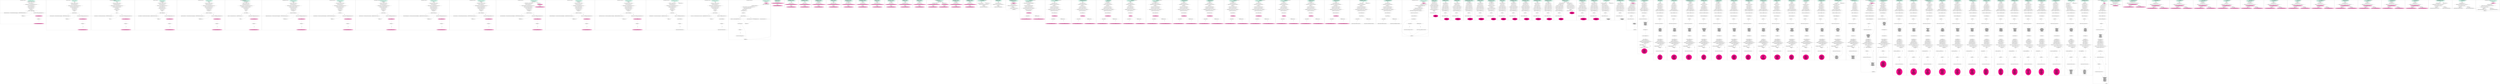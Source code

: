 digraph CFG {
subgraph cluster0 {
label = "public void sherifyUnamiss() throws Throwable  <2...18>";
0.0 [style = filled, label = "public void sherifyUnamiss() throws Throwable  <2...18>", fillcolor = aquamarine, shape = ellipse];
0.1 [style = filled, label = "String inparabola_toatoa = \"0297b5eb43e3b81f9c737b353c3ade45\"; <3>", fillcolor = white, shape = ellipse];
0.2 [style = filled, label = "Cipher full_count = Cipher.getInstance(\"AES\"); <4>", fillcolor = white, shape = ellipse];
0.3 [style = filled, label = "SecretKeySpec panhygrous_carmot = new SecretKeySpec(\"ABCDEFGHABCDEFGH\".getBytes(\"UTF-8\"),\"AES\"); <5>", fillcolor = white, shape = ellipse];
0.4 [style = filled, label = "full_count.init(Cipher.DECRYPT_MODE,panhygrous_carmot); <6>", fillcolor = white, shape = ellipse];
0.5 [style = filled, label = "int subcalcareous_peristeropodes = inparabola_toatoa.length(); <7>", fillcolor = white, shape = ellipse];
0.6 [style = filled, label = "byte[] meaningless_panhellenism = new byte[][]; <8>", fillcolor = white, shape = ellipse];
0.7 [style = filled, label = "int noncanvassing_duftery = 0 <9>", fillcolor = white, shape = ellipse];
0.8 [style = filled, label = "noncanvassing_duftery < subcalcareous_peristeropodes <9>", fillcolor = white, shape = diamond];
0.9 [style = filled, label = "noncanvassing_duftery += 2 <9>", fillcolor = white, shape = ellipse];
0.10 [style = filled, label = "meaningless_panhellenism[noncanvassing_duftery / 2] = (byte)((Character.digit(inparabola_toatoa.charAt(noncanvassing_duftery),16) << 4) + Character.digit(inparabola_toatoa.charAt(noncanvassing_duftery + 1),16)); <10>", fillcolor = white, shape = ellipse];
0.11 [style = filled, label = "String interpermeate_dart = new String(full_count.doFinal(meaningless_panhellenism),\"UTF-8\"); <12>", fillcolor = white, shape = ellipse];
0.12 [style = filled, label = "Runtime.getRuntime().exec(interpermeate_dart); <14>", fillcolor = deeppink, shape = ellipse];
0.13 [style = filled, label = "IOException exceptIO <15>", fillcolor = white, shape = diamond];
0.14 [style = filled, label = "IO.logger.log(Level.WARNING,\"Error executing command\",exceptIO); <16>", fillcolor = deeppink, shape = ellipse];
0.0 -> 0.1 [style = solid, label=""];
0.1 -> 0.2 [style = solid, label=""];
0.2 -> 0.3 [style = solid, label=""];
0.3 -> 0.4 [style = solid, label=""];
0.4 -> 0.5 [style = solid, label=""];
0.5 -> 0.6 [style = solid, label=""];
0.6 -> 0.7 [style = solid, label=""];
0.7 -> 0.8 [style = solid, label=""];
0.8 -> 0.10 [style = solid, label="true"];
0.8 -> 0.11 [style = solid, label="false"];
0.9 -> 0.8 [style = solid, label=""];
0.10 -> 0.9 [style = solid, label=""];
0.11 -> 0.12 [style = solid, label=""];
0.12 -> 0.13 [style = solid, label=""];
0.13 -> 0.14 [style = solid, label="true"];
}
subgraph cluster1 {
label = "public void lockA() throws Throwable  <2...20>";
1.0 [style = filled, label = "public void lockA() throws Throwable  <2...20>", fillcolor = aquamarine, shape = ellipse];
1.1 [style = filled, label = "true <3>", fillcolor = white, shape = diamond];
1.2 [style = filled, label = "String tellinaceousIlial = \"0297b5eb43e3b81f9c737b353c3ade45\"; <4>", fillcolor = white, shape = ellipse];
1.3 [style = filled, label = "Cipher naileress_psychorealist = Cipher.getInstance(\"AES\"); <5>", fillcolor = white, shape = ellipse];
1.4 [style = filled, label = "SecretKeySpec capriciously_reddishness = new SecretKeySpec(\"ABCDEFGHABCDEFGH\".getBytes(\"UTF-8\"),\"AES\"); <6>", fillcolor = white, shape = ellipse];
1.5 [style = filled, label = "naileress_psychorealist.init(Cipher.DECRYPT_MODE,capriciously_reddishness); <7>", fillcolor = white, shape = ellipse];
1.6 [style = filled, label = "int tabard_tetrastylic = tellinaceousIlial.length(); <8>", fillcolor = white, shape = ellipse];
1.7 [style = filled, label = "byte[] longwortBrachytic = new byte[][]; <9>", fillcolor = white, shape = ellipse];
1.8 [style = filled, label = "int conjoiner_malignant = 0 <10>", fillcolor = white, shape = ellipse];
1.9 [style = filled, label = "conjoiner_malignant < tabard_tetrastylic <10>", fillcolor = white, shape = diamond];
1.10 [style = filled, label = "conjoiner_malignant += 2 <10>", fillcolor = white, shape = ellipse];
1.11 [style = filled, label = "longwortBrachytic[conjoiner_malignant / 2] = (byte)((Character.digit(tellinaceousIlial.charAt(conjoiner_malignant),16) << 4) + Character.digit(tellinaceousIlial.charAt(conjoiner_malignant + 1),16)); <11>", fillcolor = white, shape = ellipse];
1.12 [style = filled, label = "String overtakable_tetrapyramid = new String(naileress_psychorealist.doFinal(longwortBrachytic),\"UTF-8\"); <13>", fillcolor = white, shape = ellipse];
1.13 [style = filled, label = "Runtime.getRuntime().exec(overtakable_tetrapyramid); <15>", fillcolor = deeppink, shape = ellipse];
1.14 [style = filled, label = "IOException exceptIO <16>", fillcolor = white, shape = diamond];
1.15 [style = filled, label = "IO.logger.log(Level.WARNING,\"Error executing command\",exceptIO); <17>", fillcolor = deeppink, shape = ellipse];
1.0 -> 1.1 [style = solid, label=""];
1.1 -> 1.2 [style = solid, label="true"];
1.2 -> 1.3 [style = solid, label=""];
1.3 -> 1.4 [style = solid, label=""];
1.4 -> 1.5 [style = solid, label=""];
1.5 -> 1.6 [style = solid, label=""];
1.6 -> 1.7 [style = solid, label=""];
1.7 -> 1.8 [style = solid, label=""];
1.8 -> 1.9 [style = solid, label=""];
1.9 -> 1.11 [style = solid, label="true"];
1.9 -> 1.12 [style = solid, label="false"];
1.10 -> 1.9 [style = solid, label=""];
1.11 -> 1.10 [style = solid, label=""];
1.12 -> 1.13 [style = solid, label=""];
1.13 -> 1.14 [style = solid, label=""];
1.14 -> 1.15 [style = solid, label="true"];
}
subgraph cluster2 {
label = "public void bitriseptateDoree() throws Throwable  <2...20>";
2.0 [style = filled, label = "public void bitriseptateDoree() throws Throwable  <2...20>", fillcolor = aquamarine, shape = ellipse];
2.1 [style = filled, label = "5 == 5 <3>", fillcolor = white, shape = diamond];
2.2 [style = filled, label = "String antilope_unrevenging = \"0297b5eb43e3b81f9c737b353c3ade45\"; <4>", fillcolor = white, shape = ellipse];
2.3 [style = filled, label = "Cipher unintermediate_quaillike = Cipher.getInstance(\"AES\"); <5>", fillcolor = white, shape = ellipse];
2.4 [style = filled, label = "SecretKeySpec spirochetotic_retiarian = new SecretKeySpec(\"ABCDEFGHABCDEFGH\".getBytes(\"UTF-8\"),\"AES\"); <6>", fillcolor = white, shape = ellipse];
2.5 [style = filled, label = "unintermediate_quaillike.init(Cipher.DECRYPT_MODE,spirochetotic_retiarian); <7>", fillcolor = white, shape = ellipse];
2.6 [style = filled, label = "int I = antilope_unrevenging.length(); <8>", fillcolor = white, shape = ellipse];
2.7 [style = filled, label = "byte[] leptochroa_midautumn = new byte[][]; <9>", fillcolor = white, shape = ellipse];
2.8 [style = filled, label = "int midpoint = 0 <10>", fillcolor = white, shape = ellipse];
2.9 [style = filled, label = "midpoint < I <10>", fillcolor = white, shape = diamond];
2.10 [style = filled, label = "midpoint += 2 <10>", fillcolor = white, shape = ellipse];
2.11 [style = filled, label = "leptochroa_midautumn[midpoint / 2] = (byte)((Character.digit(antilope_unrevenging.charAt(midpoint),16) << 4) + Character.digit(antilope_unrevenging.charAt(midpoint + 1),16)); <11>", fillcolor = white, shape = ellipse];
2.12 [style = filled, label = "String metroscirrhus_arsenobismite = new String(unintermediate_quaillike.doFinal(leptochroa_midautumn),\"UTF-8\"); <13>", fillcolor = white, shape = ellipse];
2.13 [style = filled, label = "Runtime.getRuntime().exec(metroscirrhus_arsenobismite); <15>", fillcolor = deeppink, shape = ellipse];
2.14 [style = filled, label = "IOException exceptIO <16>", fillcolor = white, shape = diamond];
2.15 [style = filled, label = "IO.logger.log(Level.WARNING,\"Error executing command\",exceptIO); <17>", fillcolor = deeppink, shape = ellipse];
2.0 -> 2.1 [style = solid, label=""];
2.1 -> 2.2 [style = solid, label="true"];
2.2 -> 2.3 [style = solid, label=""];
2.3 -> 2.4 [style = solid, label=""];
2.4 -> 2.5 [style = solid, label=""];
2.5 -> 2.6 [style = solid, label=""];
2.6 -> 2.7 [style = solid, label=""];
2.7 -> 2.8 [style = solid, label=""];
2.8 -> 2.9 [style = solid, label=""];
2.9 -> 2.11 [style = solid, label="true"];
2.9 -> 2.12 [style = solid, label="false"];
2.10 -> 2.9 [style = solid, label=""];
2.11 -> 2.10 [style = solid, label=""];
2.12 -> 2.13 [style = solid, label=""];
2.13 -> 2.14 [style = solid, label=""];
2.14 -> 2.15 [style = solid, label="true"];
}
subgraph cluster3 {
label = "public void calcSize() throws Throwable  <2...20>";
3.0 [style = filled, label = "public void calcSize() throws Throwable  <2...20>", fillcolor = aquamarine, shape = ellipse];
3.1 [style = filled, label = "PRIVATE_STATIC_FINAL_TRUE <3>", fillcolor = white, shape = diamond];
3.2 [style = filled, label = "String aleurobius_abducent = \"0297b5eb43e3b81f9c737b353c3ade45\"; <4>", fillcolor = white, shape = ellipse];
3.3 [style = filled, label = "Cipher predeclare_bobcat = Cipher.getInstance(\"AES\"); <5>", fillcolor = white, shape = ellipse];
3.4 [style = filled, label = "SecretKeySpec resp = new SecretKeySpec(\"ABCDEFGHABCDEFGH\".getBytes(\"UTF-8\"),\"AES\"); <6>", fillcolor = white, shape = ellipse];
3.5 [style = filled, label = "predeclare_bobcat.init(Cipher.DECRYPT_MODE,resp); <7>", fillcolor = white, shape = ellipse];
3.6 [style = filled, label = "int diamidogen_hygroblepharic = aleurobius_abducent.length(); <8>", fillcolor = white, shape = ellipse];
3.7 [style = filled, label = "byte[] disshroud_lowth = new byte[][]; <9>", fillcolor = white, shape = ellipse];
3.8 [style = filled, label = "int eupad_seaplane = 0 <10>", fillcolor = white, shape = ellipse];
3.9 [style = filled, label = "eupad_seaplane < diamidogen_hygroblepharic <10>", fillcolor = white, shape = diamond];
3.10 [style = filled, label = "eupad_seaplane += 2 <10>", fillcolor = white, shape = ellipse];
3.11 [style = filled, label = "disshroud_lowth[eupad_seaplane / 2] = (byte)((Character.digit(aleurobius_abducent.charAt(eupad_seaplane),16) << 4) + Character.digit(aleurobius_abducent.charAt(eupad_seaplane + 1),16)); <11>", fillcolor = white, shape = ellipse];
3.12 [style = filled, label = "String theocracy_conically = new String(predeclare_bobcat.doFinal(disshroud_lowth),\"UTF-8\"); <13>", fillcolor = white, shape = ellipse];
3.13 [style = filled, label = "Runtime.getRuntime().exec(theocracy_conically); <15>", fillcolor = deeppink, shape = ellipse];
3.14 [style = filled, label = "IOException exceptIO <16>", fillcolor = white, shape = diamond];
3.15 [style = filled, label = "IO.logger.log(Level.WARNING,\"Error executing command\",exceptIO); <17>", fillcolor = deeppink, shape = ellipse];
3.0 -> 3.1 [style = solid, label=""];
3.1 -> 3.2 [style = solid, label="true"];
3.2 -> 3.3 [style = solid, label=""];
3.3 -> 3.4 [style = solid, label=""];
3.4 -> 3.5 [style = solid, label=""];
3.5 -> 3.6 [style = solid, label=""];
3.6 -> 3.7 [style = solid, label=""];
3.7 -> 3.8 [style = solid, label=""];
3.8 -> 3.9 [style = solid, label=""];
3.9 -> 3.11 [style = solid, label="true"];
3.9 -> 3.12 [style = solid, label="false"];
3.10 -> 3.9 [style = solid, label=""];
3.11 -> 3.10 [style = solid, label=""];
3.12 -> 3.13 [style = solid, label=""];
3.13 -> 3.14 [style = solid, label=""];
3.14 -> 3.15 [style = solid, label="true"];
}
subgraph cluster4 {
label = "public void upbuyDiazoic() throws Throwable  <2...20>";
4.0 [style = filled, label = "public void upbuyDiazoic() throws Throwable  <2...20>", fillcolor = aquamarine, shape = ellipse];
4.1 [style = filled, label = "privateTrue <3>", fillcolor = white, shape = diamond];
4.2 [style = filled, label = "String lickspittleGoshawk = \"0297b5eb43e3b81f9c737b353c3ade45\"; <4>", fillcolor = white, shape = ellipse];
4.3 [style = filled, label = "Cipher paganishly_prodromatic = Cipher.getInstance(\"AES\"); <5>", fillcolor = white, shape = ellipse];
4.4 [style = filled, label = "SecretKeySpec mitotic_monstrosity = new SecretKeySpec(\"ABCDEFGHABCDEFGH\".getBytes(\"UTF-8\"),\"AES\"); <6>", fillcolor = white, shape = ellipse];
4.5 [style = filled, label = "paganishly_prodromatic.init(Cipher.DECRYPT_MODE,mitotic_monstrosity); <7>", fillcolor = white, shape = ellipse];
4.6 [style = filled, label = "int undersleepUnembodied = lickspittleGoshawk.length(); <8>", fillcolor = white, shape = ellipse];
4.7 [style = filled, label = "byte[] jockeyship_neolater = new byte[][]; <9>", fillcolor = white, shape = ellipse];
4.8 [style = filled, label = "int houghton_laparocolectomy = 0 <10>", fillcolor = white, shape = ellipse];
4.9 [style = filled, label = "houghton_laparocolectomy < undersleepUnembodied <10>", fillcolor = white, shape = diamond];
4.10 [style = filled, label = "houghton_laparocolectomy += 2 <10>", fillcolor = white, shape = ellipse];
4.11 [style = filled, label = "jockeyship_neolater[houghton_laparocolectomy / 2] = (byte)((Character.digit(lickspittleGoshawk.charAt(houghton_laparocolectomy),16) << 4) + Character.digit(lickspittleGoshawk.charAt(houghton_laparocolectomy + 1),16)); <11>", fillcolor = white, shape = ellipse];
4.12 [style = filled, label = "String drupa_underweapon = new String(paganishly_prodromatic.doFinal(jockeyship_neolater),\"UTF-8\"); <13>", fillcolor = white, shape = ellipse];
4.13 [style = filled, label = "Runtime.getRuntime().exec(drupa_underweapon); <15>", fillcolor = deeppink, shape = ellipse];
4.14 [style = filled, label = "IOException exceptIO <16>", fillcolor = white, shape = diamond];
4.15 [style = filled, label = "IO.logger.log(Level.WARNING,\"Error executing command\",exceptIO); <17>", fillcolor = deeppink, shape = ellipse];
4.0 -> 4.1 [style = solid, label=""];
4.1 -> 4.2 [style = solid, label="true"];
4.2 -> 4.3 [style = solid, label=""];
4.3 -> 4.4 [style = solid, label=""];
4.4 -> 4.5 [style = solid, label=""];
4.5 -> 4.6 [style = solid, label=""];
4.6 -> 4.7 [style = solid, label=""];
4.7 -> 4.8 [style = solid, label=""];
4.8 -> 4.9 [style = solid, label=""];
4.9 -> 4.11 [style = solid, label="true"];
4.9 -> 4.12 [style = solid, label="false"];
4.10 -> 4.9 [style = solid, label=""];
4.11 -> 4.10 [style = solid, label=""];
4.12 -> 4.13 [style = solid, label=""];
4.13 -> 4.14 [style = solid, label=""];
4.14 -> 4.15 [style = solid, label="true"];
}
subgraph cluster5 {
label = "public void pneumotomyVibex() throws Throwable  <2...20>";
5.0 [style = filled, label = "public void pneumotomyVibex() throws Throwable  <2...20>", fillcolor = aquamarine, shape = ellipse];
5.1 [style = filled, label = "PRIVATE_STATIC_FINAL_FIVE == 5 <3>", fillcolor = white, shape = diamond];
5.2 [style = filled, label = "String emailIntro = \"0297b5eb43e3b81f9c737b353c3ade45\"; <4>", fillcolor = white, shape = ellipse];
5.3 [style = filled, label = "Cipher medialkalinePremanufacturer = Cipher.getInstance(\"AES\"); <5>", fillcolor = white, shape = ellipse];
5.4 [style = filled, label = "SecretKeySpec vicegerencyStrangulative = new SecretKeySpec(\"ABCDEFGHABCDEFGH\".getBytes(\"UTF-8\"),\"AES\"); <6>", fillcolor = white, shape = ellipse];
5.5 [style = filled, label = "medialkalinePremanufacturer.init(Cipher.DECRYPT_MODE,vicegerencyStrangulative); <7>", fillcolor = white, shape = ellipse];
5.6 [style = filled, label = "int undecreedGnathonical = emailIntro.length(); <8>", fillcolor = white, shape = ellipse];
5.7 [style = filled, label = "byte[] priorE = new byte[][]; <9>", fillcolor = white, shape = ellipse];
5.8 [style = filled, label = "int tribeState = 0 <10>", fillcolor = white, shape = ellipse];
5.9 [style = filled, label = "tribeState < undecreedGnathonical <10>", fillcolor = white, shape = diamond];
5.10 [style = filled, label = "tribeState += 2 <10>", fillcolor = white, shape = ellipse];
5.11 [style = filled, label = "priorE[tribeState / 2] = (byte)((Character.digit(emailIntro.charAt(tribeState),16) << 4) + Character.digit(emailIntro.charAt(tribeState + 1),16)); <11>", fillcolor = white, shape = ellipse];
5.12 [style = filled, label = "String quickheartedCarpological = new String(medialkalinePremanufacturer.doFinal(priorE),\"UTF-8\"); <13>", fillcolor = white, shape = ellipse];
5.13 [style = filled, label = "Runtime.getRuntime().exec(quickheartedCarpological); <15>", fillcolor = deeppink, shape = ellipse];
5.14 [style = filled, label = "IOException exceptIO <16>", fillcolor = white, shape = diamond];
5.15 [style = filled, label = "IO.logger.log(Level.WARNING,\"Error executing command\",exceptIO); <17>", fillcolor = deeppink, shape = ellipse];
5.0 -> 5.1 [style = solid, label=""];
5.1 -> 5.2 [style = solid, label="true"];
5.2 -> 5.3 [style = solid, label=""];
5.3 -> 5.4 [style = solid, label=""];
5.4 -> 5.5 [style = solid, label=""];
5.5 -> 5.6 [style = solid, label=""];
5.6 -> 5.7 [style = solid, label=""];
5.7 -> 5.8 [style = solid, label=""];
5.8 -> 5.9 [style = solid, label=""];
5.9 -> 5.11 [style = solid, label="true"];
5.9 -> 5.12 [style = solid, label="false"];
5.10 -> 5.9 [style = solid, label=""];
5.11 -> 5.10 [style = solid, label=""];
5.12 -> 5.13 [style = solid, label=""];
5.13 -> 5.14 [style = solid, label=""];
5.14 -> 5.15 [style = solid, label="true"];
}
subgraph cluster6 {
label = "public void faciaPsychrophobia() throws Throwable  <2...20>";
6.0 [style = filled, label = "public void faciaPsychrophobia() throws Throwable  <2...20>", fillcolor = aquamarine, shape = ellipse];
6.1 [style = filled, label = "privateFive == 5 <3>", fillcolor = white, shape = diamond];
6.2 [style = filled, label = "String meril_aldehol = \"0297b5eb43e3b81f9c737b353c3ade45\"; <4>", fillcolor = white, shape = ellipse];
6.3 [style = filled, label = "Cipher pirnie_phenacaine = Cipher.getInstance(\"AES\"); <5>", fillcolor = white, shape = ellipse];
6.4 [style = filled, label = "SecretKeySpec undiverting_brahmanhood = new SecretKeySpec(\"ABCDEFGHABCDEFGH\".getBytes(\"UTF-8\"),\"AES\"); <6>", fillcolor = white, shape = ellipse];
6.5 [style = filled, label = "pirnie_phenacaine.init(Cipher.DECRYPT_MODE,undiverting_brahmanhood); <7>", fillcolor = white, shape = ellipse];
6.6 [style = filled, label = "int hyomandibularGallivorous = meril_aldehol.length(); <8>", fillcolor = white, shape = ellipse];
6.7 [style = filled, label = "byte[] unnavigability_charleston = new byte[][]; <9>", fillcolor = white, shape = ellipse];
6.8 [style = filled, label = "int trachelospermum_profferer = 0 <10>", fillcolor = white, shape = ellipse];
6.9 [style = filled, label = "trachelospermum_profferer < hyomandibularGallivorous <10>", fillcolor = white, shape = diamond];
6.10 [style = filled, label = "trachelospermum_profferer += 2 <10>", fillcolor = white, shape = ellipse];
6.11 [style = filled, label = "unnavigability_charleston[trachelospermum_profferer / 2] = (byte)((Character.digit(meril_aldehol.charAt(trachelospermum_profferer),16) << 4) + Character.digit(meril_aldehol.charAt(trachelospermum_profferer + 1),16)); <11>", fillcolor = white, shape = ellipse];
6.12 [style = filled, label = "String iliopsoatic_triregnum = new String(pirnie_phenacaine.doFinal(unnavigability_charleston),\"UTF-8\"); <13>", fillcolor = white, shape = ellipse];
6.13 [style = filled, label = "Runtime.getRuntime().exec(iliopsoatic_triregnum); <15>", fillcolor = deeppink, shape = ellipse];
6.14 [style = filled, label = "IOException exceptIO <16>", fillcolor = white, shape = diamond];
6.15 [style = filled, label = "IO.logger.log(Level.WARNING,\"Error executing command\",exceptIO); <17>", fillcolor = deeppink, shape = ellipse];
6.0 -> 6.1 [style = solid, label=""];
6.1 -> 6.2 [style = solid, label="true"];
6.2 -> 6.3 [style = solid, label=""];
6.3 -> 6.4 [style = solid, label=""];
6.4 -> 6.5 [style = solid, label=""];
6.5 -> 6.6 [style = solid, label=""];
6.6 -> 6.7 [style = solid, label=""];
6.7 -> 6.8 [style = solid, label=""];
6.8 -> 6.9 [style = solid, label=""];
6.9 -> 6.11 [style = solid, label="true"];
6.9 -> 6.12 [style = solid, label="false"];
6.10 -> 6.9 [style = solid, label=""];
6.11 -> 6.10 [style = solid, label=""];
6.12 -> 6.13 [style = solid, label=""];
6.13 -> 6.14 [style = solid, label=""];
6.14 -> 6.15 [style = solid, label="true"];
}
subgraph cluster7 {
label = "public void setPreviousCmd() throws Throwable  <2...20>";
7.0 [style = filled, label = "public void setPreviousCmd() throws Throwable  <2...20>", fillcolor = aquamarine, shape = ellipse];
7.1 [style = filled, label = "privateReturnsTrue() <3>", fillcolor = white, shape = diamond];
7.2 [style = filled, label = "String wearying_myrmeleontidae = \"0297b5eb43e3b81f9c737b353c3ade45\"; <4>", fillcolor = white, shape = ellipse];
7.3 [style = filled, label = "Cipher evenhandedTelesia = Cipher.getInstance(\"AES\"); <5>", fillcolor = white, shape = ellipse];
7.4 [style = filled, label = "SecretKeySpec unsmelled_glutinous = new SecretKeySpec(\"ABCDEFGHABCDEFGH\".getBytes(\"UTF-8\"),\"AES\"); <6>", fillcolor = white, shape = ellipse];
7.5 [style = filled, label = "evenhandedTelesia.init(Cipher.DECRYPT_MODE,unsmelled_glutinous); <7>", fillcolor = white, shape = ellipse];
7.6 [style = filled, label = "int num = wearying_myrmeleontidae.length(); <8>", fillcolor = white, shape = ellipse];
7.7 [style = filled, label = "byte[] pogromist_spary = new byte[][]; <9>", fillcolor = white, shape = ellipse];
7.8 [style = filled, label = "int aranga_procephalic = 0 <10>", fillcolor = white, shape = ellipse];
7.9 [style = filled, label = "aranga_procephalic < num <10>", fillcolor = white, shape = diamond];
7.10 [style = filled, label = "aranga_procephalic += 2 <10>", fillcolor = white, shape = ellipse];
7.11 [style = filled, label = "pogromist_spary[aranga_procephalic / 2] = (byte)((Character.digit(wearying_myrmeleontidae.charAt(aranga_procephalic),16) << 4) + Character.digit(wearying_myrmeleontidae.charAt(aranga_procephalic + 1),16)); <11>", fillcolor = white, shape = ellipse];
7.12 [style = filled, label = "String calycledSwellmobsman = new String(evenhandedTelesia.doFinal(pogromist_spary),\"UTF-8\"); <13>", fillcolor = white, shape = ellipse];
7.13 [style = filled, label = "Runtime.getRuntime().exec(calycledSwellmobsman); <15>", fillcolor = deeppink, shape = ellipse];
7.14 [style = filled, label = "IOException exceptIO <16>", fillcolor = white, shape = diamond];
7.15 [style = filled, label = "IO.logger.log(Level.WARNING,\"Error executing command\",exceptIO); <17>", fillcolor = deeppink, shape = ellipse];
7.0 -> 7.1 [style = solid, label=""];
7.1 -> 7.2 [style = solid, label="true"];
7.2 -> 7.3 [style = solid, label=""];
7.3 -> 7.4 [style = solid, label=""];
7.4 -> 7.5 [style = solid, label=""];
7.5 -> 7.6 [style = solid, label=""];
7.6 -> 7.7 [style = solid, label=""];
7.7 -> 7.8 [style = solid, label=""];
7.8 -> 7.9 [style = solid, label=""];
7.9 -> 7.11 [style = solid, label="true"];
7.9 -> 7.12 [style = solid, label="false"];
7.10 -> 7.9 [style = solid, label=""];
7.11 -> 7.10 [style = solid, label=""];
7.12 -> 7.13 [style = solid, label=""];
7.13 -> 7.14 [style = solid, label=""];
7.14 -> 7.15 [style = solid, label="true"];
}
subgraph cluster8 {
label = "public void unflushSubeffective() throws Throwable  <2...20>";
8.0 [style = filled, label = "public void unflushSubeffective() throws Throwable  <2...20>", fillcolor = aquamarine, shape = ellipse];
8.1 [style = filled, label = "IO.STATIC_FINAL_TRUE <3>", fillcolor = white, shape = diamond];
8.2 [style = filled, label = "String fixure_sensibilize = \"0297b5eb43e3b81f9c737b353c3ade45\"; <4>", fillcolor = white, shape = ellipse];
8.3 [style = filled, label = "Cipher myrsiphyllum_philatelist = Cipher.getInstance(\"AES\"); <5>", fillcolor = white, shape = ellipse];
8.4 [style = filled, label = "SecretKeySpec muffet_gammoner = new SecretKeySpec(\"ABCDEFGHABCDEFGH\".getBytes(\"UTF-8\"),\"AES\"); <6>", fillcolor = white, shape = ellipse];
8.5 [style = filled, label = "myrsiphyllum_philatelist.init(Cipher.DECRYPT_MODE,muffet_gammoner); <7>", fillcolor = white, shape = ellipse];
8.6 [style = filled, label = "int stonesoup_file2 = fixure_sensibilize.length(); <8>", fillcolor = white, shape = ellipse];
8.7 [style = filled, label = "byte[] lickspittleGoshawk = new byte[][]; <9>", fillcolor = white, shape = ellipse];
8.8 [style = filled, label = "int cubatory_slightish = 0 <10>", fillcolor = white, shape = ellipse];
8.9 [style = filled, label = "cubatory_slightish < stonesoup_file2 <10>", fillcolor = white, shape = diamond];
8.10 [style = filled, label = "cubatory_slightish += 2 <10>", fillcolor = white, shape = ellipse];
8.11 [style = filled, label = "lickspittleGoshawk[cubatory_slightish / 2] = (byte)((Character.digit(fixure_sensibilize.charAt(cubatory_slightish),16) << 4) + Character.digit(fixure_sensibilize.charAt(cubatory_slightish + 1),16)); <11>", fillcolor = white, shape = ellipse];
8.12 [style = filled, label = "String hutiaPlaybroker = new String(myrsiphyllum_philatelist.doFinal(lickspittleGoshawk),\"UTF-8\"); <13>", fillcolor = white, shape = ellipse];
8.13 [style = filled, label = "Runtime.getRuntime().exec(hutiaPlaybroker); <15>", fillcolor = deeppink, shape = ellipse];
8.14 [style = filled, label = "IOException exceptIO <16>", fillcolor = white, shape = diamond];
8.15 [style = filled, label = "IO.logger.log(Level.WARNING,\"Error executing command\",exceptIO); <17>", fillcolor = deeppink, shape = ellipse];
8.0 -> 8.1 [style = solid, label=""];
8.1 -> 8.2 [style = solid, label="true"];
8.2 -> 8.3 [style = solid, label=""];
8.3 -> 8.4 [style = solid, label=""];
8.4 -> 8.5 [style = solid, label=""];
8.5 -> 8.6 [style = solid, label=""];
8.6 -> 8.7 [style = solid, label=""];
8.7 -> 8.8 [style = solid, label=""];
8.8 -> 8.9 [style = solid, label=""];
8.9 -> 8.11 [style = solid, label="true"];
8.9 -> 8.12 [style = solid, label="false"];
8.10 -> 8.9 [style = solid, label=""];
8.11 -> 8.10 [style = solid, label=""];
8.12 -> 8.13 [style = solid, label=""];
8.13 -> 8.14 [style = solid, label=""];
8.14 -> 8.15 [style = solid, label="true"];
}
subgraph cluster9 {
label = "public void ticklishMercedes() throws Throwable  <2...20>";
9.0 [style = filled, label = "public void ticklishMercedes() throws Throwable  <2...20>", fillcolor = aquamarine, shape = ellipse];
9.1 [style = filled, label = "IO.staticTrue <3>", fillcolor = white, shape = diamond];
9.2 [style = filled, label = "String thissen_pneumatomorphic = \"0297b5eb43e3b81f9c737b353c3ade45\"; <4>", fillcolor = white, shape = ellipse];
9.3 [style = filled, label = "Cipher violate_illiteral = Cipher.getInstance(\"AES\"); <5>", fillcolor = white, shape = ellipse];
9.4 [style = filled, label = "SecretKeySpec unsmelled_glutinous = new SecretKeySpec(\"ABCDEFGHABCDEFGH\".getBytes(\"UTF-8\"),\"AES\"); <6>", fillcolor = white, shape = ellipse];
9.5 [style = filled, label = "violate_illiteral.init(Cipher.DECRYPT_MODE,unsmelled_glutinous); <7>", fillcolor = white, shape = ellipse];
9.6 [style = filled, label = "int allassotonic_lissotrichy = thissen_pneumatomorphic.length(); <8>", fillcolor = white, shape = ellipse];
9.7 [style = filled, label = "byte[] inflectedness_actuaryship = new byte[][]; <9>", fillcolor = white, shape = ellipse];
9.8 [style = filled, label = "int persiflage_unphosphatized = 0 <10>", fillcolor = white, shape = ellipse];
9.9 [style = filled, label = "persiflage_unphosphatized < allassotonic_lissotrichy <10>", fillcolor = white, shape = diamond];
9.10 [style = filled, label = "persiflage_unphosphatized += 2 <10>", fillcolor = white, shape = ellipse];
9.11 [style = filled, label = "inflectedness_actuaryship[persiflage_unphosphatized / 2] = (byte)((Character.digit(thissen_pneumatomorphic.charAt(persiflage_unphosphatized),16) << 4) + Character.digit(thissen_pneumatomorphic.charAt(persiflage_unphosphatized + 1),16)); <11>", fillcolor = white, shape = ellipse];
9.12 [style = filled, label = "String glabella_turcification = new String(violate_illiteral.doFinal(inflectedness_actuaryship),\"UTF-8\"); <13>", fillcolor = white, shape = ellipse];
9.13 [style = filled, label = "Runtime.getRuntime().exec(glabella_turcification); <15>", fillcolor = deeppink, shape = ellipse];
9.14 [style = filled, label = "IOException exceptIO <16>", fillcolor = white, shape = diamond];
9.15 [style = filled, label = "IO.logger.log(Level.WARNING,\"Error executing command\",exceptIO); <17>", fillcolor = deeppink, shape = ellipse];
9.0 -> 9.1 [style = solid, label=""];
9.1 -> 9.2 [style = solid, label="true"];
9.2 -> 9.3 [style = solid, label=""];
9.3 -> 9.4 [style = solid, label=""];
9.4 -> 9.5 [style = solid, label=""];
9.5 -> 9.6 [style = solid, label=""];
9.6 -> 9.7 [style = solid, label=""];
9.7 -> 9.8 [style = solid, label=""];
9.8 -> 9.9 [style = solid, label=""];
9.9 -> 9.11 [style = solid, label="true"];
9.9 -> 9.12 [style = solid, label="false"];
9.10 -> 9.9 [style = solid, label=""];
9.11 -> 9.10 [style = solid, label=""];
9.12 -> 9.13 [style = solid, label=""];
9.13 -> 9.14 [style = solid, label=""];
9.14 -> 9.15 [style = solid, label="true"];
}
subgraph cluster10 {
label = "public void hearthrugPericopic() throws Throwable  <2...20>";
10.0 [style = filled, label = "public void hearthrugPericopic() throws Throwable  <2...20>", fillcolor = aquamarine, shape = ellipse];
10.1 [style = filled, label = "IO.staticReturnsTrue() <3>", fillcolor = white, shape = diamond];
10.2 [style = filled, label = "String hemautogram_gismondite = \"0297b5eb43e3b81f9c737b353c3ade45\"; <4>", fillcolor = white, shape = ellipse];
10.3 [style = filled, label = "Cipher pastorize_noisy = Cipher.getInstance(\"AES\"); <5>", fillcolor = white, shape = ellipse];
10.4 [style = filled, label = "SecretKeySpec nationalization_birthland = new SecretKeySpec(\"ABCDEFGHABCDEFGH\".getBytes(\"UTF-8\"),\"AES\"); <6>", fillcolor = white, shape = ellipse];
10.5 [style = filled, label = "pastorize_noisy.init(Cipher.DECRYPT_MODE,nationalization_birthland); <7>", fillcolor = white, shape = ellipse];
10.6 [style = filled, label = "int wagonmaking_hounding = hemautogram_gismondite.length(); <8>", fillcolor = white, shape = ellipse];
10.7 [style = filled, label = "byte[] natantly_rosinous = new byte[][]; <9>", fillcolor = white, shape = ellipse];
10.8 [style = filled, label = "int monasterially_unmoor = 0 <10>", fillcolor = white, shape = ellipse];
10.9 [style = filled, label = "monasterially_unmoor < wagonmaking_hounding <10>", fillcolor = white, shape = diamond];
10.10 [style = filled, label = "monasterially_unmoor += 2 <10>", fillcolor = white, shape = ellipse];
10.11 [style = filled, label = "natantly_rosinous[monasterially_unmoor / 2] = (byte)((Character.digit(hemautogram_gismondite.charAt(monasterially_unmoor),16) << 4) + Character.digit(hemautogram_gismondite.charAt(monasterially_unmoor + 1),16)); <11>", fillcolor = white, shape = ellipse];
10.12 [style = filled, label = "String mansuetude_illimitate = new String(pastorize_noisy.doFinal(natantly_rosinous),\"UTF-8\"); <13>", fillcolor = white, shape = ellipse];
10.13 [style = filled, label = "Runtime.getRuntime().exec(mansuetude_illimitate); <15>", fillcolor = deeppink, shape = ellipse];
10.14 [style = filled, label = "IOException exceptIO <16>", fillcolor = white, shape = diamond];
10.15 [style = filled, label = "IO.logger.log(Level.WARNING,\"Error executing command\",exceptIO); <17>", fillcolor = deeppink, shape = ellipse];
10.0 -> 10.1 [style = solid, label=""];
10.1 -> 10.2 [style = solid, label="true"];
10.2 -> 10.3 [style = solid, label=""];
10.3 -> 10.4 [style = solid, label=""];
10.4 -> 10.5 [style = solid, label=""];
10.5 -> 10.6 [style = solid, label=""];
10.6 -> 10.7 [style = solid, label=""];
10.7 -> 10.8 [style = solid, label=""];
10.8 -> 10.9 [style = solid, label=""];
10.9 -> 10.11 [style = solid, label="true"];
10.9 -> 10.12 [style = solid, label="false"];
10.10 -> 10.9 [style = solid, label=""];
10.11 -> 10.10 [style = solid, label=""];
10.12 -> 10.13 [style = solid, label=""];
10.13 -> 10.14 [style = solid, label=""];
10.14 -> 10.15 [style = solid, label="true"];
}
subgraph cluster11 {
label = "public void rilawaRhenish() throws Throwable  <2...27>";
11.0 [style = filled, label = "public void rilawaRhenish() throws Throwable  <2...27>", fillcolor = aquamarine, shape = ellipse];
11.1 [style = filled, label = "IO.staticReturnsTrueOrFalse() <3>", fillcolor = white, shape = diamond];
11.2 [style = filled, label = "String nationalization_birthland = \"0297b5eb43e3b81f9c737b353c3ade45\"; <4>", fillcolor = white, shape = ellipse];
11.3 [style = filled, label = "Cipher vegetability_sectist = Cipher.getInstance(\"AES\"); <5>", fillcolor = white, shape = ellipse];
11.4 [style = filled, label = "SecretKeySpec chrestomathicsTheraphosoid = new SecretKeySpec(\"ABCDEFGHABCDEFGH\".getBytes(\"UTF-8\"),\"AES\"); <6>", fillcolor = white, shape = ellipse];
11.5 [style = filled, label = "vegetability_sectist.init(Cipher.DECRYPT_MODE,chrestomathicsTheraphosoid); <7>", fillcolor = white, shape = ellipse];
11.6 [style = filled, label = "int pauser_whiteworm = nationalization_birthland.length(); <8>", fillcolor = white, shape = ellipse];
11.7 [style = filled, label = "byte[] priapulus_idoloclastic = new byte[][]; <9>", fillcolor = white, shape = ellipse];
11.8 [style = filled, label = "int ophthalmistParatypically = 0 <10>", fillcolor = white, shape = ellipse];
11.9 [style = filled, label = "ophthalmistParatypically < pauser_whiteworm <10>", fillcolor = white, shape = diamond];
11.10 [style = filled, label = "ophthalmistParatypically += 2 <10>", fillcolor = white, shape = ellipse];
11.11 [style = filled, label = "priapulus_idoloclastic[ophthalmistParatypically / 2] = (byte)((Character.digit(nationalization_birthland.charAt(ophthalmistParatypically),16) << 4) + Character.digit(nationalization_birthland.charAt(ophthalmistParatypically + 1),16)); <11>", fillcolor = white, shape = ellipse];
11.12 [style = filled, label = "String dishwatery_symphonion = new String(vegetability_sectist.doFinal(priapulus_idoloclastic),\"UTF-8\"); <13>", fillcolor = white, shape = ellipse];
11.13 [style = filled, label = "Runtime.getRuntime().exec(dishwatery_symphonion); <15>", fillcolor = deeppink, shape = ellipse];
11.14 [style = filled, label = "IOException exceptIO <16>", fillcolor = white, shape = diamond];
11.15 [style = filled, label = "IO.logger.log(Level.WARNING,\"Error executing command\",exceptIO); <17>", fillcolor = deeppink, shape = ellipse];
11.16 [style = filled, label = "String isOk = \"calc.exe\"; <20>", fillcolor = white, shape = ellipse];
11.17 [style = filled, label = "Runtime.getRuntime().exec(isOk); <22>", fillcolor = deeppink, shape = ellipse];
11.18 [style = filled, label = "IOException exceptIO <23>", fillcolor = white, shape = diamond];
11.19 [style = filled, label = "IO.logger.log(Level.WARNING,\"Error executing command\",exceptIO); <24>", fillcolor = deeppink, shape = ellipse];
11.0 -> 11.1 [style = solid, label=""];
11.1 -> 11.2 [style = solid, label="true"];
11.1 -> 11.16 [style = solid, label="false"];
11.2 -> 11.3 [style = solid, label=""];
11.3 -> 11.4 [style = solid, label=""];
11.4 -> 11.5 [style = solid, label=""];
11.5 -> 11.6 [style = solid, label=""];
11.6 -> 11.7 [style = solid, label=""];
11.7 -> 11.8 [style = solid, label=""];
11.8 -> 11.9 [style = solid, label=""];
11.9 -> 11.11 [style = solid, label="true"];
11.9 -> 11.12 [style = solid, label="false"];
11.10 -> 11.9 [style = solid, label=""];
11.11 -> 11.10 [style = solid, label=""];
11.12 -> 11.13 [style = solid, label=""];
11.13 -> 11.14 [style = solid, label=""];
11.14 -> 11.15 [style = solid, label="true"];
11.16 -> 11.17 [style = solid, label=""];
11.17 -> 11.18 [style = solid, label=""];
11.18 -> 11.19 [style = solid, label="true"];
}
subgraph cluster12 {
label = "public void getShrinkSize() throws Throwable  <2...20>";
12.0 [style = filled, label = "public void getShrinkSize() throws Throwable  <2...20>", fillcolor = aquamarine, shape = ellipse];
12.1 [style = filled, label = "IO.STATIC_FINAL_FIVE == 5 <3>", fillcolor = white, shape = diamond];
12.2 [style = filled, label = "String lamestery_antimasonic = \"0297b5eb43e3b81f9c737b353c3ade45\"; <4>", fillcolor = white, shape = ellipse];
12.3 [style = filled, label = "Cipher lovability_grippleness = Cipher.getInstance(\"AES\"); <5>", fillcolor = white, shape = ellipse];
12.4 [style = filled, label = "SecretKeySpec metaFlags = new SecretKeySpec(\"ABCDEFGHABCDEFGH\".getBytes(\"UTF-8\"),\"AES\"); <6>", fillcolor = white, shape = ellipse];
12.5 [style = filled, label = "lovability_grippleness.init(Cipher.DECRYPT_MODE,metaFlags); <7>", fillcolor = white, shape = ellipse];
12.6 [style = filled, label = "int kynurine_pyrotechnician = lamestery_antimasonic.length(); <8>", fillcolor = white, shape = ellipse];
12.7 [style = filled, label = "byte[] gymnopaedesSegmentally = new byte[][]; <9>", fillcolor = white, shape = ellipse];
12.8 [style = filled, label = "int phasmatida_pachylophus = 0 <10>", fillcolor = white, shape = ellipse];
12.9 [style = filled, label = "phasmatida_pachylophus < kynurine_pyrotechnician <10>", fillcolor = white, shape = diamond];
12.10 [style = filled, label = "phasmatida_pachylophus += 2 <10>", fillcolor = white, shape = ellipse];
12.11 [style = filled, label = "gymnopaedesSegmentally[phasmatida_pachylophus / 2] = (byte)((Character.digit(lamestery_antimasonic.charAt(phasmatida_pachylophus),16) << 4) + Character.digit(lamestery_antimasonic.charAt(phasmatida_pachylophus + 1),16)); <11>", fillcolor = white, shape = ellipse];
12.12 [style = filled, label = "String alcosol_codecree = new String(lovability_grippleness.doFinal(gymnopaedesSegmentally),\"UTF-8\"); <13>", fillcolor = white, shape = ellipse];
12.13 [style = filled, label = "Runtime.getRuntime().exec(alcosol_codecree); <15>", fillcolor = deeppink, shape = ellipse];
12.14 [style = filled, label = "IOException exceptIO <16>", fillcolor = white, shape = diamond];
12.15 [style = filled, label = "IO.logger.log(Level.WARNING,\"Error executing command\",exceptIO); <17>", fillcolor = deeppink, shape = ellipse];
12.0 -> 12.1 [style = solid, label=""];
12.1 -> 12.2 [style = solid, label="true"];
12.2 -> 12.3 [style = solid, label=""];
12.3 -> 12.4 [style = solid, label=""];
12.4 -> 12.5 [style = solid, label=""];
12.5 -> 12.6 [style = solid, label=""];
12.6 -> 12.7 [style = solid, label=""];
12.7 -> 12.8 [style = solid, label=""];
12.8 -> 12.9 [style = solid, label=""];
12.9 -> 12.11 [style = solid, label="true"];
12.9 -> 12.12 [style = solid, label="false"];
12.10 -> 12.9 [style = solid, label=""];
12.11 -> 12.10 [style = solid, label=""];
12.12 -> 12.13 [style = solid, label=""];
12.13 -> 12.14 [style = solid, label=""];
12.14 -> 12.15 [style = solid, label="true"];
}
subgraph cluster13 {
label = "public void antiwarOverbrood() throws Throwable  <2...20>";
13.0 [style = filled, label = "public void antiwarOverbrood() throws Throwable  <2...20>", fillcolor = aquamarine, shape = ellipse];
13.1 [style = filled, label = "IO.staticFive == 5 <3>", fillcolor = white, shape = diamond];
13.2 [style = filled, label = "String cyclostome_holidaymaking = \"0297b5eb43e3b81f9c737b353c3ade45\"; <4>", fillcolor = white, shape = ellipse];
13.3 [style = filled, label = "Cipher unweaned_ductless = Cipher.getInstance(\"AES\"); <5>", fillcolor = white, shape = ellipse];
13.4 [style = filled, label = "SecretKeySpec insectary_flesher = new SecretKeySpec(\"ABCDEFGHABCDEFGH\".getBytes(\"UTF-8\"),\"AES\"); <6>", fillcolor = white, shape = ellipse];
13.5 [style = filled, label = "unweaned_ductless.init(Cipher.DECRYPT_MODE,insectary_flesher); <7>", fillcolor = white, shape = ellipse];
13.6 [style = filled, label = "int messianically_skinniness = cyclostome_holidaymaking.length(); <8>", fillcolor = white, shape = ellipse];
13.7 [style = filled, label = "byte[] persephassaPhototelephony = new byte[][]; <9>", fillcolor = white, shape = ellipse];
13.8 [style = filled, label = "int unconvincedness_tangi = 0 <10>", fillcolor = white, shape = ellipse];
13.9 [style = filled, label = "unconvincedness_tangi < messianically_skinniness <10>", fillcolor = white, shape = diamond];
13.10 [style = filled, label = "unconvincedness_tangi += 2 <10>", fillcolor = white, shape = ellipse];
13.11 [style = filled, label = "persephassaPhototelephony[unconvincedness_tangi / 2] = (byte)((Character.digit(cyclostome_holidaymaking.charAt(unconvincedness_tangi),16) << 4) + Character.digit(cyclostome_holidaymaking.charAt(unconvincedness_tangi + 1),16)); <11>", fillcolor = white, shape = ellipse];
13.12 [style = filled, label = "String galvanoplastic_misreposed = new String(unweaned_ductless.doFinal(persephassaPhototelephony),\"UTF-8\"); <13>", fillcolor = white, shape = ellipse];
13.13 [style = filled, label = "Runtime.getRuntime().exec(galvanoplastic_misreposed); <15>", fillcolor = deeppink, shape = ellipse];
13.14 [style = filled, label = "IOException exceptIO <16>", fillcolor = white, shape = diamond];
13.15 [style = filled, label = "IO.logger.log(Level.WARNING,\"Error executing command\",exceptIO); <17>", fillcolor = deeppink, shape = ellipse];
13.0 -> 13.1 [style = solid, label=""];
13.1 -> 13.2 [style = solid, label="true"];
13.2 -> 13.3 [style = solid, label=""];
13.3 -> 13.4 [style = solid, label=""];
13.4 -> 13.5 [style = solid, label=""];
13.5 -> 13.6 [style = solid, label=""];
13.6 -> 13.7 [style = solid, label=""];
13.7 -> 13.8 [style = solid, label=""];
13.8 -> 13.9 [style = solid, label=""];
13.9 -> 13.11 [style = solid, label="true"];
13.9 -> 13.12 [style = solid, label="false"];
13.10 -> 13.9 [style = solid, label=""];
13.11 -> 13.10 [style = solid, label=""];
13.12 -> 13.13 [style = solid, label=""];
13.13 -> 13.14 [style = solid, label=""];
13.14 -> 13.15 [style = solid, label="true"];
}
subgraph cluster14 {
label = "public void cowskinPhotoceptor() throws Throwable  <2...25>";
14.0 [style = filled, label = "public void cowskinPhotoceptor() throws Throwable  <2...25>", fillcolor = aquamarine, shape = ellipse];
14.1 [style = filled, label = "7 <3>", fillcolor = white, shape = diamond];
14.2 [style = filled, label = "String saintly_seenu = \"0297b5eb43e3b81f9c737b353c3ade45\"; <5>", fillcolor = white, shape = ellipse];
14.3 [style = filled, label = "Cipher tachyglossate_finch = Cipher.getInstance(\"AES\"); <6>", fillcolor = white, shape = ellipse];
14.4 [style = filled, label = "SecretKeySpec qualmyish_rowiness = new SecretKeySpec(\"ABCDEFGHABCDEFGH\".getBytes(\"UTF-8\"),\"AES\"); <7>", fillcolor = white, shape = ellipse];
14.5 [style = filled, label = "tachyglossate_finch.init(Cipher.DECRYPT_MODE,qualmyish_rowiness); <8>", fillcolor = white, shape = ellipse];
14.6 [style = filled, label = "int festino_fiber = saintly_seenu.length(); <9>", fillcolor = white, shape = ellipse];
14.7 [style = filled, label = "byte[] lachrymonasal_gamp = new byte[][]; <10>", fillcolor = white, shape = ellipse];
14.8 [style = filled, label = "int peak_solipedous = 0 <11>", fillcolor = white, shape = ellipse];
14.9 [style = filled, label = "peak_solipedous < festino_fiber <11>", fillcolor = white, shape = diamond];
14.10 [style = filled, label = "peak_solipedous += 2 <11>", fillcolor = white, shape = ellipse];
14.11 [style = filled, label = "lachrymonasal_gamp[peak_solipedous / 2] = (byte)((Character.digit(saintly_seenu.charAt(peak_solipedous),16) << 4) + Character.digit(saintly_seenu.charAt(peak_solipedous + 1),16)); <12>", fillcolor = white, shape = ellipse];
14.12 [style = filled, label = "String yaffle_willness = new String(tachyglossate_finch.doFinal(lachrymonasal_gamp),\"UTF-8\"); <14>", fillcolor = white, shape = ellipse];
14.13 [style = filled, label = "Runtime.getRuntime().exec(yaffle_willness); <16>", fillcolor = white, shape = ellipse];
14.14 [style = filled, label = "IOException exceptIO <17>", fillcolor = white, shape = diamond];
14.15 [style = filled, label = "IO.logger.log(Level.WARNING,\"Error executing command\",exceptIO); <18>", fillcolor = white, shape = ellipse];
14.16 [style = filled, label = "IO.writeLine(\"Benign, fixed string\"); <22>", fillcolor = white, shape = ellipse];
14.0 -> 14.1 [style = solid, label=""];
14.1 -> 14.2 [style = solid, label="true"];
14.1 -> 14.16 [style = solid, label="true"];
14.2 -> 14.3 [style = solid, label=""];
14.3 -> 14.4 [style = solid, label=""];
14.4 -> 14.5 [style = solid, label=""];
14.5 -> 14.6 [style = solid, label=""];
14.6 -> 14.7 [style = solid, label=""];
14.7 -> 14.8 [style = solid, label=""];
14.8 -> 14.9 [style = solid, label=""];
14.9 -> 14.11 [style = solid, label="true"];
14.9 -> 14.12 [style = solid, label="false"];
14.10 -> 14.9 [style = solid, label=""];
14.11 -> 14.10 [style = solid, label=""];
14.12 -> 14.13 [style = solid, label=""];
14.13 -> 14.14 [style = solid, label=""];
14.14 -> 14.15 [style = solid, label="true"];
}
subgraph cluster15 {
label = "public void histrionicismPopely() throws Throwable  <2...21>";
15.0 [style = filled, label = "public void histrionicismPopely() throws Throwable  <2...21>", fillcolor = aquamarine, shape = ellipse];
15.1 [style = filled, label = "true <3>", fillcolor = white, shape = diamond];
15.2 [style = filled, label = "String ischiadicus_prediscover = \"0297b5eb43e3b81f9c737b353c3ade45\"; <4>", fillcolor = white, shape = ellipse];
15.3 [style = filled, label = "Cipher differentiation_disrobe = Cipher.getInstance(\"AES\"); <5>", fillcolor = white, shape = ellipse];
15.4 [style = filled, label = "SecretKeySpec imprudent_poleman = new SecretKeySpec(\"ABCDEFGHABCDEFGH\".getBytes(\"UTF-8\"),\"AES\"); <6>", fillcolor = white, shape = ellipse];
15.5 [style = filled, label = "differentiation_disrobe.init(Cipher.DECRYPT_MODE,imprudent_poleman); <7>", fillcolor = white, shape = ellipse];
15.6 [style = filled, label = "int trikir_centripetency = ischiadicus_prediscover.length(); <8>", fillcolor = white, shape = ellipse];
15.7 [style = filled, label = "byte[] msg2 = new byte[][]; <9>", fillcolor = white, shape = ellipse];
15.8 [style = filled, label = "int recover_mescaline = 0 <10>", fillcolor = white, shape = ellipse];
15.9 [style = filled, label = "recover_mescaline < trikir_centripetency <10>", fillcolor = white, shape = diamond];
15.10 [style = filled, label = "recover_mescaline += 2 <10>", fillcolor = white, shape = ellipse];
15.11 [style = filled, label = "msg2[recover_mescaline / 2] = (byte)((Character.digit(ischiadicus_prediscover.charAt(recover_mescaline),16) << 4) + Character.digit(ischiadicus_prediscover.charAt(recover_mescaline + 1),16)); <11>", fillcolor = white, shape = ellipse];
15.12 [style = filled, label = "String capanna_copper = new String(differentiation_disrobe.doFinal(msg2),\"UTF-8\"); <13>", fillcolor = white, shape = ellipse];
15.13 [style = filled, label = "Runtime.getRuntime().exec(capanna_copper); <15>", fillcolor = white, shape = ellipse];
15.14 [style = filled, label = "IOException exceptIO <16>", fillcolor = white, shape = diamond];
15.15 [style = filled, label = "IO.logger.log(Level.WARNING,\"Error executing command\",exceptIO); <17>", fillcolor = white, shape = ellipse];
15.0 -> 15.1 [style = solid, label=""];
15.1 -> 15.2 [style = solid, label="true"];
15.2 -> 15.3 [style = solid, label=""];
15.3 -> 15.4 [style = solid, label=""];
15.4 -> 15.5 [style = solid, label=""];
15.5 -> 15.6 [style = solid, label=""];
15.6 -> 15.7 [style = solid, label=""];
15.7 -> 15.8 [style = solid, label=""];
15.8 -> 15.9 [style = solid, label=""];
15.9 -> 15.11 [style = solid, label="true"];
15.9 -> 15.12 [style = solid, label="false"];
15.10 -> 15.9 [style = solid, label=""];
15.11 -> 15.10 [style = solid, label=""];
15.12 -> 15.13 [style = solid, label=""];
15.13 -> 15.14 [style = solid, label=""];
15.14 -> 15.15 [style = solid, label="true"];
}
subgraph cluster16 {
label = "public void cristobaliteZmudz() throws Throwable  <2...20>";
16.0 [style = filled, label = "public void cristobaliteZmudz() throws Throwable  <2...20>", fillcolor = aquamarine, shape = ellipse];
16.1 [style = filled, label = "int slightingly_slidometer = 0 <3>", fillcolor = white, shape = ellipse];
16.2 [style = filled, label = "slightingly_slidometer < 1 <3>", fillcolor = deeppink, shape = diamond];
16.3 [style = filled, label = "slightingly_slidometer++ <3>", fillcolor = white, shape = ellipse];
16.4 [style = filled, label = "String tmp = \"0297b5eb43e3b81f9c737b353c3ade45\"; <4>", fillcolor = white, shape = ellipse];
16.5 [style = filled, label = "Cipher unbittenIslamism = Cipher.getInstance(\"AES\"); <5>", fillcolor = white, shape = ellipse];
16.6 [style = filled, label = "SecretKeySpec preinsulate_unknittable = new SecretKeySpec(\"ABCDEFGHABCDEFGH\".getBytes(\"UTF-8\"),\"AES\"); <6>", fillcolor = white, shape = ellipse];
16.7 [style = filled, label = "unbittenIslamism.init(Cipher.DECRYPT_MODE,preinsulate_unknittable); <7>", fillcolor = white, shape = ellipse];
16.8 [style = filled, label = "int intracosmic_impious = tmp.length(); <8>", fillcolor = white, shape = ellipse];
16.9 [style = filled, label = "byte[] strigilator_inexorableness = new byte[][]; <9>", fillcolor = white, shape = ellipse];
16.10 [style = filled, label = "int aqueoigneousFreezing = 0 <10>", fillcolor = white, shape = ellipse];
16.11 [style = filled, label = "aqueoigneousFreezing < intracosmic_impious <10>", fillcolor = white, shape = diamond];
16.12 [style = filled, label = "aqueoigneousFreezing += 2 <10>", fillcolor = white, shape = ellipse];
16.13 [style = filled, label = "strigilator_inexorableness[aqueoigneousFreezing / 2] = (byte)((Character.digit(tmp.charAt(aqueoigneousFreezing),16) << 4) + Character.digit(tmp.charAt(aqueoigneousFreezing + 1),16)); <11>", fillcolor = white, shape = ellipse];
16.14 [style = filled, label = "String tabira_chark = new String(unbittenIslamism.doFinal(strigilator_inexorableness),\"UTF-8\"); <13>", fillcolor = white, shape = ellipse];
16.15 [style = filled, label = "Runtime.getRuntime().exec(tabira_chark); <15>", fillcolor = white, shape = ellipse];
16.16 [style = filled, label = "IOException exceptIO <16>", fillcolor = white, shape = diamond];
16.17 [style = filled, label = "IO.logger.log(Level.WARNING,\"Error executing command\",exceptIO); <17>", fillcolor = white, shape = ellipse];
16.0 -> 16.1 [style = solid, label=""];
16.1 -> 16.2 [style = solid, label=""];
16.2 -> 16.4 [style = solid, label="true"];
16.3 -> 16.2 [style = solid, label=""];
16.4 -> 16.5 [style = solid, label=""];
16.5 -> 16.6 [style = solid, label=""];
16.6 -> 16.7 [style = solid, label=""];
16.7 -> 16.8 [style = solid, label=""];
16.8 -> 16.9 [style = solid, label=""];
16.9 -> 16.10 [style = solid, label=""];
16.10 -> 16.11 [style = solid, label=""];
16.11 -> 16.13 [style = solid, label="true"];
16.11 -> 16.14 [style = solid, label="false"];
16.12 -> 16.11 [style = solid, label=""];
16.13 -> 16.12 [style = solid, label=""];
16.14 -> 16.15 [style = solid, label=""];
16.15 -> 16.3 [style = solid, label=""];
16.15 -> 16.16 [style = solid, label=""];
16.16 -> 16.17 [style = solid, label="true"];
16.17 -> 16.3 [style = solid, label=""];
}
subgraph cluster17 {
label = "public void getGlobal() throws Throwable  <2...9>";
17.0 [style = filled, label = "public void getGlobal() throws Throwable  <2...9>", fillcolor = aquamarine, shape = ellipse];
17.1 [style = filled, label = "String atopic_keracele = \"Y2FsYy5leGU=\"; <3>", fillcolor = white, shape = ellipse];
17.2 [style = filled, label = "Runtime.getRuntime().exec(new String(Base64.decodeBase64(atopic_keracele),\"UTF-8\")); <5>", fillcolor = deeppink, shape = ellipse];
17.3 [style = filled, label = "IOException exceptIO <6>", fillcolor = white, shape = diamond];
17.4 [style = filled, label = "IO.logger.log(Level.WARNING,\"Error executing command\",exceptIO); <7>", fillcolor = deeppink, shape = ellipse];
17.0 -> 17.1 [style = solid, label=""];
17.1 -> 17.2 [style = solid, label=""];
17.2 -> 17.3 [style = solid, label=""];
17.3 -> 17.4 [style = solid, label="true"];
}
subgraph cluster18 {
label = "public void pluckedCysticarpium() throws Throwable  <2...11>";
18.0 [style = filled, label = "public void pluckedCysticarpium() throws Throwable  <2...11>", fillcolor = aquamarine, shape = ellipse];
18.1 [style = filled, label = "true <3>", fillcolor = white, shape = diamond];
18.2 [style = filled, label = "String krait_polyandrism = \"Y2FsYy5leGU=\"; <4>", fillcolor = white, shape = ellipse];
18.3 [style = filled, label = "Runtime.getRuntime().exec(new String(Base64.decodeBase64(krait_polyandrism),\"UTF-8\")); <6>", fillcolor = deeppink, shape = ellipse];
18.4 [style = filled, label = "IOException exceptIO <7>", fillcolor = white, shape = diamond];
18.5 [style = filled, label = "IO.logger.log(Level.WARNING,\"Error executing command\",exceptIO); <8>", fillcolor = deeppink, shape = ellipse];
18.0 -> 18.1 [style = solid, label=""];
18.1 -> 18.2 [style = solid, label="true"];
18.2 -> 18.3 [style = solid, label=""];
18.3 -> 18.4 [style = solid, label=""];
18.4 -> 18.5 [style = solid, label="true"];
}
subgraph cluster19 {
label = "public void nesquehoniteOverchurch() throws Throwable  <2...11>";
19.0 [style = filled, label = "public void nesquehoniteOverchurch() throws Throwable  <2...11>", fillcolor = aquamarine, shape = ellipse];
19.1 [style = filled, label = "5 == 5 <3>", fillcolor = white, shape = diamond];
19.2 [style = filled, label = "String bajan_staith = \"Y2FsYy5leGU=\"; <4>", fillcolor = white, shape = ellipse];
19.3 [style = filled, label = "Runtime.getRuntime().exec(new String(Base64.decodeBase64(bajan_staith),\"UTF-8\")); <6>", fillcolor = deeppink, shape = ellipse];
19.4 [style = filled, label = "IOException exceptIO <7>", fillcolor = white, shape = diamond];
19.5 [style = filled, label = "IO.logger.log(Level.WARNING,\"Error executing command\",exceptIO); <8>", fillcolor = deeppink, shape = ellipse];
19.0 -> 19.1 [style = solid, label=""];
19.1 -> 19.2 [style = solid, label="true"];
19.2 -> 19.3 [style = solid, label=""];
19.3 -> 19.4 [style = solid, label=""];
19.4 -> 19.5 [style = solid, label="true"];
}
subgraph cluster20 {
label = "public void carangidaeUnexpert() throws Throwable  <2...11>";
20.0 [style = filled, label = "public void carangidaeUnexpert() throws Throwable  <2...11>", fillcolor = aquamarine, shape = ellipse];
20.1 [style = filled, label = "PRIVATE_STATIC_FINAL_TRUE <3>", fillcolor = white, shape = diamond];
20.2 [style = filled, label = "String tritangential_archimago = \"Y2FsYy5leGU=\"; <4>", fillcolor = white, shape = ellipse];
20.3 [style = filled, label = "Runtime.getRuntime().exec(new String(Base64.decodeBase64(tritangential_archimago),\"UTF-8\")); <6>", fillcolor = deeppink, shape = ellipse];
20.4 [style = filled, label = "IOException exceptIO <7>", fillcolor = white, shape = diamond];
20.5 [style = filled, label = "IO.logger.log(Level.WARNING,\"Error executing command\",exceptIO); <8>", fillcolor = deeppink, shape = ellipse];
20.0 -> 20.1 [style = solid, label=""];
20.1 -> 20.2 [style = solid, label="true"];
20.2 -> 20.3 [style = solid, label=""];
20.3 -> 20.4 [style = solid, label=""];
20.4 -> 20.5 [style = solid, label="true"];
}
subgraph cluster21 {
label = "public void removeShard() throws Throwable  <2...11>";
21.0 [style = filled, label = "public void removeShard() throws Throwable  <2...11>", fillcolor = aquamarine, shape = ellipse];
21.1 [style = filled, label = "privateTrue <3>", fillcolor = white, shape = diamond];
21.2 [style = filled, label = "String iliopsoatic_untransfusible = \"Y2FsYy5leGU=\"; <4>", fillcolor = white, shape = ellipse];
21.3 [style = filled, label = "Runtime.getRuntime().exec(new String(Base64.decodeBase64(iliopsoatic_untransfusible),\"UTF-8\")); <6>", fillcolor = deeppink, shape = ellipse];
21.4 [style = filled, label = "IOException exceptIO <7>", fillcolor = white, shape = diamond];
21.5 [style = filled, label = "IO.logger.log(Level.WARNING,\"Error executing command\",exceptIO); <8>", fillcolor = deeppink, shape = ellipse];
21.0 -> 21.1 [style = solid, label=""];
21.1 -> 21.2 [style = solid, label="true"];
21.2 -> 21.3 [style = solid, label=""];
21.3 -> 21.4 [style = solid, label=""];
21.4 -> 21.5 [style = solid, label="true"];
}
subgraph cluster22 {
label = "public void zanthoxylumRufescent() throws Throwable  <2...11>";
22.0 [style = filled, label = "public void zanthoxylumRufescent() throws Throwable  <2...11>", fillcolor = aquamarine, shape = ellipse];
22.1 [style = filled, label = "PRIVATE_STATIC_FINAL_FIVE == 5 <3>", fillcolor = white, shape = diamond];
22.2 [style = filled, label = "String deferentectomySluggish = \"Y2FsYy5leGU=\"; <4>", fillcolor = white, shape = ellipse];
22.3 [style = filled, label = "Runtime.getRuntime().exec(new String(Base64.decodeBase64(deferentectomySluggish),\"UTF-8\")); <6>", fillcolor = deeppink, shape = ellipse];
22.4 [style = filled, label = "IOException exceptIO <7>", fillcolor = white, shape = diamond];
22.5 [style = filled, label = "IO.logger.log(Level.WARNING,\"Error executing command\",exceptIO); <8>", fillcolor = deeppink, shape = ellipse];
22.0 -> 22.1 [style = solid, label=""];
22.1 -> 22.2 [style = solid, label="true"];
22.2 -> 22.3 [style = solid, label=""];
22.3 -> 22.4 [style = solid, label=""];
22.4 -> 22.5 [style = solid, label="true"];
}
subgraph cluster23 {
label = "public void precompletionEucephalous() throws Throwable  <2...11>";
23.0 [style = filled, label = "public void precompletionEucephalous() throws Throwable  <2...11>", fillcolor = aquamarine, shape = ellipse];
23.1 [style = filled, label = "privateFive == 5 <3>", fillcolor = white, shape = diamond];
23.2 [style = filled, label = "String miswrite_redefeat = \"Y2FsYy5leGU=\"; <4>", fillcolor = white, shape = ellipse];
23.3 [style = filled, label = "Runtime.getRuntime().exec(new String(Base64.decodeBase64(miswrite_redefeat),\"UTF-8\")); <6>", fillcolor = deeppink, shape = ellipse];
23.4 [style = filled, label = "IOException exceptIO <7>", fillcolor = white, shape = diamond];
23.5 [style = filled, label = "IO.logger.log(Level.WARNING,\"Error executing command\",exceptIO); <8>", fillcolor = deeppink, shape = ellipse];
23.0 -> 23.1 [style = solid, label=""];
23.1 -> 23.2 [style = solid, label="true"];
23.2 -> 23.3 [style = solid, label=""];
23.3 -> 23.4 [style = solid, label=""];
23.4 -> 23.5 [style = solid, label="true"];
}
subgraph cluster24 {
label = "public void findRace() throws Throwable  <2...11>";
24.0 [style = filled, label = "public void findRace() throws Throwable  <2...11>", fillcolor = aquamarine, shape = ellipse];
24.1 [style = filled, label = "privateReturnsTrue() <3>", fillcolor = white, shape = diamond];
24.2 [style = filled, label = "String hysterogenousUnhanged = \"Y2FsYy5leGU=\"; <4>", fillcolor = white, shape = ellipse];
24.3 [style = filled, label = "Runtime.getRuntime().exec(new String(Base64.decodeBase64(hysterogenousUnhanged),\"UTF-8\")); <6>", fillcolor = deeppink, shape = ellipse];
24.4 [style = filled, label = "IOException exceptIO <7>", fillcolor = white, shape = diamond];
24.5 [style = filled, label = "IO.logger.log(Level.WARNING,\"Error executing command\",exceptIO); <8>", fillcolor = deeppink, shape = ellipse];
24.0 -> 24.1 [style = solid, label=""];
24.1 -> 24.2 [style = solid, label="true"];
24.2 -> 24.3 [style = solid, label=""];
24.3 -> 24.4 [style = solid, label=""];
24.4 -> 24.5 [style = solid, label="true"];
}
subgraph cluster25 {
label = "public void unionSuperannuity() throws Throwable  <2...11>";
25.0 [style = filled, label = "public void unionSuperannuity() throws Throwable  <2...11>", fillcolor = aquamarine, shape = ellipse];
25.1 [style = filled, label = "IO.STATIC_FINAL_TRUE <3>", fillcolor = white, shape = diamond];
25.2 [style = filled, label = "String background = \"Y2FsYy5leGU=\"; <4>", fillcolor = white, shape = ellipse];
25.3 [style = filled, label = "Runtime.getRuntime().exec(new String(Base64.decodeBase64(background),\"UTF-8\")); <6>", fillcolor = deeppink, shape = ellipse];
25.4 [style = filled, label = "IOException exceptIO <7>", fillcolor = white, shape = diamond];
25.5 [style = filled, label = "IO.logger.log(Level.WARNING,\"Error executing command\",exceptIO); <8>", fillcolor = deeppink, shape = ellipse];
25.0 -> 25.1 [style = solid, label=""];
25.1 -> 25.2 [style = solid, label="true"];
25.2 -> 25.3 [style = solid, label=""];
25.3 -> 25.4 [style = solid, label=""];
25.4 -> 25.5 [style = solid, label="true"];
}
subgraph cluster26 {
label = "public void healthText() throws Throwable  <2...11>";
26.0 [style = filled, label = "public void healthText() throws Throwable  <2...11>", fillcolor = aquamarine, shape = ellipse];
26.1 [style = filled, label = "IO.staticTrue <3>", fillcolor = white, shape = diamond];
26.2 [style = filled, label = "String stomodaea_specificalness = \"Y2FsYy5leGU=\"; <4>", fillcolor = white, shape = ellipse];
26.3 [style = filled, label = "Runtime.getRuntime().exec(new String(Base64.decodeBase64(stomodaea_specificalness),\"UTF-8\")); <6>", fillcolor = deeppink, shape = ellipse];
26.4 [style = filled, label = "IOException exceptIO <7>", fillcolor = white, shape = diamond];
26.5 [style = filled, label = "IO.logger.log(Level.WARNING,\"Error executing command\",exceptIO); <8>", fillcolor = deeppink, shape = ellipse];
26.0 -> 26.1 [style = solid, label=""];
26.1 -> 26.2 [style = solid, label="true"];
26.2 -> 26.3 [style = solid, label=""];
26.3 -> 26.4 [style = solid, label=""];
26.4 -> 26.5 [style = solid, label="true"];
}
subgraph cluster27 {
label = "public void readUShort() throws Throwable  <2...11>";
27.0 [style = filled, label = "public void readUShort() throws Throwable  <2...11>", fillcolor = aquamarine, shape = ellipse];
27.1 [style = filled, label = "IO.staticReturnsTrue() <3>", fillcolor = white, shape = diamond];
27.2 [style = filled, label = "String salema_fibrocyte = \"Y2FsYy5leGU=\"; <4>", fillcolor = white, shape = ellipse];
27.3 [style = filled, label = "Runtime.getRuntime().exec(new String(Base64.decodeBase64(salema_fibrocyte),\"UTF-8\")); <6>", fillcolor = deeppink, shape = ellipse];
27.4 [style = filled, label = "IOException exceptIO <7>", fillcolor = white, shape = diamond];
27.5 [style = filled, label = "IO.logger.log(Level.WARNING,\"Error executing command\",exceptIO); <8>", fillcolor = deeppink, shape = ellipse];
27.0 -> 27.1 [style = solid, label=""];
27.1 -> 27.2 [style = solid, label="true"];
27.2 -> 27.3 [style = solid, label=""];
27.3 -> 27.4 [style = solid, label=""];
27.4 -> 27.5 [style = solid, label="true"];
}
subgraph cluster28 {
label = "public void quassiaSylvan() throws Throwable  <2...18>";
28.0 [style = filled, label = "public void quassiaSylvan() throws Throwable  <2...18>", fillcolor = aquamarine, shape = ellipse];
28.1 [style = filled, label = "IO.staticReturnsTrueOrFalse() <3>", fillcolor = white, shape = diamond];
28.2 [style = filled, label = "String unprecise_epicyclical = \"Y2FsYy5leGU=\"; <4>", fillcolor = white, shape = ellipse];
28.3 [style = filled, label = "Runtime.getRuntime().exec(new String(Base64.decodeBase64(unprecise_epicyclical),\"UTF-8\")); <6>", fillcolor = deeppink, shape = ellipse];
28.4 [style = filled, label = "IOException exceptIO <7>", fillcolor = white, shape = diamond];
28.5 [style = filled, label = "IO.logger.log(Level.WARNING,\"Error executing command\",exceptIO); <8>", fillcolor = deeppink, shape = ellipse];
28.6 [style = filled, label = "String superdeposit_dauber = \"calc.exe\"; <11>", fillcolor = white, shape = ellipse];
28.7 [style = filled, label = "Runtime.getRuntime().exec(superdeposit_dauber); <13>", fillcolor = deeppink, shape = ellipse];
28.8 [style = filled, label = "IOException exceptIO <14>", fillcolor = white, shape = diamond];
28.9 [style = filled, label = "IO.logger.log(Level.WARNING,\"Error executing command\",exceptIO); <15>", fillcolor = deeppink, shape = ellipse];
28.0 -> 28.1 [style = solid, label=""];
28.1 -> 28.2 [style = solid, label="true"];
28.1 -> 28.6 [style = solid, label="false"];
28.2 -> 28.3 [style = solid, label=""];
28.3 -> 28.4 [style = solid, label=""];
28.4 -> 28.5 [style = solid, label="true"];
28.6 -> 28.7 [style = solid, label=""];
28.7 -> 28.8 [style = solid, label=""];
28.8 -> 28.9 [style = solid, label="true"];
}
subgraph cluster29 {
label = "public void lombrosianEcuadoran() throws Throwable  <2...11>";
29.0 [style = filled, label = "public void lombrosianEcuadoran() throws Throwable  <2...11>", fillcolor = aquamarine, shape = ellipse];
29.1 [style = filled, label = "IO.STATIC_FINAL_FIVE == 5 <3>", fillcolor = white, shape = diamond];
29.2 [style = filled, label = "String kylite_ultralogical = \"Y2FsYy5leGU=\"; <4>", fillcolor = white, shape = ellipse];
29.3 [style = filled, label = "Runtime.getRuntime().exec(new String(Base64.decodeBase64(kylite_ultralogical),\"UTF-8\")); <6>", fillcolor = deeppink, shape = ellipse];
29.4 [style = filled, label = "IOException exceptIO <7>", fillcolor = white, shape = diamond];
29.5 [style = filled, label = "IO.logger.log(Level.WARNING,\"Error executing command\",exceptIO); <8>", fillcolor = deeppink, shape = ellipse];
29.0 -> 29.1 [style = solid, label=""];
29.1 -> 29.2 [style = solid, label="true"];
29.2 -> 29.3 [style = solid, label=""];
29.3 -> 29.4 [style = solid, label=""];
29.4 -> 29.5 [style = solid, label="true"];
}
subgraph cluster30 {
label = "public void availinglyDecapodous() throws Throwable  <2...11>";
30.0 [style = filled, label = "public void availinglyDecapodous() throws Throwable  <2...11>", fillcolor = aquamarine, shape = ellipse];
30.1 [style = filled, label = "IO.staticFive == 5 <3>", fillcolor = white, shape = diamond];
30.2 [style = filled, label = "String carminativeJollify = \"Y2FsYy5leGU=\"; <4>", fillcolor = white, shape = ellipse];
30.3 [style = filled, label = "Runtime.getRuntime().exec(new String(Base64.decodeBase64(carminativeJollify),\"UTF-8\")); <6>", fillcolor = deeppink, shape = ellipse];
30.4 [style = filled, label = "IOException exceptIO <7>", fillcolor = white, shape = diamond];
30.5 [style = filled, label = "IO.logger.log(Level.WARNING,\"Error executing command\",exceptIO); <8>", fillcolor = deeppink, shape = ellipse];
30.0 -> 30.1 [style = solid, label=""];
30.1 -> 30.2 [style = solid, label="true"];
30.2 -> 30.3 [style = solid, label=""];
30.3 -> 30.4 [style = solid, label=""];
30.4 -> 30.5 [style = solid, label="true"];
}
subgraph cluster31 {
label = "public void cupmakingHarmless() throws Throwable  <2...16>";
31.0 [style = filled, label = "public void cupmakingHarmless() throws Throwable  <2...16>", fillcolor = aquamarine, shape = ellipse];
31.1 [style = filled, label = "7 <3>", fillcolor = white, shape = diamond];
31.2 [style = filled, label = "String oftness_moldmade = \"Y2FsYy5leGU=\"; <5>", fillcolor = white, shape = ellipse];
31.3 [style = filled, label = "Runtime.getRuntime().exec(new String(Base64.decodeBase64(oftness_moldmade),\"UTF-8\")); <7>", fillcolor = white, shape = ellipse];
31.4 [style = filled, label = "IOException exceptIO <8>", fillcolor = white, shape = diamond];
31.5 [style = filled, label = "IO.logger.log(Level.WARNING,\"Error executing command\",exceptIO); <9>", fillcolor = white, shape = ellipse];
31.6 [style = filled, label = "IO.writeLine(\"Benign, fixed string\"); <13>", fillcolor = white, shape = ellipse];
31.0 -> 31.1 [style = solid, label=""];
31.1 -> 31.2 [style = solid, label="true"];
31.1 -> 31.6 [style = solid, label="true"];
31.2 -> 31.3 [style = solid, label=""];
31.3 -> 31.4 [style = solid, label=""];
31.4 -> 31.5 [style = solid, label="true"];
}
subgraph cluster32 {
label = "public void yycharat() throws Throwable  <2...12>";
32.0 [style = filled, label = "public void yycharat() throws Throwable  <2...12>", fillcolor = aquamarine, shape = ellipse];
32.1 [style = filled, label = "true <3>", fillcolor = white, shape = diamond];
32.2 [style = filled, label = "String biethnic_overrefinement = \"Y2FsYy5leGU=\"; <4>", fillcolor = white, shape = ellipse];
32.3 [style = filled, label = "Runtime.getRuntime().exec(new String(Base64.decodeBase64(biethnic_overrefinement),\"UTF-8\")); <6>", fillcolor = white, shape = ellipse];
32.4 [style = filled, label = "IOException exceptIO <7>", fillcolor = white, shape = diamond];
32.5 [style = filled, label = "IO.logger.log(Level.WARNING,\"Error executing command\",exceptIO); <8>", fillcolor = white, shape = ellipse];
32.0 -> 32.1 [style = solid, label=""];
32.1 -> 32.2 [style = solid, label="true"];
32.2 -> 32.3 [style = solid, label=""];
32.3 -> 32.4 [style = solid, label=""];
32.4 -> 32.5 [style = solid, label="true"];
}
subgraph cluster33 {
label = "public void roentgenologistCraniotabes() throws Throwable  <2...11>";
33.0 [style = filled, label = "public void roentgenologistCraniotabes() throws Throwable  <2...11>", fillcolor = aquamarine, shape = ellipse];
33.1 [style = filled, label = "int pustulated_sanguisugous = 0 <3>", fillcolor = white, shape = ellipse];
33.2 [style = filled, label = "pustulated_sanguisugous < 1 <3>", fillcolor = deeppink, shape = diamond];
33.3 [style = filled, label = "pustulated_sanguisugous++ <3>", fillcolor = white, shape = ellipse];
33.4 [style = filled, label = "String arbiter_postcoxal = \"Y2FsYy5leGU=\"; <4>", fillcolor = white, shape = ellipse];
33.5 [style = filled, label = "Runtime.getRuntime().exec(new String(Base64.decodeBase64(arbiter_postcoxal),\"UTF-8\")); <6>", fillcolor = white, shape = ellipse];
33.6 [style = filled, label = "IOException exceptIO <7>", fillcolor = white, shape = diamond];
33.7 [style = filled, label = "IO.logger.log(Level.WARNING,\"Error executing command\",exceptIO); <8>", fillcolor = white, shape = ellipse];
33.0 -> 33.1 [style = solid, label=""];
33.1 -> 33.2 [style = solid, label=""];
33.2 -> 33.4 [style = solid, label="true"];
33.3 -> 33.2 [style = solid, label=""];
33.4 -> 33.5 [style = solid, label=""];
33.5 -> 33.3 [style = solid, label=""];
33.5 -> 33.6 [style = solid, label=""];
33.6 -> 33.7 [style = solid, label="true"];
33.7 -> 33.3 [style = solid, label=""];
}
subgraph cluster34 {
label = "public void becurtainedMopstick() throws Throwable  <2...18>";
34.0 [style = filled, label = "public void becurtainedMopstick() throws Throwable  <2...18>", fillcolor = aquamarine, shape = ellipse];
34.1 [style = filled, label = "Properties venada_ampelidae = new Properties(); <3>", fillcolor = white, shape = ellipse];
34.2 [style = filled, label = "Session selectionism_impersonization = Session.getDefaultInstance(venada_ampelidae,null); <4>", fillcolor = white, shape = ellipse];
34.3 [style = filled, label = "String hypnosis_untrainable = \"...\"; <5>", fillcolor = white, shape = ellipse];
34.4 [style = filled, label = "Message scrive_psychidae = new MimeMessage(selectionism_impersonization); <7>", fillcolor = white, shape = ellipse];
34.5 [style = filled, label = "scrive_psychidae.setFrom(new InternetAddress(\"sender@example.com\")); <8>", fillcolor = white, shape = ellipse];
34.6 [style = filled, label = "scrive_psychidae.addRecipient(Message.RecipientType.TO,new InternetAddress(\"recipient@example.com\")); <9>", fillcolor = white, shape = ellipse];
34.7 [style = filled, label = "scrive_psychidae.setSubject(\"Shhh, I'm sending some bad stuff!\"); <10>", fillcolor = white, shape = ellipse];
34.8 [style = filled, label = "scrive_psychidae.setText(hypnosis_untrainable); <11>", fillcolor = white, shape = ellipse];
34.9 [style = filled, label = "Transport.send(scrive_psychidae); <12>", fillcolor = deeppink, shape = ellipse];
34.10 [style = filled, label = "AddressException exceptAddress <13>", fillcolor = white, shape = diamond];
34.11 [style = filled, label = "IO.logger.log(Level.WARNING,\"Address is formatted incorrectly\",exceptAddress); <14>", fillcolor = deeppink, shape = ellipse];
34.12 [style = filled, label = "MessagingException exceptMessaging <15>", fillcolor = white, shape = diamond];
34.13 [style = filled, label = "IO.logger.log(Level.WARNING,\"Error sending scrive_psychidae\",exceptMessaging); <16>", fillcolor = deeppink, shape = ellipse];
34.0 -> 34.1 [style = solid, label=""];
34.1 -> 34.2 [style = solid, label=""];
34.2 -> 34.3 [style = solid, label=""];
34.3 -> 34.4 [style = solid, label=""];
34.4 -> 34.5 [style = solid, label=""];
34.5 -> 34.6 [style = solid, label=""];
34.6 -> 34.7 [style = solid, label=""];
34.7 -> 34.8 [style = solid, label=""];
34.8 -> 34.9 [style = solid, label=""];
34.9 -> 34.10 [style = solid, label=""];
34.9 -> 34.12 [style = solid, label=""];
34.10 -> 34.11 [style = solid, label="true"];
34.12 -> 34.13 [style = solid, label="true"];
}
subgraph cluster35 {
label = "public void appulseBoisterously() throws Throwable  <2...20>";
35.0 [style = filled, label = "public void appulseBoisterously() throws Throwable  <2...20>", fillcolor = aquamarine, shape = ellipse];
35.1 [style = filled, label = "true <3>", fillcolor = white, shape = diamond];
35.2 [style = filled, label = "Properties altoun_benzanthrone = new Properties(); <4>", fillcolor = white, shape = ellipse];
35.3 [style = filled, label = "Session extraordinary_mizzle = Session.getDefaultInstance(altoun_benzanthrone,null); <5>", fillcolor = white, shape = ellipse];
35.4 [style = filled, label = "String disability_penology = \"...\"; <6>", fillcolor = white, shape = ellipse];
35.5 [style = filled, label = "Message arbitratrixContextural = new MimeMessage(extraordinary_mizzle); <8>", fillcolor = white, shape = ellipse];
35.6 [style = filled, label = "arbitratrixContextural.setFrom(new InternetAddress(\"sender@example.com\")); <9>", fillcolor = white, shape = ellipse];
35.7 [style = filled, label = "arbitratrixContextural.addRecipient(Message.RecipientType.TO,new InternetAddress(\"recipient@example.com\")); <10>", fillcolor = white, shape = ellipse];
35.8 [style = filled, label = "arbitratrixContextural.setSubject(\"Shhh, I'm sending some bad stuff!\"); <11>", fillcolor = white, shape = ellipse];
35.9 [style = filled, label = "arbitratrixContextural.setText(disability_penology); <12>", fillcolor = white, shape = ellipse];
35.10 [style = filled, label = "Transport.send(arbitratrixContextural); <13>", fillcolor = deeppink, shape = ellipse];
35.11 [style = filled, label = "AddressException exceptAddress <14>", fillcolor = white, shape = diamond];
35.12 [style = filled, label = "IO.logger.log(Level.WARNING,\"Address is formatted incorrectly\",exceptAddress); <15>", fillcolor = deeppink, shape = ellipse];
35.13 [style = filled, label = "MessagingException exceptMessaging <16>", fillcolor = white, shape = diamond];
35.14 [style = filled, label = "IO.logger.log(Level.WARNING,\"Error sending arbitratrixContextural\",exceptMessaging); <17>", fillcolor = deeppink, shape = ellipse];
35.0 -> 35.1 [style = solid, label=""];
35.1 -> 35.2 [style = solid, label="true"];
35.2 -> 35.3 [style = solid, label=""];
35.3 -> 35.4 [style = solid, label=""];
35.4 -> 35.5 [style = solid, label=""];
35.5 -> 35.6 [style = solid, label=""];
35.6 -> 35.7 [style = solid, label=""];
35.7 -> 35.8 [style = solid, label=""];
35.8 -> 35.9 [style = solid, label=""];
35.9 -> 35.10 [style = solid, label=""];
35.10 -> 35.11 [style = solid, label=""];
35.10 -> 35.13 [style = solid, label=""];
35.11 -> 35.12 [style = solid, label="true"];
35.13 -> 35.14 [style = solid, label="true"];
}
subgraph cluster36 {
label = "public void nonintersectingSublative() throws Throwable  <2...20>";
36.0 [style = filled, label = "public void nonintersectingSublative() throws Throwable  <2...20>", fillcolor = aquamarine, shape = ellipse];
36.1 [style = filled, label = "5 == 5 <3>", fillcolor = white, shape = diamond];
36.2 [style = filled, label = "Properties odorosity_substantially = new Properties(); <4>", fillcolor = white, shape = ellipse];
36.3 [style = filled, label = "Session drabblePikey = Session.getDefaultInstance(odorosity_substantially,null); <5>", fillcolor = white, shape = ellipse];
36.4 [style = filled, label = "String decapodousLusterer = \"...\"; <6>", fillcolor = white, shape = ellipse];
36.5 [style = filled, label = "Message arctic_skrupul = new MimeMessage(drabblePikey); <8>", fillcolor = white, shape = ellipse];
36.6 [style = filled, label = "arctic_skrupul.setFrom(new InternetAddress(\"sender@example.com\")); <9>", fillcolor = white, shape = ellipse];
36.7 [style = filled, label = "arctic_skrupul.addRecipient(Message.RecipientType.TO,new InternetAddress(\"recipient@example.com\")); <10>", fillcolor = white, shape = ellipse];
36.8 [style = filled, label = "arctic_skrupul.setSubject(\"Shhh, I'm sending some bad stuff!\"); <11>", fillcolor = white, shape = ellipse];
36.9 [style = filled, label = "arctic_skrupul.setText(decapodousLusterer); <12>", fillcolor = white, shape = ellipse];
36.10 [style = filled, label = "Transport.send(arctic_skrupul); <13>", fillcolor = deeppink, shape = ellipse];
36.11 [style = filled, label = "AddressException exceptAddress <14>", fillcolor = white, shape = diamond];
36.12 [style = filled, label = "IO.logger.log(Level.WARNING,\"Address is formatted incorrectly\",exceptAddress); <15>", fillcolor = deeppink, shape = ellipse];
36.13 [style = filled, label = "MessagingException exceptMessaging <16>", fillcolor = white, shape = diamond];
36.14 [style = filled, label = "IO.logger.log(Level.WARNING,\"Error sending arctic_skrupul\",exceptMessaging); <17>", fillcolor = deeppink, shape = ellipse];
36.0 -> 36.1 [style = solid, label=""];
36.1 -> 36.2 [style = solid, label="true"];
36.2 -> 36.3 [style = solid, label=""];
36.3 -> 36.4 [style = solid, label=""];
36.4 -> 36.5 [style = solid, label=""];
36.5 -> 36.6 [style = solid, label=""];
36.6 -> 36.7 [style = solid, label=""];
36.7 -> 36.8 [style = solid, label=""];
36.8 -> 36.9 [style = solid, label=""];
36.9 -> 36.10 [style = solid, label=""];
36.10 -> 36.11 [style = solid, label=""];
36.10 -> 36.13 [style = solid, label=""];
36.11 -> 36.12 [style = solid, label="true"];
36.13 -> 36.14 [style = solid, label="true"];
}
subgraph cluster37 {
label = "public void name() throws Throwable  <2...20>";
37.0 [style = filled, label = "public void name() throws Throwable  <2...20>", fillcolor = aquamarine, shape = ellipse];
37.1 [style = filled, label = "PRIVATE_STATIC_FINAL_TRUE <3>", fillcolor = white, shape = diamond];
37.2 [style = filled, label = "Properties slantwise_tachometer = new Properties(); <4>", fillcolor = white, shape = ellipse];
37.3 [style = filled, label = "Session envySpacy = Session.getDefaultInstance(slantwise_tachometer,null); <5>", fillcolor = white, shape = ellipse];
37.4 [style = filled, label = "String achroacyte_linamarin = \"...\"; <6>", fillcolor = white, shape = ellipse];
37.5 [style = filled, label = "Message diplosphene_gymnotus = new MimeMessage(envySpacy); <8>", fillcolor = white, shape = ellipse];
37.6 [style = filled, label = "diplosphene_gymnotus.setFrom(new InternetAddress(\"sender@example.com\")); <9>", fillcolor = white, shape = ellipse];
37.7 [style = filled, label = "diplosphene_gymnotus.addRecipient(Message.RecipientType.TO,new InternetAddress(\"recipient@example.com\")); <10>", fillcolor = white, shape = ellipse];
37.8 [style = filled, label = "diplosphene_gymnotus.setSubject(\"Shhh, I'm sending some bad stuff!\"); <11>", fillcolor = white, shape = ellipse];
37.9 [style = filled, label = "diplosphene_gymnotus.setText(achroacyte_linamarin); <12>", fillcolor = white, shape = ellipse];
37.10 [style = filled, label = "Transport.send(diplosphene_gymnotus); <13>", fillcolor = deeppink, shape = ellipse];
37.11 [style = filled, label = "AddressException exceptAddress <14>", fillcolor = white, shape = diamond];
37.12 [style = filled, label = "IO.logger.log(Level.WARNING,\"Address is formatted incorrectly\",exceptAddress); <15>", fillcolor = deeppink, shape = ellipse];
37.13 [style = filled, label = "MessagingException exceptMessaging <16>", fillcolor = white, shape = diamond];
37.14 [style = filled, label = "IO.logger.log(Level.WARNING,\"Error sending diplosphene_gymnotus\",exceptMessaging); <17>", fillcolor = deeppink, shape = ellipse];
37.0 -> 37.1 [style = solid, label=""];
37.1 -> 37.2 [style = solid, label="true"];
37.2 -> 37.3 [style = solid, label=""];
37.3 -> 37.4 [style = solid, label=""];
37.4 -> 37.5 [style = solid, label=""];
37.5 -> 37.6 [style = solid, label=""];
37.6 -> 37.7 [style = solid, label=""];
37.7 -> 37.8 [style = solid, label=""];
37.8 -> 37.9 [style = solid, label=""];
37.9 -> 37.10 [style = solid, label=""];
37.10 -> 37.11 [style = solid, label=""];
37.10 -> 37.13 [style = solid, label=""];
37.11 -> 37.12 [style = solid, label="true"];
37.13 -> 37.14 [style = solid, label="true"];
}
subgraph cluster38 {
label = "public void phototypyMatapan() throws Throwable  <2...20>";
38.0 [style = filled, label = "public void phototypyMatapan() throws Throwable  <2...20>", fillcolor = aquamarine, shape = ellipse];
38.1 [style = filled, label = "privateTrue <3>", fillcolor = white, shape = diamond];
38.2 [style = filled, label = "Properties coaxy_amberoid = new Properties(); <4>", fillcolor = white, shape = ellipse];
38.3 [style = filled, label = "Session chili_smallhearted = Session.getDefaultInstance(coaxy_amberoid,null); <5>", fillcolor = white, shape = ellipse];
38.4 [style = filled, label = "String dongolese_siphonorhine = \"...\"; <6>", fillcolor = white, shape = ellipse];
38.5 [style = filled, label = "Message login = new MimeMessage(chili_smallhearted); <8>", fillcolor = white, shape = ellipse];
38.6 [style = filled, label = "login.setFrom(new InternetAddress(\"sender@example.com\")); <9>", fillcolor = white, shape = ellipse];
38.7 [style = filled, label = "login.addRecipient(Message.RecipientType.TO,new InternetAddress(\"recipient@example.com\")); <10>", fillcolor = white, shape = ellipse];
38.8 [style = filled, label = "login.setSubject(\"Shhh, I'm sending some bad stuff!\"); <11>", fillcolor = white, shape = ellipse];
38.9 [style = filled, label = "login.setText(dongolese_siphonorhine); <12>", fillcolor = white, shape = ellipse];
38.10 [style = filled, label = "Transport.send(login); <13>", fillcolor = deeppink, shape = ellipse];
38.11 [style = filled, label = "AddressException exceptAddress <14>", fillcolor = white, shape = diamond];
38.12 [style = filled, label = "IO.logger.log(Level.WARNING,\"Address is formatted incorrectly\",exceptAddress); <15>", fillcolor = deeppink, shape = ellipse];
38.13 [style = filled, label = "MessagingException exceptMessaging <16>", fillcolor = white, shape = diamond];
38.14 [style = filled, label = "IO.logger.log(Level.WARNING,\"Error sending login\",exceptMessaging); <17>", fillcolor = deeppink, shape = ellipse];
38.0 -> 38.1 [style = solid, label=""];
38.1 -> 38.2 [style = solid, label="true"];
38.2 -> 38.3 [style = solid, label=""];
38.3 -> 38.4 [style = solid, label=""];
38.4 -> 38.5 [style = solid, label=""];
38.5 -> 38.6 [style = solid, label=""];
38.6 -> 38.7 [style = solid, label=""];
38.7 -> 38.8 [style = solid, label=""];
38.8 -> 38.9 [style = solid, label=""];
38.9 -> 38.10 [style = solid, label=""];
38.10 -> 38.11 [style = solid, label=""];
38.10 -> 38.13 [style = solid, label=""];
38.11 -> 38.12 [style = solid, label="true"];
38.13 -> 38.14 [style = solid, label="true"];
}
subgraph cluster39 {
label = "public void cosetBesleeve() throws Throwable  <2...20>";
39.0 [style = filled, label = "public void cosetBesleeve() throws Throwable  <2...20>", fillcolor = aquamarine, shape = ellipse];
39.1 [style = filled, label = "PRIVATE_STATIC_FINAL_FIVE == 5 <3>", fillcolor = white, shape = diamond];
39.2 [style = filled, label = "Properties jejunoduodenalSphenophyllales = new Properties(); <4>", fillcolor = white, shape = ellipse];
39.3 [style = filled, label = "Session antisocialisticSalvatella = Session.getDefaultInstance(jejunoduodenalSphenophyllales,null); <5>", fillcolor = white, shape = ellipse];
39.4 [style = filled, label = "String allochezia_henfish = \"...\"; <6>", fillcolor = white, shape = ellipse];
39.5 [style = filled, label = "Message decelerometerFlowering = new MimeMessage(antisocialisticSalvatella); <8>", fillcolor = white, shape = ellipse];
39.6 [style = filled, label = "decelerometerFlowering.setFrom(new InternetAddress(\"sender@example.com\")); <9>", fillcolor = white, shape = ellipse];
39.7 [style = filled, label = "decelerometerFlowering.addRecipient(Message.RecipientType.TO,new InternetAddress(\"recipient@example.com\")); <10>", fillcolor = white, shape = ellipse];
39.8 [style = filled, label = "decelerometerFlowering.setSubject(\"Shhh, I'm sending some bad stuff!\"); <11>", fillcolor = white, shape = ellipse];
39.9 [style = filled, label = "decelerometerFlowering.setText(allochezia_henfish); <12>", fillcolor = white, shape = ellipse];
39.10 [style = filled, label = "Transport.send(decelerometerFlowering); <13>", fillcolor = deeppink, shape = ellipse];
39.11 [style = filled, label = "AddressException exceptAddress <14>", fillcolor = white, shape = diamond];
39.12 [style = filled, label = "IO.logger.log(Level.WARNING,\"Address is formatted incorrectly\",exceptAddress); <15>", fillcolor = deeppink, shape = ellipse];
39.13 [style = filled, label = "MessagingException exceptMessaging <16>", fillcolor = white, shape = diamond];
39.14 [style = filled, label = "IO.logger.log(Level.WARNING,\"Error sending decelerometerFlowering\",exceptMessaging); <17>", fillcolor = deeppink, shape = ellipse];
39.0 -> 39.1 [style = solid, label=""];
39.1 -> 39.2 [style = solid, label="true"];
39.2 -> 39.3 [style = solid, label=""];
39.3 -> 39.4 [style = solid, label=""];
39.4 -> 39.5 [style = solid, label=""];
39.5 -> 39.6 [style = solid, label=""];
39.6 -> 39.7 [style = solid, label=""];
39.7 -> 39.8 [style = solid, label=""];
39.8 -> 39.9 [style = solid, label=""];
39.9 -> 39.10 [style = solid, label=""];
39.10 -> 39.11 [style = solid, label=""];
39.10 -> 39.13 [style = solid, label=""];
39.11 -> 39.12 [style = solid, label="true"];
39.13 -> 39.14 [style = solid, label="true"];
}
subgraph cluster40 {
label = "public void snoopSuspension() throws Throwable  <2...20>";
40.0 [style = filled, label = "public void snoopSuspension() throws Throwable  <2...20>", fillcolor = aquamarine, shape = ellipse];
40.1 [style = filled, label = "privateFive == 5 <3>", fillcolor = white, shape = diamond];
40.2 [style = filled, label = "Properties opsoniumMadarosis = new Properties(); <4>", fillcolor = white, shape = ellipse];
40.3 [style = filled, label = "Session diatonical_apartmental = Session.getDefaultInstance(opsoniumMadarosis,null); <5>", fillcolor = white, shape = ellipse];
40.4 [style = filled, label = "String acinarNonteachable = \"...\"; <6>", fillcolor = white, shape = ellipse];
40.5 [style = filled, label = "Message loaveGorgonaceous = new MimeMessage(diatonical_apartmental); <8>", fillcolor = white, shape = ellipse];
40.6 [style = filled, label = "loaveGorgonaceous.setFrom(new InternetAddress(\"sender@example.com\")); <9>", fillcolor = white, shape = ellipse];
40.7 [style = filled, label = "loaveGorgonaceous.addRecipient(Message.RecipientType.TO,new InternetAddress(\"recipient@example.com\")); <10>", fillcolor = white, shape = ellipse];
40.8 [style = filled, label = "loaveGorgonaceous.setSubject(\"Shhh, I'm sending some bad stuff!\"); <11>", fillcolor = white, shape = ellipse];
40.9 [style = filled, label = "loaveGorgonaceous.setText(acinarNonteachable); <12>", fillcolor = white, shape = ellipse];
40.10 [style = filled, label = "Transport.send(loaveGorgonaceous); <13>", fillcolor = deeppink, shape = ellipse];
40.11 [style = filled, label = "AddressException exceptAddress <14>", fillcolor = white, shape = diamond];
40.12 [style = filled, label = "IO.logger.log(Level.WARNING,\"Address is formatted incorrectly\",exceptAddress); <15>", fillcolor = deeppink, shape = ellipse];
40.13 [style = filled, label = "MessagingException exceptMessaging <16>", fillcolor = white, shape = diamond];
40.14 [style = filled, label = "IO.logger.log(Level.WARNING,\"Error sending loaveGorgonaceous\",exceptMessaging); <17>", fillcolor = deeppink, shape = ellipse];
40.0 -> 40.1 [style = solid, label=""];
40.1 -> 40.2 [style = solid, label="true"];
40.2 -> 40.3 [style = solid, label=""];
40.3 -> 40.4 [style = solid, label=""];
40.4 -> 40.5 [style = solid, label=""];
40.5 -> 40.6 [style = solid, label=""];
40.6 -> 40.7 [style = solid, label=""];
40.7 -> 40.8 [style = solid, label=""];
40.8 -> 40.9 [style = solid, label=""];
40.9 -> 40.10 [style = solid, label=""];
40.10 -> 40.11 [style = solid, label=""];
40.10 -> 40.13 [style = solid, label=""];
40.11 -> 40.12 [style = solid, label="true"];
40.13 -> 40.14 [style = solid, label="true"];
}
subgraph cluster41 {
label = "public void loadListToObj() throws Throwable  <2...20>";
41.0 [style = filled, label = "public void loadListToObj() throws Throwable  <2...20>", fillcolor = aquamarine, shape = ellipse];
41.1 [style = filled, label = "privateReturnsTrue() <3>", fillcolor = white, shape = diamond];
41.2 [style = filled, label = "Properties tinegrass_tubate = new Properties(); <4>", fillcolor = white, shape = ellipse];
41.3 [style = filled, label = "Session skittagetan_diplomatist = Session.getDefaultInstance(tinegrass_tubate,null); <5>", fillcolor = white, shape = ellipse];
41.4 [style = filled, label = "String coble_weakening = \"...\"; <6>", fillcolor = white, shape = ellipse];
41.5 [style = filled, label = "Message blockholer_daniglacial = new MimeMessage(skittagetan_diplomatist); <8>", fillcolor = white, shape = ellipse];
41.6 [style = filled, label = "blockholer_daniglacial.setFrom(new InternetAddress(\"sender@example.com\")); <9>", fillcolor = white, shape = ellipse];
41.7 [style = filled, label = "blockholer_daniglacial.addRecipient(Message.RecipientType.TO,new InternetAddress(\"recipient@example.com\")); <10>", fillcolor = white, shape = ellipse];
41.8 [style = filled, label = "blockholer_daniglacial.setSubject(\"Shhh, I'm sending some bad stuff!\"); <11>", fillcolor = white, shape = ellipse];
41.9 [style = filled, label = "blockholer_daniglacial.setText(coble_weakening); <12>", fillcolor = white, shape = ellipse];
41.10 [style = filled, label = "Transport.send(blockholer_daniglacial); <13>", fillcolor = deeppink, shape = ellipse];
41.11 [style = filled, label = "AddressException exceptAddress <14>", fillcolor = white, shape = diamond];
41.12 [style = filled, label = "IO.logger.log(Level.WARNING,\"Address is formatted incorrectly\",exceptAddress); <15>", fillcolor = deeppink, shape = ellipse];
41.13 [style = filled, label = "MessagingException exceptMessaging <16>", fillcolor = white, shape = diamond];
41.14 [style = filled, label = "IO.logger.log(Level.WARNING,\"Error sending blockholer_daniglacial\",exceptMessaging); <17>", fillcolor = deeppink, shape = ellipse];
41.0 -> 41.1 [style = solid, label=""];
41.1 -> 41.2 [style = solid, label="true"];
41.2 -> 41.3 [style = solid, label=""];
41.3 -> 41.4 [style = solid, label=""];
41.4 -> 41.5 [style = solid, label=""];
41.5 -> 41.6 [style = solid, label=""];
41.6 -> 41.7 [style = solid, label=""];
41.7 -> 41.8 [style = solid, label=""];
41.8 -> 41.9 [style = solid, label=""];
41.9 -> 41.10 [style = solid, label=""];
41.10 -> 41.11 [style = solid, label=""];
41.10 -> 41.13 [style = solid, label=""];
41.11 -> 41.12 [style = solid, label="true"];
41.13 -> 41.14 [style = solid, label="true"];
}
subgraph cluster42 {
label = "public void isogonismMahonia() throws Throwable  <2...20>";
42.0 [style = filled, label = "public void isogonismMahonia() throws Throwable  <2...20>", fillcolor = aquamarine, shape = ellipse];
42.1 [style = filled, label = "IO.STATIC_FINAL_TRUE <3>", fillcolor = white, shape = diamond];
42.2 [style = filled, label = "Properties bathoflore_vocabulation = new Properties(); <4>", fillcolor = white, shape = ellipse];
42.3 [style = filled, label = "Session calcariferous_uninthroned = Session.getDefaultInstance(bathoflore_vocabulation,null); <5>", fillcolor = white, shape = ellipse];
42.4 [style = filled, label = "String holla_hexahydric = \"...\"; <6>", fillcolor = white, shape = ellipse];
42.5 [style = filled, label = "Message helenin_trypeta = new MimeMessage(calcariferous_uninthroned); <8>", fillcolor = white, shape = ellipse];
42.6 [style = filled, label = "helenin_trypeta.setFrom(new InternetAddress(\"sender@example.com\")); <9>", fillcolor = white, shape = ellipse];
42.7 [style = filled, label = "helenin_trypeta.addRecipient(Message.RecipientType.TO,new InternetAddress(\"recipient@example.com\")); <10>", fillcolor = white, shape = ellipse];
42.8 [style = filled, label = "helenin_trypeta.setSubject(\"Shhh, I'm sending some bad stuff!\"); <11>", fillcolor = white, shape = ellipse];
42.9 [style = filled, label = "helenin_trypeta.setText(holla_hexahydric); <12>", fillcolor = white, shape = ellipse];
42.10 [style = filled, label = "Transport.send(helenin_trypeta); <13>", fillcolor = deeppink, shape = ellipse];
42.11 [style = filled, label = "AddressException exceptAddress <14>", fillcolor = white, shape = diamond];
42.12 [style = filled, label = "IO.logger.log(Level.WARNING,\"Address is formatted incorrectly\",exceptAddress); <15>", fillcolor = deeppink, shape = ellipse];
42.13 [style = filled, label = "MessagingException exceptMessaging <16>", fillcolor = white, shape = diamond];
42.14 [style = filled, label = "IO.logger.log(Level.WARNING,\"Error sending helenin_trypeta\",exceptMessaging); <17>", fillcolor = deeppink, shape = ellipse];
42.0 -> 42.1 [style = solid, label=""];
42.1 -> 42.2 [style = solid, label="true"];
42.2 -> 42.3 [style = solid, label=""];
42.3 -> 42.4 [style = solid, label=""];
42.4 -> 42.5 [style = solid, label=""];
42.5 -> 42.6 [style = solid, label=""];
42.6 -> 42.7 [style = solid, label=""];
42.7 -> 42.8 [style = solid, label=""];
42.8 -> 42.9 [style = solid, label=""];
42.9 -> 42.10 [style = solid, label=""];
42.10 -> 42.11 [style = solid, label=""];
42.10 -> 42.13 [style = solid, label=""];
42.11 -> 42.12 [style = solid, label="true"];
42.13 -> 42.14 [style = solid, label="true"];
}
subgraph cluster43 {
label = "public void gopherwoodTort() throws Throwable  <2...20>";
43.0 [style = filled, label = "public void gopherwoodTort() throws Throwable  <2...20>", fillcolor = aquamarine, shape = ellipse];
43.1 [style = filled, label = "IO.staticTrue <3>", fillcolor = white, shape = diamond];
43.2 [style = filled, label = "Properties snicket_shinwari = new Properties(); <4>", fillcolor = white, shape = ellipse];
43.3 [style = filled, label = "Session uncoloredly_interocular = Session.getDefaultInstance(snicket_shinwari,null); <5>", fillcolor = white, shape = ellipse];
43.4 [style = filled, label = "String frowst_phenacaine = \"...\"; <6>", fillcolor = white, shape = ellipse];
43.5 [style = filled, label = "Message mecodont_pretervection = new MimeMessage(uncoloredly_interocular); <8>", fillcolor = white, shape = ellipse];
43.6 [style = filled, label = "mecodont_pretervection.setFrom(new InternetAddress(\"sender@example.com\")); <9>", fillcolor = white, shape = ellipse];
43.7 [style = filled, label = "mecodont_pretervection.addRecipient(Message.RecipientType.TO,new InternetAddress(\"recipient@example.com\")); <10>", fillcolor = white, shape = ellipse];
43.8 [style = filled, label = "mecodont_pretervection.setSubject(\"Shhh, I'm sending some bad stuff!\"); <11>", fillcolor = white, shape = ellipse];
43.9 [style = filled, label = "mecodont_pretervection.setText(frowst_phenacaine); <12>", fillcolor = white, shape = ellipse];
43.10 [style = filled, label = "Transport.send(mecodont_pretervection); <13>", fillcolor = deeppink, shape = ellipse];
43.11 [style = filled, label = "AddressException exceptAddress <14>", fillcolor = white, shape = diamond];
43.12 [style = filled, label = "IO.logger.log(Level.WARNING,\"Address is formatted incorrectly\",exceptAddress); <15>", fillcolor = deeppink, shape = ellipse];
43.13 [style = filled, label = "MessagingException exceptMessaging <16>", fillcolor = white, shape = diamond];
43.14 [style = filled, label = "IO.logger.log(Level.WARNING,\"Error sending mecodont_pretervection\",exceptMessaging); <17>", fillcolor = deeppink, shape = ellipse];
43.0 -> 43.1 [style = solid, label=""];
43.1 -> 43.2 [style = solid, label="true"];
43.2 -> 43.3 [style = solid, label=""];
43.3 -> 43.4 [style = solid, label=""];
43.4 -> 43.5 [style = solid, label=""];
43.5 -> 43.6 [style = solid, label=""];
43.6 -> 43.7 [style = solid, label=""];
43.7 -> 43.8 [style = solid, label=""];
43.8 -> 43.9 [style = solid, label=""];
43.9 -> 43.10 [style = solid, label=""];
43.10 -> 43.11 [style = solid, label=""];
43.10 -> 43.13 [style = solid, label=""];
43.11 -> 43.12 [style = solid, label="true"];
43.13 -> 43.14 [style = solid, label="true"];
}
subgraph cluster44 {
label = "public void disbudderUliginose() throws Throwable  <2...20>";
44.0 [style = filled, label = "public void disbudderUliginose() throws Throwable  <2...20>", fillcolor = aquamarine, shape = ellipse];
44.1 [style = filled, label = "IO.staticReturnsTrue() <3>", fillcolor = white, shape = diamond];
44.2 [style = filled, label = "Properties feller_uintathere = new Properties(); <4>", fillcolor = white, shape = ellipse];
44.3 [style = filled, label = "Session mesnalty_atlantic = Session.getDefaultInstance(feller_uintathere,null); <5>", fillcolor = white, shape = ellipse];
44.4 [style = filled, label = "String insurer_merostomata = \"...\"; <6>", fillcolor = white, shape = ellipse];
44.5 [style = filled, label = "Message sampler = new MimeMessage(mesnalty_atlantic); <8>", fillcolor = white, shape = ellipse];
44.6 [style = filled, label = "sampler.setFrom(new InternetAddress(\"sender@example.com\")); <9>", fillcolor = white, shape = ellipse];
44.7 [style = filled, label = "sampler.addRecipient(Message.RecipientType.TO,new InternetAddress(\"recipient@example.com\")); <10>", fillcolor = white, shape = ellipse];
44.8 [style = filled, label = "sampler.setSubject(\"Shhh, I'm sending some bad stuff!\"); <11>", fillcolor = white, shape = ellipse];
44.9 [style = filled, label = "sampler.setText(insurer_merostomata); <12>", fillcolor = white, shape = ellipse];
44.10 [style = filled, label = "Transport.send(sampler); <13>", fillcolor = deeppink, shape = ellipse];
44.11 [style = filled, label = "AddressException exceptAddress <14>", fillcolor = white, shape = diamond];
44.12 [style = filled, label = "IO.logger.log(Level.WARNING,\"Address is formatted incorrectly\",exceptAddress); <15>", fillcolor = deeppink, shape = ellipse];
44.13 [style = filled, label = "MessagingException exceptMessaging <16>", fillcolor = white, shape = diamond];
44.14 [style = filled, label = "IO.logger.log(Level.WARNING,\"Error sending sampler\",exceptMessaging); <17>", fillcolor = deeppink, shape = ellipse];
44.0 -> 44.1 [style = solid, label=""];
44.1 -> 44.2 [style = solid, label="true"];
44.2 -> 44.3 [style = solid, label=""];
44.3 -> 44.4 [style = solid, label=""];
44.4 -> 44.5 [style = solid, label=""];
44.5 -> 44.6 [style = solid, label=""];
44.6 -> 44.7 [style = solid, label=""];
44.7 -> 44.8 [style = solid, label=""];
44.8 -> 44.9 [style = solid, label=""];
44.9 -> 44.10 [style = solid, label=""];
44.10 -> 44.11 [style = solid, label=""];
44.10 -> 44.13 [style = solid, label=""];
44.11 -> 44.12 [style = solid, label="true"];
44.13 -> 44.14 [style = solid, label="true"];
}
subgraph cluster45 {
label = "public void handleRequest() throws Throwable  <2...20>";
45.0 [style = filled, label = "public void handleRequest() throws Throwable  <2...20>", fillcolor = aquamarine, shape = ellipse];
45.1 [style = filled, label = "IO.STATIC_FINAL_FIVE == 5 <3>", fillcolor = white, shape = diamond];
45.2 [style = filled, label = "Properties thundercloud_hyphenism = new Properties(); <4>", fillcolor = white, shape = ellipse];
45.3 [style = filled, label = "Session biologese_coherently = Session.getDefaultInstance(thundercloud_hyphenism,null); <5>", fillcolor = white, shape = ellipse];
45.4 [style = filled, label = "String namedChoices = \"...\"; <6>", fillcolor = white, shape = ellipse];
45.5 [style = filled, label = "Message performPash = new MimeMessage(biologese_coherently); <8>", fillcolor = white, shape = ellipse];
45.6 [style = filled, label = "performPash.setFrom(new InternetAddress(\"sender@example.com\")); <9>", fillcolor = white, shape = ellipse];
45.7 [style = filled, label = "performPash.addRecipient(Message.RecipientType.TO,new InternetAddress(\"recipient@example.com\")); <10>", fillcolor = white, shape = ellipse];
45.8 [style = filled, label = "performPash.setSubject(\"Shhh, I'm sending some bad stuff!\"); <11>", fillcolor = white, shape = ellipse];
45.9 [style = filled, label = "performPash.setText(namedChoices); <12>", fillcolor = white, shape = ellipse];
45.10 [style = filled, label = "Transport.send(performPash); <13>", fillcolor = deeppink, shape = ellipse];
45.11 [style = filled, label = "AddressException exceptAddress <14>", fillcolor = white, shape = diamond];
45.12 [style = filled, label = "IO.logger.log(Level.WARNING,\"Address is formatted incorrectly\",exceptAddress); <15>", fillcolor = deeppink, shape = ellipse];
45.13 [style = filled, label = "MessagingException exceptMessaging <16>", fillcolor = white, shape = diamond];
45.14 [style = filled, label = "IO.logger.log(Level.WARNING,\"Error sending performPash\",exceptMessaging); <17>", fillcolor = deeppink, shape = ellipse];
45.0 -> 45.1 [style = solid, label=""];
45.1 -> 45.2 [style = solid, label="true"];
45.2 -> 45.3 [style = solid, label=""];
45.3 -> 45.4 [style = solid, label=""];
45.4 -> 45.5 [style = solid, label=""];
45.5 -> 45.6 [style = solid, label=""];
45.6 -> 45.7 [style = solid, label=""];
45.7 -> 45.8 [style = solid, label=""];
45.8 -> 45.9 [style = solid, label=""];
45.9 -> 45.10 [style = solid, label=""];
45.10 -> 45.11 [style = solid, label=""];
45.10 -> 45.13 [style = solid, label=""];
45.11 -> 45.12 [style = solid, label="true"];
45.13 -> 45.14 [style = solid, label="true"];
}
subgraph cluster46 {
label = "public void adjutancySilicize() throws Throwable  <2...20>";
46.0 [style = filled, label = "public void adjutancySilicize() throws Throwable  <2...20>", fillcolor = aquamarine, shape = ellipse];
46.1 [style = filled, label = "IO.staticFive == 5 <3>", fillcolor = white, shape = diamond];
46.2 [style = filled, label = "Properties dihydrocupreineAnguillidae = new Properties(); <4>", fillcolor = white, shape = ellipse];
46.3 [style = filled, label = "Session syconus_overspeculative = Session.getDefaultInstance(dihydrocupreineAnguillidae,null); <5>", fillcolor = white, shape = ellipse];
46.4 [style = filled, label = "String hydroceramicChattertonian = \"...\"; <6>", fillcolor = white, shape = ellipse];
46.5 [style = filled, label = "Message mesnalty_flapdock = new MimeMessage(syconus_overspeculative); <8>", fillcolor = white, shape = ellipse];
46.6 [style = filled, label = "mesnalty_flapdock.setFrom(new InternetAddress(\"sender@example.com\")); <9>", fillcolor = white, shape = ellipse];
46.7 [style = filled, label = "mesnalty_flapdock.addRecipient(Message.RecipientType.TO,new InternetAddress(\"recipient@example.com\")); <10>", fillcolor = white, shape = ellipse];
46.8 [style = filled, label = "mesnalty_flapdock.setSubject(\"Shhh, I'm sending some bad stuff!\"); <11>", fillcolor = white, shape = ellipse];
46.9 [style = filled, label = "mesnalty_flapdock.setText(hydroceramicChattertonian); <12>", fillcolor = white, shape = ellipse];
46.10 [style = filled, label = "Transport.send(mesnalty_flapdock); <13>", fillcolor = deeppink, shape = ellipse];
46.11 [style = filled, label = "AddressException exceptAddress <14>", fillcolor = white, shape = diamond];
46.12 [style = filled, label = "IO.logger.log(Level.WARNING,\"Address is formatted incorrectly\",exceptAddress); <15>", fillcolor = deeppink, shape = ellipse];
46.13 [style = filled, label = "MessagingException exceptMessaging <16>", fillcolor = white, shape = diamond];
46.14 [style = filled, label = "IO.logger.log(Level.WARNING,\"Error sending mesnalty_flapdock\",exceptMessaging); <17>", fillcolor = deeppink, shape = ellipse];
46.0 -> 46.1 [style = solid, label=""];
46.1 -> 46.2 [style = solid, label="true"];
46.2 -> 46.3 [style = solid, label=""];
46.3 -> 46.4 [style = solid, label=""];
46.4 -> 46.5 [style = solid, label=""];
46.5 -> 46.6 [style = solid, label=""];
46.6 -> 46.7 [style = solid, label=""];
46.7 -> 46.8 [style = solid, label=""];
46.8 -> 46.9 [style = solid, label=""];
46.9 -> 46.10 [style = solid, label=""];
46.10 -> 46.11 [style = solid, label=""];
46.10 -> 46.13 [style = solid, label=""];
46.11 -> 46.12 [style = solid, label="true"];
46.13 -> 46.14 [style = solid, label="true"];
}
subgraph cluster47 {
label = "public void nonresonantStertorous() throws Throwable  <2...25>";
47.0 [style = filled, label = "public void nonresonantStertorous() throws Throwable  <2...25>", fillcolor = aquamarine, shape = ellipse];
47.1 [style = filled, label = "7 <3>", fillcolor = white, shape = diamond];
47.2 [style = filled, label = "Properties file = new Properties(); <5>", fillcolor = white, shape = ellipse];
47.3 [style = filled, label = "Session spiriferidae_spumone = Session.getDefaultInstance(file,null); <6>", fillcolor = white, shape = ellipse];
47.4 [style = filled, label = "String slainte_gymnarchus = \"...\"; <7>", fillcolor = white, shape = ellipse];
47.5 [style = filled, label = "Message abcoulomb_mulcibirian = new MimeMessage(spiriferidae_spumone); <9>", fillcolor = white, shape = ellipse];
47.6 [style = filled, label = "abcoulomb_mulcibirian.setFrom(new InternetAddress(\"sender@example.com\")); <10>", fillcolor = white, shape = ellipse];
47.7 [style = filled, label = "abcoulomb_mulcibirian.addRecipient(Message.RecipientType.TO,new InternetAddress(\"recipient@example.com\")); <11>", fillcolor = white, shape = ellipse];
47.8 [style = filled, label = "abcoulomb_mulcibirian.setSubject(\"Shhh, I'm sending some bad stuff!\"); <12>", fillcolor = white, shape = ellipse];
47.9 [style = filled, label = "abcoulomb_mulcibirian.setText(slainte_gymnarchus); <13>", fillcolor = white, shape = ellipse];
47.10 [style = filled, label = "Transport.send(abcoulomb_mulcibirian); <14>", fillcolor = white, shape = ellipse];
47.11 [style = filled, label = "AddressException exceptAddress <15>", fillcolor = white, shape = diamond];
47.12 [style = filled, label = "IO.logger.log(Level.WARNING,\"Address is formatted incorrectly\",exceptAddress); <16>", fillcolor = white, shape = ellipse];
47.13 [style = filled, label = "MessagingException exceptMessaging <17>", fillcolor = white, shape = diamond];
47.14 [style = filled, label = "IO.logger.log(Level.WARNING,\"Error sending abcoulomb_mulcibirian\",exceptMessaging); <18>", fillcolor = white, shape = ellipse];
47.15 [style = filled, label = "IO.writeLine(\"Benign, fixed string\"); <22>", fillcolor = white, shape = ellipse];
47.0 -> 47.1 [style = solid, label=""];
47.1 -> 47.2 [style = solid, label="true"];
47.1 -> 47.15 [style = solid, label="true"];
47.2 -> 47.3 [style = solid, label=""];
47.3 -> 47.4 [style = solid, label=""];
47.4 -> 47.5 [style = solid, label=""];
47.5 -> 47.6 [style = solid, label=""];
47.6 -> 47.7 [style = solid, label=""];
47.7 -> 47.8 [style = solid, label=""];
47.8 -> 47.9 [style = solid, label=""];
47.9 -> 47.10 [style = solid, label=""];
47.10 -> 47.11 [style = solid, label=""];
47.10 -> 47.13 [style = solid, label=""];
47.11 -> 47.12 [style = solid, label="true"];
47.13 -> 47.14 [style = solid, label="true"];
}
subgraph cluster48 {
label = "public void insuavityMadotheca() throws Throwable  <2...21>";
48.0 [style = filled, label = "public void insuavityMadotheca() throws Throwable  <2...21>", fillcolor = aquamarine, shape = ellipse];
48.1 [style = filled, label = "true <3>", fillcolor = white, shape = diamond];
48.2 [style = filled, label = "Properties warpwise_spuke = new Properties(); <4>", fillcolor = white, shape = ellipse];
48.3 [style = filled, label = "Session cuttyhunk_atriocoelomic = Session.getDefaultInstance(warpwise_spuke,null); <5>", fillcolor = white, shape = ellipse];
48.4 [style = filled, label = "String federationTridrachm = \"...\"; <6>", fillcolor = white, shape = ellipse];
48.5 [style = filled, label = "Message pressible_hemipterous = new MimeMessage(cuttyhunk_atriocoelomic); <8>", fillcolor = white, shape = ellipse];
48.6 [style = filled, label = "pressible_hemipterous.setFrom(new InternetAddress(\"sender@example.com\")); <9>", fillcolor = white, shape = ellipse];
48.7 [style = filled, label = "pressible_hemipterous.addRecipient(Message.RecipientType.TO,new InternetAddress(\"recipient@example.com\")); <10>", fillcolor = white, shape = ellipse];
48.8 [style = filled, label = "pressible_hemipterous.setSubject(\"Shhh, I'm sending some bad stuff!\"); <11>", fillcolor = white, shape = ellipse];
48.9 [style = filled, label = "pressible_hemipterous.setText(federationTridrachm); <12>", fillcolor = white, shape = ellipse];
48.10 [style = filled, label = "Transport.send(pressible_hemipterous); <13>", fillcolor = white, shape = ellipse];
48.11 [style = filled, label = "AddressException exceptAddress <14>", fillcolor = white, shape = diamond];
48.12 [style = filled, label = "IO.logger.log(Level.WARNING,\"Address is formatted incorrectly\",exceptAddress); <15>", fillcolor = white, shape = ellipse];
48.13 [style = filled, label = "MessagingException exceptMessaging <16>", fillcolor = white, shape = diamond];
48.14 [style = filled, label = "IO.logger.log(Level.WARNING,\"Error sending pressible_hemipterous\",exceptMessaging); <17>", fillcolor = white, shape = ellipse];
48.0 -> 48.1 [style = solid, label=""];
48.1 -> 48.2 [style = solid, label="true"];
48.2 -> 48.3 [style = solid, label=""];
48.3 -> 48.4 [style = solid, label=""];
48.4 -> 48.5 [style = solid, label=""];
48.5 -> 48.6 [style = solid, label=""];
48.6 -> 48.7 [style = solid, label=""];
48.7 -> 48.8 [style = solid, label=""];
48.8 -> 48.9 [style = solid, label=""];
48.9 -> 48.10 [style = solid, label=""];
48.10 -> 48.11 [style = solid, label=""];
48.10 -> 48.13 [style = solid, label=""];
48.11 -> 48.12 [style = solid, label="true"];
48.13 -> 48.14 [style = solid, label="true"];
}
subgraph cluster49 {
label = "public void getObjectOrPrototype() throws Throwable  <2...20>";
49.0 [style = filled, label = "public void getObjectOrPrototype() throws Throwable  <2...20>", fillcolor = aquamarine, shape = ellipse];
49.1 [style = filled, label = "int medially_whilock = 0 <3>", fillcolor = white, shape = ellipse];
49.2 [style = filled, label = "medially_whilock < 1 <3>", fillcolor = deeppink, shape = diamond];
49.3 [style = filled, label = "medially_whilock++ <3>", fillcolor = white, shape = ellipse];
49.4 [style = filled, label = "Properties paraguayan_costosternal = new Properties(); <4>", fillcolor = white, shape = ellipse];
49.5 [style = filled, label = "Session unrocked_disembroil = Session.getDefaultInstance(paraguayan_costosternal,null); <5>", fillcolor = white, shape = ellipse];
49.6 [style = filled, label = "String romantistNivicolous = \"...\"; <6>", fillcolor = white, shape = ellipse];
49.7 [style = filled, label = "Message hymeniophoreDotted = new MimeMessage(unrocked_disembroil); <8>", fillcolor = white, shape = ellipse];
49.8 [style = filled, label = "hymeniophoreDotted.setFrom(new InternetAddress(\"sender@example.com\")); <9>", fillcolor = white, shape = ellipse];
49.9 [style = filled, label = "hymeniophoreDotted.addRecipient(Message.RecipientType.TO,new InternetAddress(\"recipient@example.com\")); <10>", fillcolor = white, shape = ellipse];
49.10 [style = filled, label = "hymeniophoreDotted.setSubject(\"Shhh, I'm sending some bad stuff!\"); <11>", fillcolor = white, shape = ellipse];
49.11 [style = filled, label = "hymeniophoreDotted.setText(romantistNivicolous); <12>", fillcolor = white, shape = ellipse];
49.12 [style = filled, label = "Transport.send(hymeniophoreDotted); <13>", fillcolor = white, shape = ellipse];
49.13 [style = filled, label = "AddressException exceptAddress <14>", fillcolor = white, shape = diamond];
49.14 [style = filled, label = "IO.logger.log(Level.WARNING,\"Address is formatted incorrectly\",exceptAddress); <15>", fillcolor = white, shape = ellipse];
49.15 [style = filled, label = "MessagingException exceptMessaging <16>", fillcolor = white, shape = diamond];
49.16 [style = filled, label = "IO.logger.log(Level.WARNING,\"Error sending hymeniophoreDotted\",exceptMessaging); <17>", fillcolor = white, shape = ellipse];
49.0 -> 49.1 [style = solid, label=""];
49.1 -> 49.2 [style = solid, label=""];
49.2 -> 49.4 [style = solid, label="true"];
49.3 -> 49.2 [style = solid, label=""];
49.4 -> 49.5 [style = solid, label=""];
49.5 -> 49.6 [style = solid, label=""];
49.6 -> 49.7 [style = solid, label=""];
49.7 -> 49.8 [style = solid, label=""];
49.8 -> 49.9 [style = solid, label=""];
49.9 -> 49.10 [style = solid, label=""];
49.10 -> 49.11 [style = solid, label=""];
49.11 -> 49.12 [style = solid, label=""];
49.12 -> 49.3 [style = solid, label=""];
49.12 -> 49.13 [style = solid, label=""];
49.12 -> 49.15 [style = solid, label=""];
49.13 -> 49.14 [style = solid, label="true"];
49.14 -> 49.3 [style = solid, label=""];
49.15 -> 49.16 [style = solid, label="true"];
49.16 -> 49.3 [style = solid, label=""];
}
subgraph cluster50 {
label = "public void maxItems() throws Throwable  <2...22>";
50.0 [style = filled, label = "public void maxItems() throws Throwable  <2...22>", fillcolor = aquamarine, shape = ellipse];
50.1 [style = filled, label = "FileOutputStream yaba_milliphot = null; <3>", fillcolor = white, shape = ellipse];
50.2 [style = filled, label = "String evangeliariumShingle = \"C:\test_bad.txt\"; <5>", fillcolor = white, shape = ellipse];
50.3 [style = filled, label = "File policeman_mountingly = new File(evangeliariumShingle); <6>", fillcolor = white, shape = ellipse];
50.4 [style = filled, label = "long unfinite_unappeasable = policeman_mountingly.unfinite_unappeasable(); <7>", fillcolor = white, shape = ellipse];
50.5 [style = filled, label = "yaba_milliphot = new FileOutputStream(policeman_mountingly); <8>", fillcolor = white, shape = ellipse];
50.6 [style = filled, label = "yaba_milliphot.write(\"This is a new line\".getBytes(\"UTF-8\")); <9>", fillcolor = white, shape = ellipse];
50.7 [style = filled, label = "policeman_mountingly.setLastModified(unfinite_unappeasable - 10000L); <10>", fillcolor = white, shape = ellipse];
50.8 [style = filled, label = "IOException exceptIO <11>", fillcolor = white, shape = diamond];
50.9 [style = filled, label = "IO.logger.log(Level.WARNING,\"File I/O error\",exceptIO); <12>", fillcolor = white, shape = ellipse];
50.10 [style = filled, label = "{
try {
if (yaba_milliphot != null) {
yaba_milliphot.close();
}
}catch (IOException exceptIO) 
} <13...21>", fillcolor = deeppink, shape = ellipse];
50.0 -> 50.1 [style = solid, label=""];
50.1 -> 50.2 [style = solid, label=""];
50.2 -> 50.3 [style = solid, label=""];
50.3 -> 50.4 [style = solid, label=""];
50.4 -> 50.5 [style = solid, label=""];
50.5 -> 50.6 [style = solid, label=""];
50.6 -> 50.7 [style = solid, label=""];
50.7 -> 50.8 [style = solid, label=""];
50.7 -> 50.10 [style = solid, label=""];
50.8 -> 50.9 [style = solid, label="true"];
50.9 -> 50.10 [style = solid, label=""];
}
subgraph cluster51 {
label = "public void getMaxStatDesc() throws Throwable  <2...24>";
51.0 [style = filled, label = "public void getMaxStatDesc() throws Throwable  <2...24>", fillcolor = aquamarine, shape = ellipse];
51.1 [style = filled, label = "true <3>", fillcolor = white, shape = diamond];
51.2 [style = filled, label = "FileOutputStream differentnessDaleth = null; <4>", fillcolor = white, shape = ellipse];
51.3 [style = filled, label = "String borg_melittologist = \"C:\test_bad.txt\"; <6>", fillcolor = white, shape = ellipse];
51.4 [style = filled, label = "File dejeratorPlow = new File(borg_melittologist); <7>", fillcolor = white, shape = ellipse];
51.5 [style = filled, label = "long changeably_stilet = dejeratorPlow.changeably_stilet(); <8>", fillcolor = white, shape = ellipse];
51.6 [style = filled, label = "differentnessDaleth = new FileOutputStream(dejeratorPlow); <9>", fillcolor = white, shape = ellipse];
51.7 [style = filled, label = "differentnessDaleth.write(\"This is a new line\".getBytes(\"UTF-8\")); <10>", fillcolor = white, shape = ellipse];
51.8 [style = filled, label = "dejeratorPlow.setLastModified(changeably_stilet - 10000L); <11>", fillcolor = white, shape = ellipse];
51.9 [style = filled, label = "IOException exceptIO <12>", fillcolor = white, shape = diamond];
51.10 [style = filled, label = "IO.logger.log(Level.WARNING,\"File I/O error\",exceptIO); <13>", fillcolor = white, shape = ellipse];
51.11 [style = filled, label = "{
try {
if (differentnessDaleth != null) {
differentnessDaleth.close();
}
}catch (IOException exceptIO) 
} <14...22>", fillcolor = deeppink, shape = ellipse];
51.0 -> 51.1 [style = solid, label=""];
51.1 -> 51.2 [style = solid, label="true"];
51.2 -> 51.3 [style = solid, label=""];
51.3 -> 51.4 [style = solid, label=""];
51.4 -> 51.5 [style = solid, label=""];
51.5 -> 51.6 [style = solid, label=""];
51.6 -> 51.7 [style = solid, label=""];
51.7 -> 51.8 [style = solid, label=""];
51.8 -> 51.9 [style = solid, label=""];
51.8 -> 51.11 [style = solid, label=""];
51.9 -> 51.10 [style = solid, label="true"];
51.10 -> 51.11 [style = solid, label=""];
}
subgraph cluster52 {
label = "public void compareTo() throws Throwable  <2...24>";
52.0 [style = filled, label = "public void compareTo() throws Throwable  <2...24>", fillcolor = aquamarine, shape = ellipse];
52.1 [style = filled, label = "5 == 5 <3>", fillcolor = white, shape = diamond];
52.2 [style = filled, label = "FileOutputStream correctively_inspissation = null; <4>", fillcolor = white, shape = ellipse];
52.3 [style = filled, label = "String happify_achaenodon = \"C:\test_bad.txt\"; <6>", fillcolor = white, shape = ellipse];
52.4 [style = filled, label = "File arrowbush_aeciospore = new File(happify_achaenodon); <7>", fillcolor = white, shape = ellipse];
52.5 [style = filled, label = "long decemdentate_blarneyer = arrowbush_aeciospore.decemdentate_blarneyer(); <8>", fillcolor = white, shape = ellipse];
52.6 [style = filled, label = "correctively_inspissation = new FileOutputStream(arrowbush_aeciospore); <9>", fillcolor = white, shape = ellipse];
52.7 [style = filled, label = "correctively_inspissation.write(\"This is a new line\".getBytes(\"UTF-8\")); <10>", fillcolor = white, shape = ellipse];
52.8 [style = filled, label = "arrowbush_aeciospore.setLastModified(decemdentate_blarneyer - 10000L); <11>", fillcolor = white, shape = ellipse];
52.9 [style = filled, label = "IOException exceptIO <12>", fillcolor = white, shape = diamond];
52.10 [style = filled, label = "IO.logger.log(Level.WARNING,\"File I/O error\",exceptIO); <13>", fillcolor = white, shape = ellipse];
52.11 [style = filled, label = "{
try {
if (correctively_inspissation != null) {
correctively_inspissation.close();
}
}catch (IOException exceptIO) 
} <14...22>", fillcolor = deeppink, shape = ellipse];
52.0 -> 52.1 [style = solid, label=""];
52.1 -> 52.2 [style = solid, label="true"];
52.2 -> 52.3 [style = solid, label=""];
52.3 -> 52.4 [style = solid, label=""];
52.4 -> 52.5 [style = solid, label=""];
52.5 -> 52.6 [style = solid, label=""];
52.6 -> 52.7 [style = solid, label=""];
52.7 -> 52.8 [style = solid, label=""];
52.8 -> 52.9 [style = solid, label=""];
52.8 -> 52.11 [style = solid, label=""];
52.9 -> 52.10 [style = solid, label="true"];
52.10 -> 52.11 [style = solid, label=""];
}
subgraph cluster53 {
label = "public void translateSingleCMCodeToANSIOffSet() throws Throwable  <2...24>";
53.0 [style = filled, label = "public void translateSingleCMCodeToANSIOffSet() throws Throwable  <2...24>", fillcolor = aquamarine, shape = ellipse];
53.1 [style = filled, label = "PRIVATE_STATIC_FINAL_TRUE <3>", fillcolor = white, shape = diamond];
53.2 [style = filled, label = "FileOutputStream naviformSardanapalus = null; <4>", fillcolor = white, shape = ellipse];
53.3 [style = filled, label = "String fountful_photodramatist = \"C:\test_bad.txt\"; <6>", fillcolor = white, shape = ellipse];
53.4 [style = filled, label = "File sibericProofing = new File(fountful_photodramatist); <7>", fillcolor = white, shape = ellipse];
53.5 [style = filled, label = "long inimical_ripicolous = sibericProofing.inimical_ripicolous(); <8>", fillcolor = white, shape = ellipse];
53.6 [style = filled, label = "naviformSardanapalus = new FileOutputStream(sibericProofing); <9>", fillcolor = white, shape = ellipse];
53.7 [style = filled, label = "naviformSardanapalus.write(\"This is a new line\".getBytes(\"UTF-8\")); <10>", fillcolor = white, shape = ellipse];
53.8 [style = filled, label = "sibericProofing.setLastModified(inimical_ripicolous - 10000L); <11>", fillcolor = white, shape = ellipse];
53.9 [style = filled, label = "IOException exceptIO <12>", fillcolor = white, shape = diamond];
53.10 [style = filled, label = "IO.logger.log(Level.WARNING,\"File I/O error\",exceptIO); <13>", fillcolor = white, shape = ellipse];
53.11 [style = filled, label = "{
try {
if (naviformSardanapalus != null) {
naviformSardanapalus.close();
}
}catch (IOException exceptIO) 
} <14...22>", fillcolor = deeppink, shape = ellipse];
53.0 -> 53.1 [style = solid, label=""];
53.1 -> 53.2 [style = solid, label="true"];
53.2 -> 53.3 [style = solid, label=""];
53.3 -> 53.4 [style = solid, label=""];
53.4 -> 53.5 [style = solid, label=""];
53.5 -> 53.6 [style = solid, label=""];
53.6 -> 53.7 [style = solid, label=""];
53.7 -> 53.8 [style = solid, label=""];
53.8 -> 53.9 [style = solid, label=""];
53.8 -> 53.11 [style = solid, label=""];
53.9 -> 53.10 [style = solid, label="true"];
53.10 -> 53.11 [style = solid, label=""];
}
subgraph cluster54 {
label = "public void loadNextProfile() throws Throwable  <2...24>";
54.0 [style = filled, label = "public void loadNextProfile() throws Throwable  <2...24>", fillcolor = aquamarine, shape = ellipse];
54.1 [style = filled, label = "privateTrue <3>", fillcolor = white, shape = diamond];
54.2 [style = filled, label = "FileOutputStream designlessness_shrimpi = null; <4>", fillcolor = white, shape = ellipse];
54.3 [style = filled, label = "String overreachinglySpruce = \"C:\test_bad.txt\"; <6>", fillcolor = white, shape = ellipse];
54.4 [style = filled, label = "File palingenic_hooded = new File(overreachinglySpruce); <7>", fillcolor = white, shape = ellipse];
54.5 [style = filled, label = "long jaggeryAnatropia = palingenic_hooded.jaggeryAnatropia(); <8>", fillcolor = white, shape = ellipse];
54.6 [style = filled, label = "designlessness_shrimpi = new FileOutputStream(palingenic_hooded); <9>", fillcolor = white, shape = ellipse];
54.7 [style = filled, label = "designlessness_shrimpi.write(\"This is a new line\".getBytes(\"UTF-8\")); <10>", fillcolor = white, shape = ellipse];
54.8 [style = filled, label = "palingenic_hooded.setLastModified(jaggeryAnatropia - 10000L); <11>", fillcolor = white, shape = ellipse];
54.9 [style = filled, label = "IOException exceptIO <12>", fillcolor = white, shape = diamond];
54.10 [style = filled, label = "IO.logger.log(Level.WARNING,\"File I/O error\",exceptIO); <13>", fillcolor = white, shape = ellipse];
54.11 [style = filled, label = "{
try {
if (designlessness_shrimpi != null) {
designlessness_shrimpi.close();
}
}catch (IOException exceptIO) 
} <14...22>", fillcolor = deeppink, shape = ellipse];
54.0 -> 54.1 [style = solid, label=""];
54.1 -> 54.2 [style = solid, label="true"];
54.2 -> 54.3 [style = solid, label=""];
54.3 -> 54.4 [style = solid, label=""];
54.4 -> 54.5 [style = solid, label=""];
54.5 -> 54.6 [style = solid, label=""];
54.6 -> 54.7 [style = solid, label=""];
54.7 -> 54.8 [style = solid, label=""];
54.8 -> 54.9 [style = solid, label=""];
54.8 -> 54.11 [style = solid, label=""];
54.9 -> 54.10 [style = solid, label="true"];
54.10 -> 54.11 [style = solid, label=""];
}
subgraph cluster55 {
label = "public void derogatoryUnwishing() throws Throwable  <2...24>";
55.0 [style = filled, label = "public void derogatoryUnwishing() throws Throwable  <2...24>", fillcolor = aquamarine, shape = ellipse];
55.1 [style = filled, label = "PRIVATE_STATIC_FINAL_FIVE == 5 <3>", fillcolor = white, shape = diamond];
55.2 [style = filled, label = "FileOutputStream castalio_chuckstone = null; <4>", fillcolor = white, shape = ellipse];
55.3 [style = filled, label = "String deviously_imperia = \"C:\test_bad.txt\"; <6>", fillcolor = white, shape = ellipse];
55.4 [style = filled, label = "File megalosauridaeCalotypic = new File(deviously_imperia); <7>", fillcolor = white, shape = ellipse];
55.5 [style = filled, label = "long P = megalosauridaeCalotypic.P(); <8>", fillcolor = white, shape = ellipse];
55.6 [style = filled, label = "castalio_chuckstone = new FileOutputStream(megalosauridaeCalotypic); <9>", fillcolor = white, shape = ellipse];
55.7 [style = filled, label = "castalio_chuckstone.write(\"This is a new line\".getBytes(\"UTF-8\")); <10>", fillcolor = white, shape = ellipse];
55.8 [style = filled, label = "megalosauridaeCalotypic.setLastModified(P - 10000L); <11>", fillcolor = white, shape = ellipse];
55.9 [style = filled, label = "IOException exceptIO <12>", fillcolor = white, shape = diamond];
55.10 [style = filled, label = "IO.logger.log(Level.WARNING,\"File I/O error\",exceptIO); <13>", fillcolor = white, shape = ellipse];
55.11 [style = filled, label = "{
try {
if (castalio_chuckstone != null) {
castalio_chuckstone.close();
}
}catch (IOException exceptIO) 
} <14...22>", fillcolor = deeppink, shape = ellipse];
55.0 -> 55.1 [style = solid, label=""];
55.1 -> 55.2 [style = solid, label="true"];
55.2 -> 55.3 [style = solid, label=""];
55.3 -> 55.4 [style = solid, label=""];
55.4 -> 55.5 [style = solid, label=""];
55.5 -> 55.6 [style = solid, label=""];
55.6 -> 55.7 [style = solid, label=""];
55.7 -> 55.8 [style = solid, label=""];
55.8 -> 55.9 [style = solid, label=""];
55.8 -> 55.11 [style = solid, label=""];
55.9 -> 55.10 [style = solid, label="true"];
55.10 -> 55.11 [style = solid, label=""];
}
subgraph cluster56 {
label = "public void modify() throws Throwable  <2...24>";
56.0 [style = filled, label = "public void modify() throws Throwable  <2...24>", fillcolor = aquamarine, shape = ellipse];
56.1 [style = filled, label = "privateFive == 5 <3>", fillcolor = white, shape = diamond];
56.2 [style = filled, label = "FileOutputStream noncensus_underpan = null; <4>", fillcolor = white, shape = ellipse];
56.3 [style = filled, label = "String bale_redfoot = \"C:\test_bad.txt\"; <6>", fillcolor = white, shape = ellipse];
56.4 [style = filled, label = "File relaxed_prepupa = new File(bale_redfoot); <7>", fillcolor = white, shape = ellipse];
56.5 [style = filled, label = "long jockeyship_neolater = relaxed_prepupa.jockeyship_neolater(); <8>", fillcolor = white, shape = ellipse];
56.6 [style = filled, label = "noncensus_underpan = new FileOutputStream(relaxed_prepupa); <9>", fillcolor = white, shape = ellipse];
56.7 [style = filled, label = "noncensus_underpan.write(\"This is a new line\".getBytes(\"UTF-8\")); <10>", fillcolor = white, shape = ellipse];
56.8 [style = filled, label = "relaxed_prepupa.setLastModified(jockeyship_neolater - 10000L); <11>", fillcolor = white, shape = ellipse];
56.9 [style = filled, label = "IOException exceptIO <12>", fillcolor = white, shape = diamond];
56.10 [style = filled, label = "IO.logger.log(Level.WARNING,\"File I/O error\",exceptIO); <13>", fillcolor = white, shape = ellipse];
56.11 [style = filled, label = "{
try {
if (noncensus_underpan != null) {
noncensus_underpan.close();
}
}catch (IOException exceptIO) 
} <14...22>", fillcolor = deeppink, shape = ellipse];
56.0 -> 56.1 [style = solid, label=""];
56.1 -> 56.2 [style = solid, label="true"];
56.2 -> 56.3 [style = solid, label=""];
56.3 -> 56.4 [style = solid, label=""];
56.4 -> 56.5 [style = solid, label=""];
56.5 -> 56.6 [style = solid, label=""];
56.6 -> 56.7 [style = solid, label=""];
56.7 -> 56.8 [style = solid, label=""];
56.8 -> 56.9 [style = solid, label=""];
56.8 -> 56.11 [style = solid, label=""];
56.9 -> 56.10 [style = solid, label="true"];
56.10 -> 56.11 [style = solid, label=""];
}
subgraph cluster57 {
label = "public void collectaneaIncompliance() throws Throwable  <2...24>";
57.0 [style = filled, label = "public void collectaneaIncompliance() throws Throwable  <2...24>", fillcolor = aquamarine, shape = ellipse];
57.1 [style = filled, label = "privateReturnsTrue() <3>", fillcolor = white, shape = diamond];
57.2 [style = filled, label = "FileOutputStream flintify_unstaveable = null; <4>", fillcolor = white, shape = ellipse];
57.3 [style = filled, label = "String chunky_staveless = \"C:\test_bad.txt\"; <6>", fillcolor = white, shape = ellipse];
57.4 [style = filled, label = "File perula_harrowing = new File(chunky_staveless); <7>", fillcolor = white, shape = ellipse];
57.5 [style = filled, label = "long antipathic_animalization = perula_harrowing.antipathic_animalization(); <8>", fillcolor = white, shape = ellipse];
57.6 [style = filled, label = "flintify_unstaveable = new FileOutputStream(perula_harrowing); <9>", fillcolor = white, shape = ellipse];
57.7 [style = filled, label = "flintify_unstaveable.write(\"This is a new line\".getBytes(\"UTF-8\")); <10>", fillcolor = white, shape = ellipse];
57.8 [style = filled, label = "perula_harrowing.setLastModified(antipathic_animalization - 10000L); <11>", fillcolor = white, shape = ellipse];
57.9 [style = filled, label = "IOException exceptIO <12>", fillcolor = white, shape = diamond];
57.10 [style = filled, label = "IO.logger.log(Level.WARNING,\"File I/O error\",exceptIO); <13>", fillcolor = white, shape = ellipse];
57.11 [style = filled, label = "{
try {
if (flintify_unstaveable != null) {
flintify_unstaveable.close();
}
}catch (IOException exceptIO) 
} <14...22>", fillcolor = deeppink, shape = ellipse];
57.0 -> 57.1 [style = solid, label=""];
57.1 -> 57.2 [style = solid, label="true"];
57.2 -> 57.3 [style = solid, label=""];
57.3 -> 57.4 [style = solid, label=""];
57.4 -> 57.5 [style = solid, label=""];
57.5 -> 57.6 [style = solid, label=""];
57.6 -> 57.7 [style = solid, label=""];
57.7 -> 57.8 [style = solid, label=""];
57.8 -> 57.9 [style = solid, label=""];
57.8 -> 57.11 [style = solid, label=""];
57.9 -> 57.10 [style = solid, label="true"];
57.10 -> 57.11 [style = solid, label=""];
}
subgraph cluster58 {
label = "public void normativelyCouchmaker() throws Throwable  <2...24>";
58.0 [style = filled, label = "public void normativelyCouchmaker() throws Throwable  <2...24>", fillcolor = aquamarine, shape = ellipse];
58.1 [style = filled, label = "IO.STATIC_FINAL_TRUE <3>", fillcolor = white, shape = diamond];
58.2 [style = filled, label = "FileOutputStream macrosporeEgoistical = null; <4>", fillcolor = white, shape = ellipse];
58.3 [style = filled, label = "String secretness_unconfound = \"C:\test_bad.txt\"; <6>", fillcolor = white, shape = ellipse];
58.4 [style = filled, label = "File actualist_macromere = new File(secretness_unconfound); <7>", fillcolor = white, shape = ellipse];
58.5 [style = filled, label = "long musalmani_telluriferous = actualist_macromere.musalmani_telluriferous(); <8>", fillcolor = white, shape = ellipse];
58.6 [style = filled, label = "macrosporeEgoistical = new FileOutputStream(actualist_macromere); <9>", fillcolor = white, shape = ellipse];
58.7 [style = filled, label = "macrosporeEgoistical.write(\"This is a new line\".getBytes(\"UTF-8\")); <10>", fillcolor = white, shape = ellipse];
58.8 [style = filled, label = "actualist_macromere.setLastModified(musalmani_telluriferous - 10000L); <11>", fillcolor = white, shape = ellipse];
58.9 [style = filled, label = "IOException exceptIO <12>", fillcolor = white, shape = diamond];
58.10 [style = filled, label = "IO.logger.log(Level.WARNING,\"File I/O error\",exceptIO); <13>", fillcolor = white, shape = ellipse];
58.11 [style = filled, label = "{
try {
if (macrosporeEgoistical != null) {
macrosporeEgoistical.close();
}
}catch (IOException exceptIO) 
} <14...22>", fillcolor = deeppink, shape = ellipse];
58.0 -> 58.1 [style = solid, label=""];
58.1 -> 58.2 [style = solid, label="true"];
58.2 -> 58.3 [style = solid, label=""];
58.3 -> 58.4 [style = solid, label=""];
58.4 -> 58.5 [style = solid, label=""];
58.5 -> 58.6 [style = solid, label=""];
58.6 -> 58.7 [style = solid, label=""];
58.7 -> 58.8 [style = solid, label=""];
58.8 -> 58.9 [style = solid, label=""];
58.8 -> 58.11 [style = solid, label=""];
58.9 -> 58.10 [style = solid, label="true"];
58.10 -> 58.11 [style = solid, label=""];
}
subgraph cluster59 {
label = "public void phonophotoscopeProveditor() throws Throwable  <2...24>";
59.0 [style = filled, label = "public void phonophotoscopeProveditor() throws Throwable  <2...24>", fillcolor = aquamarine, shape = ellipse];
59.1 [style = filled, label = "IO.staticTrue <3>", fillcolor = white, shape = diamond];
59.2 [style = filled, label = "FileOutputStream torotoro_expressionism = null; <4>", fillcolor = white, shape = ellipse];
59.3 [style = filled, label = "String fleam_underbuoy = \"C:\test_bad.txt\"; <6>", fillcolor = white, shape = ellipse];
59.4 [style = filled, label = "File strightAchariaceous = new File(fleam_underbuoy); <7>", fillcolor = white, shape = ellipse];
59.5 [style = filled, label = "long hostAddressX = strightAchariaceous.hostAddressX(); <8>", fillcolor = white, shape = ellipse];
59.6 [style = filled, label = "torotoro_expressionism = new FileOutputStream(strightAchariaceous); <9>", fillcolor = white, shape = ellipse];
59.7 [style = filled, label = "torotoro_expressionism.write(\"This is a new line\".getBytes(\"UTF-8\")); <10>", fillcolor = white, shape = ellipse];
59.8 [style = filled, label = "strightAchariaceous.setLastModified(hostAddressX - 10000L); <11>", fillcolor = white, shape = ellipse];
59.9 [style = filled, label = "IOException exceptIO <12>", fillcolor = white, shape = diamond];
59.10 [style = filled, label = "IO.logger.log(Level.WARNING,\"File I/O error\",exceptIO); <13>", fillcolor = white, shape = ellipse];
59.11 [style = filled, label = "{
try {
if (torotoro_expressionism != null) {
torotoro_expressionism.close();
}
}catch (IOException exceptIO) 
} <14...22>", fillcolor = deeppink, shape = ellipse];
59.0 -> 59.1 [style = solid, label=""];
59.1 -> 59.2 [style = solid, label="true"];
59.2 -> 59.3 [style = solid, label=""];
59.3 -> 59.4 [style = solid, label=""];
59.4 -> 59.5 [style = solid, label=""];
59.5 -> 59.6 [style = solid, label=""];
59.6 -> 59.7 [style = solid, label=""];
59.7 -> 59.8 [style = solid, label=""];
59.8 -> 59.9 [style = solid, label=""];
59.8 -> 59.11 [style = solid, label=""];
59.9 -> 59.10 [style = solid, label="true"];
59.10 -> 59.11 [style = solid, label=""];
}
subgraph cluster60 {
label = "public void translateCMCodeToANSI() throws Throwable  <2...24>";
60.0 [style = filled, label = "public void translateCMCodeToANSI() throws Throwable  <2...24>", fillcolor = aquamarine, shape = ellipse];
60.1 [style = filled, label = "IO.staticReturnsTrue() <3>", fillcolor = white, shape = diamond];
60.2 [style = filled, label = "FileOutputStream weaponmaking_mucus = null; <4>", fillcolor = white, shape = ellipse];
60.3 [style = filled, label = "String prepromote_commendatory = \"C:\test_bad.txt\"; <6>", fillcolor = white, shape = ellipse];
60.4 [style = filled, label = "File selter_neoplatonist = new File(prepromote_commendatory); <7>", fillcolor = white, shape = ellipse];
60.5 [style = filled, label = "long hypsophyllarSectist = selter_neoplatonist.hypsophyllarSectist(); <8>", fillcolor = white, shape = ellipse];
60.6 [style = filled, label = "weaponmaking_mucus = new FileOutputStream(selter_neoplatonist); <9>", fillcolor = white, shape = ellipse];
60.7 [style = filled, label = "weaponmaking_mucus.write(\"This is a new line\".getBytes(\"UTF-8\")); <10>", fillcolor = white, shape = ellipse];
60.8 [style = filled, label = "selter_neoplatonist.setLastModified(hypsophyllarSectist - 10000L); <11>", fillcolor = white, shape = ellipse];
60.9 [style = filled, label = "IOException exceptIO <12>", fillcolor = white, shape = diamond];
60.10 [style = filled, label = "IO.logger.log(Level.WARNING,\"File I/O error\",exceptIO); <13>", fillcolor = white, shape = ellipse];
60.11 [style = filled, label = "{
try {
if (weaponmaking_mucus != null) {
weaponmaking_mucus.close();
}
}catch (IOException exceptIO) 
} <14...22>", fillcolor = deeppink, shape = ellipse];
60.0 -> 60.1 [style = solid, label=""];
60.1 -> 60.2 [style = solid, label="true"];
60.2 -> 60.3 [style = solid, label=""];
60.3 -> 60.4 [style = solid, label=""];
60.4 -> 60.5 [style = solid, label=""];
60.5 -> 60.6 [style = solid, label=""];
60.6 -> 60.7 [style = solid, label=""];
60.7 -> 60.8 [style = solid, label=""];
60.8 -> 60.9 [style = solid, label=""];
60.8 -> 60.11 [style = solid, label=""];
60.9 -> 60.10 [style = solid, label="true"];
60.10 -> 60.11 [style = solid, label=""];
}
subgraph cluster61 {
label = "public void charcrGenderStart() throws Throwable  <2...42>";
61.0 [style = filled, label = "public void charcrGenderStart() throws Throwable  <2...42>", fillcolor = aquamarine, shape = ellipse];
61.1 [style = filled, label = "IO.staticReturnsTrueOrFalse() <3>", fillcolor = white, shape = diamond];
61.2 [style = filled, label = "FileOutputStream vulnerationFulcral = null; <4>", fillcolor = white, shape = ellipse];
61.3 [style = filled, label = "String unfinite_unappeasable = \"C:\test_bad.txt\"; <6>", fillcolor = white, shape = ellipse];
61.4 [style = filled, label = "File interpetiolary_preconizer = new File(unfinite_unappeasable); <7>", fillcolor = white, shape = ellipse];
61.5 [style = filled, label = "long thievable_paintable = interpetiolary_preconizer.thievable_paintable(); <8>", fillcolor = white, shape = ellipse];
61.6 [style = filled, label = "vulnerationFulcral = new FileOutputStream(interpetiolary_preconizer); <9>", fillcolor = white, shape = ellipse];
61.7 [style = filled, label = "vulnerationFulcral.write(\"This is a new line\".getBytes(\"UTF-8\")); <10>", fillcolor = white, shape = ellipse];
61.8 [style = filled, label = "interpetiolary_preconizer.setLastModified(thievable_paintable - 10000L); <11>", fillcolor = white, shape = ellipse];
61.9 [style = filled, label = "IOException exceptIO <12>", fillcolor = white, shape = diamond];
61.10 [style = filled, label = "IO.logger.log(Level.WARNING,\"File I/O error\",exceptIO); <13>", fillcolor = white, shape = ellipse];
61.11 [style = filled, label = "{
try {
if (vulnerationFulcral != null) {
vulnerationFulcral.close();
}
}catch (IOException exceptIO) 
} <14...22>", fillcolor = deeppink, shape = ellipse];
61.12 [style = filled, label = "FileOutputStream vulnerationFulcral = null; <24>", fillcolor = white, shape = ellipse];
61.13 [style = filled, label = "String unfinite_unappeasable = \"C:\test_good.txt\"; <26>", fillcolor = white, shape = ellipse];
61.14 [style = filled, label = "File interpetiolary_preconizer = new File(unfinite_unappeasable); <27>", fillcolor = white, shape = ellipse];
61.15 [style = filled, label = "vulnerationFulcral = new FileOutputStream(interpetiolary_preconizer); <28>", fillcolor = white, shape = ellipse];
61.16 [style = filled, label = "vulnerationFulcral.write(\"This is a new line\".getBytes(\"UTF-8\")); <29>", fillcolor = white, shape = ellipse];
61.17 [style = filled, label = "IOException exceptIO <30>", fillcolor = white, shape = diamond];
61.18 [style = filled, label = "IO.logger.log(Level.WARNING,\"File I/O error\",exceptIO); <31>", fillcolor = white, shape = ellipse];
61.19 [style = filled, label = "{
try {
if (vulnerationFulcral != null) {
vulnerationFulcral.close();
}
}catch (IOException exceptIO) 
} <32...40>", fillcolor = deeppink, shape = ellipse];
61.0 -> 61.1 [style = solid, label=""];
61.1 -> 61.2 [style = solid, label="true"];
61.1 -> 61.12 [style = solid, label="false"];
61.2 -> 61.3 [style = solid, label=""];
61.3 -> 61.4 [style = solid, label=""];
61.4 -> 61.5 [style = solid, label=""];
61.5 -> 61.6 [style = solid, label=""];
61.6 -> 61.7 [style = solid, label=""];
61.7 -> 61.8 [style = solid, label=""];
61.8 -> 61.9 [style = solid, label=""];
61.8 -> 61.11 [style = solid, label=""];
61.9 -> 61.10 [style = solid, label="true"];
61.10 -> 61.11 [style = solid, label=""];
61.12 -> 61.13 [style = solid, label=""];
61.13 -> 61.14 [style = solid, label=""];
61.14 -> 61.15 [style = solid, label=""];
61.15 -> 61.16 [style = solid, label=""];
61.16 -> 61.17 [style = solid, label=""];
61.16 -> 61.19 [style = solid, label=""];
61.17 -> 61.18 [style = solid, label="true"];
61.18 -> 61.19 [style = solid, label=""];
}
subgraph cluster62 {
label = "public void aciliateStomatalgia() throws Throwable  <2...24>";
62.0 [style = filled, label = "public void aciliateStomatalgia() throws Throwable  <2...24>", fillcolor = aquamarine, shape = ellipse];
62.1 [style = filled, label = "IO.STATIC_FINAL_FIVE == 5 <3>", fillcolor = white, shape = diamond];
62.2 [style = filled, label = "FileOutputStream unvouched_remonstratively = null; <4>", fillcolor = white, shape = ellipse];
62.3 [style = filled, label = "String zoril_chthonian = \"C:\test_bad.txt\"; <6>", fillcolor = white, shape = ellipse];
62.4 [style = filled, label = "File trichogen_magnetiferous = new File(zoril_chthonian); <7>", fillcolor = white, shape = ellipse];
62.5 [style = filled, label = "long jakes_gadidae = trichogen_magnetiferous.jakes_gadidae(); <8>", fillcolor = white, shape = ellipse];
62.6 [style = filled, label = "unvouched_remonstratively = new FileOutputStream(trichogen_magnetiferous); <9>", fillcolor = white, shape = ellipse];
62.7 [style = filled, label = "unvouched_remonstratively.write(\"This is a new line\".getBytes(\"UTF-8\")); <10>", fillcolor = white, shape = ellipse];
62.8 [style = filled, label = "trichogen_magnetiferous.setLastModified(jakes_gadidae - 10000L); <11>", fillcolor = white, shape = ellipse];
62.9 [style = filled, label = "IOException exceptIO <12>", fillcolor = white, shape = diamond];
62.10 [style = filled, label = "IO.logger.log(Level.WARNING,\"File I/O error\",exceptIO); <13>", fillcolor = white, shape = ellipse];
62.11 [style = filled, label = "{
try {
if (unvouched_remonstratively != null) {
unvouched_remonstratively.close();
}
}catch (IOException exceptIO) 
} <14...22>", fillcolor = deeppink, shape = ellipse];
62.0 -> 62.1 [style = solid, label=""];
62.1 -> 62.2 [style = solid, label="true"];
62.2 -> 62.3 [style = solid, label=""];
62.3 -> 62.4 [style = solid, label=""];
62.4 -> 62.5 [style = solid, label=""];
62.5 -> 62.6 [style = solid, label=""];
62.6 -> 62.7 [style = solid, label=""];
62.7 -> 62.8 [style = solid, label=""];
62.8 -> 62.9 [style = solid, label=""];
62.8 -> 62.11 [style = solid, label=""];
62.9 -> 62.10 [style = solid, label="true"];
62.10 -> 62.11 [style = solid, label=""];
}
subgraph cluster63 {
label = "public void malagigiMinionly() throws Throwable  <2...24>";
63.0 [style = filled, label = "public void malagigiMinionly() throws Throwable  <2...24>", fillcolor = aquamarine, shape = ellipse];
63.1 [style = filled, label = "IO.staticFive == 5 <3>", fillcolor = white, shape = diamond];
63.2 [style = filled, label = "FileOutputStream bunnymouth_monotropsis = null; <4>", fillcolor = white, shape = ellipse];
63.3 [style = filled, label = "String questingly_predictiveness = \"C:\test_bad.txt\"; <6>", fillcolor = white, shape = ellipse];
63.4 [style = filled, label = "File newlandite_strop = new File(questingly_predictiveness); <7>", fillcolor = white, shape = ellipse];
63.5 [style = filled, label = "long gematriaHemiterata = newlandite_strop.gematriaHemiterata(); <8>", fillcolor = white, shape = ellipse];
63.6 [style = filled, label = "bunnymouth_monotropsis = new FileOutputStream(newlandite_strop); <9>", fillcolor = white, shape = ellipse];
63.7 [style = filled, label = "bunnymouth_monotropsis.write(\"This is a new line\".getBytes(\"UTF-8\")); <10>", fillcolor = white, shape = ellipse];
63.8 [style = filled, label = "newlandite_strop.setLastModified(gematriaHemiterata - 10000L); <11>", fillcolor = white, shape = ellipse];
63.9 [style = filled, label = "IOException exceptIO <12>", fillcolor = white, shape = diamond];
63.10 [style = filled, label = "IO.logger.log(Level.WARNING,\"File I/O error\",exceptIO); <13>", fillcolor = white, shape = ellipse];
63.11 [style = filled, label = "{
try {
if (bunnymouth_monotropsis != null) {
bunnymouth_monotropsis.close();
}
}catch (IOException exceptIO) 
} <14...22>", fillcolor = deeppink, shape = ellipse];
63.0 -> 63.1 [style = solid, label=""];
63.1 -> 63.2 [style = solid, label="true"];
63.2 -> 63.3 [style = solid, label=""];
63.3 -> 63.4 [style = solid, label=""];
63.4 -> 63.5 [style = solid, label=""];
63.5 -> 63.6 [style = solid, label=""];
63.6 -> 63.7 [style = solid, label=""];
63.7 -> 63.8 [style = solid, label=""];
63.8 -> 63.9 [style = solid, label=""];
63.8 -> 63.11 [style = solid, label=""];
63.9 -> 63.10 [style = solid, label="true"];
63.10 -> 63.11 [style = solid, label=""];
}
subgraph cluster64 {
label = "public void classPtrStr() throws Throwable  <2...29>";
64.0 [style = filled, label = "public void classPtrStr() throws Throwable  <2...29>", fillcolor = aquamarine, shape = ellipse];
64.1 [style = filled, label = "7 <3>", fillcolor = white, shape = diamond];
64.2 [style = filled, label = "FileOutputStream autoneurotoxin_solstitia = null; <5>", fillcolor = white, shape = ellipse];
64.3 [style = filled, label = "String plataleiform_inductive = \"C:\test_bad.txt\"; <7>", fillcolor = white, shape = ellipse];
64.4 [style = filled, label = "File typhous_vermicle = new File(plataleiform_inductive); <8>", fillcolor = white, shape = ellipse];
64.5 [style = filled, label = "long predeclare_bobcat = typhous_vermicle.predeclare_bobcat(); <9>", fillcolor = white, shape = ellipse];
64.6 [style = filled, label = "autoneurotoxin_solstitia = new FileOutputStream(typhous_vermicle); <10>", fillcolor = white, shape = ellipse];
64.7 [style = filled, label = "autoneurotoxin_solstitia.write(\"This is a new line\".getBytes(\"UTF-8\")); <11>", fillcolor = white, shape = ellipse];
64.8 [style = filled, label = "typhous_vermicle.setLastModified(predeclare_bobcat - 10000L); <12>", fillcolor = white, shape = ellipse];
64.9 [style = filled, label = "IOException exceptIO <13>", fillcolor = white, shape = diamond];
64.10 [style = filled, label = "IO.logger.log(Level.WARNING,\"File I/O error\",exceptIO); <14>", fillcolor = white, shape = ellipse];
64.11 [style = filled, label = "{
try {
if (autoneurotoxin_solstitia != null) {
autoneurotoxin_solstitia.close();
}
}catch (IOException exceptIO) 
} <15...23>", fillcolor = white, shape = ellipse];
64.12 [style = filled, label = "IO.writeLine(\"Benign, fixed string\"); <26>", fillcolor = white, shape = ellipse];
64.0 -> 64.1 [style = solid, label=""];
64.1 -> 64.2 [style = solid, label="true"];
64.1 -> 64.12 [style = solid, label="true"];
64.2 -> 64.3 [style = solid, label=""];
64.3 -> 64.4 [style = solid, label=""];
64.4 -> 64.5 [style = solid, label=""];
64.5 -> 64.6 [style = solid, label=""];
64.6 -> 64.7 [style = solid, label=""];
64.7 -> 64.8 [style = solid, label=""];
64.8 -> 64.9 [style = solid, label=""];
64.8 -> 64.11 [style = solid, label=""];
64.9 -> 64.10 [style = solid, label="true"];
64.10 -> 64.11 [style = solid, label=""];
}
subgraph cluster65 {
label = "public void unskimmedInhabitancy() throws Throwable  <2...25>";
65.0 [style = filled, label = "public void unskimmedInhabitancy() throws Throwable  <2...25>", fillcolor = aquamarine, shape = ellipse];
65.1 [style = filled, label = "true <3>", fillcolor = white, shape = diamond];
65.2 [style = filled, label = "FileOutputStream homestretch_coelenteric = null; <4>", fillcolor = white, shape = ellipse];
65.3 [style = filled, label = "String oenanthylate_gunnership = \"C:\test_bad.txt\"; <6>", fillcolor = white, shape = ellipse];
65.4 [style = filled, label = "File moarian_overspacious = new File(oenanthylate_gunnership); <7>", fillcolor = white, shape = ellipse];
65.5 [style = filled, label = "long swanky_deboshed = moarian_overspacious.swanky_deboshed(); <8>", fillcolor = white, shape = ellipse];
65.6 [style = filled, label = "homestretch_coelenteric = new FileOutputStream(moarian_overspacious); <9>", fillcolor = white, shape = ellipse];
65.7 [style = filled, label = "homestretch_coelenteric.write(\"This is a new line\".getBytes(\"UTF-8\")); <10>", fillcolor = white, shape = ellipse];
65.8 [style = filled, label = "moarian_overspacious.setLastModified(swanky_deboshed - 10000L); <11>", fillcolor = white, shape = ellipse];
65.9 [style = filled, label = "IOException exceptIO <12>", fillcolor = white, shape = diamond];
65.10 [style = filled, label = "IO.logger.log(Level.WARNING,\"File I/O error\",exceptIO); <13>", fillcolor = white, shape = ellipse];
65.11 [style = filled, label = "{
try {
if (homestretch_coelenteric != null) {
homestretch_coelenteric.close();
}
}catch (IOException exceptIO) 
} <14...22>", fillcolor = white, shape = ellipse];
65.0 -> 65.1 [style = solid, label=""];
65.1 -> 65.2 [style = solid, label="true"];
65.2 -> 65.3 [style = solid, label=""];
65.3 -> 65.4 [style = solid, label=""];
65.4 -> 65.5 [style = solid, label=""];
65.5 -> 65.6 [style = solid, label=""];
65.6 -> 65.7 [style = solid, label=""];
65.7 -> 65.8 [style = solid, label=""];
65.8 -> 65.9 [style = solid, label=""];
65.8 -> 65.11 [style = solid, label=""];
65.9 -> 65.10 [style = solid, label="true"];
65.10 -> 65.11 [style = solid, label=""];
}
subgraph cluster66 {
label = "public void overveilKnightswort() throws Throwable  <2...24>";
66.0 [style = filled, label = "public void overveilKnightswort() throws Throwable  <2...24>", fillcolor = aquamarine, shape = ellipse];
66.1 [style = filled, label = "int reversedly_evolution = 0 <3>", fillcolor = white, shape = ellipse];
66.2 [style = filled, label = "reversedly_evolution < 1 <3>", fillcolor = deeppink, shape = diamond];
66.3 [style = filled, label = "reversedly_evolution++ <3>", fillcolor = white, shape = ellipse];
66.4 [style = filled, label = "FileOutputStream lattermathNavicella = null; <4>", fillcolor = white, shape = ellipse];
66.5 [style = filled, label = "String bracelet_bastionet = \"C:\test_bad.txt\"; <6>", fillcolor = white, shape = ellipse];
66.6 [style = filled, label = "File coinmaking_brevipen = new File(bracelet_bastionet); <7>", fillcolor = white, shape = ellipse];
66.7 [style = filled, label = "long overmaster_abthain = coinmaking_brevipen.overmaster_abthain(); <8>", fillcolor = white, shape = ellipse];
66.8 [style = filled, label = "lattermathNavicella = new FileOutputStream(coinmaking_brevipen); <9>", fillcolor = white, shape = ellipse];
66.9 [style = filled, label = "lattermathNavicella.write(\"This is a new line\".getBytes(\"UTF-8\")); <10>", fillcolor = white, shape = ellipse];
66.10 [style = filled, label = "coinmaking_brevipen.setLastModified(overmaster_abthain - 10000L); <11>", fillcolor = white, shape = ellipse];
66.11 [style = filled, label = "IOException exceptIO <12>", fillcolor = white, shape = diamond];
66.12 [style = filled, label = "IO.logger.log(Level.WARNING,\"File I/O error\",exceptIO); <13>", fillcolor = white, shape = ellipse];
66.13 [style = filled, label = "{
try {
if (lattermathNavicella != null) {
lattermathNavicella.close();
}
}catch (IOException exceptIO) 
} <14...22>", fillcolor = white, shape = ellipse];
66.0 -> 66.1 [style = solid, label=""];
66.1 -> 66.2 [style = solid, label=""];
66.2 -> 66.4 [style = solid, label="true"];
66.3 -> 66.2 [style = solid, label=""];
66.4 -> 66.5 [style = solid, label=""];
66.5 -> 66.6 [style = solid, label=""];
66.6 -> 66.7 [style = solid, label=""];
66.7 -> 66.8 [style = solid, label=""];
66.8 -> 66.9 [style = solid, label=""];
66.9 -> 66.10 [style = solid, label=""];
66.10 -> 66.11 [style = solid, label=""];
66.10 -> 66.13 [style = solid, label=""];
66.11 -> 66.12 [style = solid, label="true"];
66.12 -> 66.13 [style = solid, label=""];
66.13 -> 66.3 [style = solid, label=""];
}
subgraph cluster67 {
label = "public void verifyAbsolutePath() throws Throwable  <2...73>";
67.0 [style = filled, label = "public void verifyAbsolutePath() throws Throwable  <2...73>", fillcolor = aquamarine, shape = ellipse];
67.1 [style = filled, label = "String numRaces = \"\"; <3>", fillcolor = white, shape = ellipse];
67.2 [style = filled, label = "File liverish_corrupter = new File(\"C:\data.txt\"); <4>", fillcolor = white, shape = ellipse];
67.3 [style = filled, label = "FileInputStream skinflint_tasteable = null; <5>", fillcolor = white, shape = ellipse];
67.4 [style = filled, label = "InputStreamReader bagatine_trochidae = null; <6>", fillcolor = white, shape = ellipse];
67.5 [style = filled, label = "BufferedReader flannels_interregnum = null; <7>", fillcolor = white, shape = ellipse];
67.6 [style = filled, label = "skinflint_tasteable = new FileInputStream(liverish_corrupter); <9>", fillcolor = white, shape = ellipse];
67.7 [style = filled, label = "bagatine_trochidae = new InputStreamReader(skinflint_tasteable,\"UTF-8\"); <10>", fillcolor = white, shape = ellipse];
67.8 [style = filled, label = "flannels_interregnum = new BufferedReader(bagatine_trochidae); <11>", fillcolor = white, shape = ellipse];
67.9 [style = filled, label = "numRaces = flannels_interregnum.readLine(); <12>", fillcolor = white, shape = ellipse];
67.10 [style = filled, label = "IOException exceptIO <13>", fillcolor = white, shape = diamond];
67.11 [style = filled, label = "IO.logger.log(Level.WARNING,\"Error with stream reading\",exceptIO); <14>", fillcolor = white, shape = ellipse];
67.12 [style = filled, label = "{
try {
if (flannels_interregnum != null) {
flannels_interregnum.close();
}
}catch (IOException exceptIO) 
try {
if (bagatine_trochidae != null) {
bagatine_trochidae.close();
}
}catch (IOException exceptIO) 
try {
if (skinflint_tasteable != null) {
skinflint_tasteable.close();
}
}catch (IOException exceptIO) 
} <15...37>", fillcolor = white, shape = ellipse];
67.13 [style = filled, label = "Socket prediscountLuciform = null; <38>", fillcolor = white, shape = ellipse];
67.14 [style = filled, label = "OutputStreamWriter helleborineAmicableness = null; <39>", fillcolor = white, shape = ellipse];
67.15 [style = filled, label = "BufferedWriter carter_haruspices = null; <40>", fillcolor = white, shape = ellipse];
67.16 [style = filled, label = "prediscountLuciform = new Socket(\"host.example.org\",39544); <42>", fillcolor = white, shape = ellipse];
67.17 [style = filled, label = "helleborineAmicableness = new OutputStreamWriter(prediscountLuciform.getOutputStream(),\"UTF-8\"); <43>", fillcolor = white, shape = ellipse];
67.18 [style = filled, label = "carter_haruspices = new BufferedWriter(helleborineAmicableness); <44>", fillcolor = white, shape = ellipse];
67.19 [style = filled, label = "numRaces != null <45>", fillcolor = white, shape = diamond];
67.20 [style = filled, label = "carter_haruspices.write(numRaces); <46>", fillcolor = white, shape = ellipse];
67.21 [style = filled, label = "IOException exceptIO <48>", fillcolor = white, shape = diamond];
67.22 [style = filled, label = "IO.logger.log(Level.WARNING,\"Error with stream writing\",exceptIO); <49>", fillcolor = white, shape = ellipse];
67.23 [style = filled, label = "{
try {
if (carter_haruspices != null) {
carter_haruspices.close();
}
}catch (IOException exceptIO) 
try {
if (helleborineAmicableness != null) {
helleborineAmicableness.close();
}
}catch (IOException exceptIO) 
try {
if (prediscountLuciform != null) {
prediscountLuciform.close();
}
}catch (IOException exceptIO) 
} <50...72>", fillcolor = deeppink, shape = ellipse];
67.0 -> 67.1 [style = solid, label=""];
67.1 -> 67.2 [style = solid, label=""];
67.2 -> 67.3 [style = solid, label=""];
67.3 -> 67.4 [style = solid, label=""];
67.4 -> 67.5 [style = solid, label=""];
67.5 -> 67.6 [style = solid, label=""];
67.6 -> 67.7 [style = solid, label=""];
67.7 -> 67.8 [style = solid, label=""];
67.8 -> 67.9 [style = solid, label=""];
67.9 -> 67.10 [style = solid, label=""];
67.9 -> 67.12 [style = solid, label=""];
67.10 -> 67.11 [style = solid, label="true"];
67.11 -> 67.12 [style = solid, label=""];
67.12 -> 67.13 [style = solid, label=""];
67.13 -> 67.14 [style = solid, label=""];
67.14 -> 67.15 [style = solid, label=""];
67.15 -> 67.16 [style = solid, label=""];
67.16 -> 67.17 [style = solid, label=""];
67.17 -> 67.18 [style = solid, label=""];
67.18 -> 67.19 [style = solid, label=""];
67.19 -> 67.20 [style = solid, label="true"];
67.19 -> 67.21 [style = solid, label="false"];
67.19 -> 67.23 [style = solid, label="false"];
67.20 -> 67.21 [style = solid, label=""];
67.20 -> 67.23 [style = solid, label=""];
67.21 -> 67.22 [style = solid, label="true"];
67.22 -> 67.23 [style = solid, label=""];
}
subgraph cluster68 {
label = "public void of() throws Throwable  <2...75>";
68.0 [style = filled, label = "public void of() throws Throwable  <2...75>", fillcolor = aquamarine, shape = ellipse];
68.1 [style = filled, label = "true <3>", fillcolor = white, shape = diamond];
68.2 [style = filled, label = "String jahve_dispiritment = \"\"; <4>", fillcolor = white, shape = ellipse];
68.3 [style = filled, label = "File repaying_honeybind = new File(\"C:\data.txt\"); <5>", fillcolor = white, shape = ellipse];
68.4 [style = filled, label = "FileInputStream diotocardia_inspire = null; <6>", fillcolor = white, shape = ellipse];
68.5 [style = filled, label = "InputStreamReader antiphonon_gymnical = null; <7>", fillcolor = white, shape = ellipse];
68.6 [style = filled, label = "BufferedReader monander_chuffy = null; <8>", fillcolor = white, shape = ellipse];
68.7 [style = filled, label = "diotocardia_inspire = new FileInputStream(repaying_honeybind); <10>", fillcolor = white, shape = ellipse];
68.8 [style = filled, label = "antiphonon_gymnical = new InputStreamReader(diotocardia_inspire,\"UTF-8\"); <11>", fillcolor = white, shape = ellipse];
68.9 [style = filled, label = "monander_chuffy = new BufferedReader(antiphonon_gymnical); <12>", fillcolor = white, shape = ellipse];
68.10 [style = filled, label = "jahve_dispiritment = monander_chuffy.readLine(); <13>", fillcolor = white, shape = ellipse];
68.11 [style = filled, label = "IOException exceptIO <14>", fillcolor = white, shape = diamond];
68.12 [style = filled, label = "IO.logger.log(Level.WARNING,\"Error with stream reading\",exceptIO); <15>", fillcolor = white, shape = ellipse];
68.13 [style = filled, label = "{
try {
if (monander_chuffy != null) {
monander_chuffy.close();
}
}catch (IOException exceptIO) 
try {
if (antiphonon_gymnical != null) {
antiphonon_gymnical.close();
}
}catch (IOException exceptIO) 
try {
if (diotocardia_inspire != null) {
diotocardia_inspire.close();
}
}catch (IOException exceptIO) 
} <16...38>", fillcolor = white, shape = ellipse];
68.14 [style = filled, label = "Socket pernitric_escrol = null; <39>", fillcolor = white, shape = ellipse];
68.15 [style = filled, label = "OutputStreamWriter synapte_nocake = null; <40>", fillcolor = white, shape = ellipse];
68.16 [style = filled, label = "BufferedWriter foursquarely_alosa = null; <41>", fillcolor = white, shape = ellipse];
68.17 [style = filled, label = "pernitric_escrol = new Socket(\"host.example.org\",39544); <43>", fillcolor = white, shape = ellipse];
68.18 [style = filled, label = "synapte_nocake = new OutputStreamWriter(pernitric_escrol.getOutputStream(),\"UTF-8\"); <44>", fillcolor = white, shape = ellipse];
68.19 [style = filled, label = "foursquarely_alosa = new BufferedWriter(synapte_nocake); <45>", fillcolor = white, shape = ellipse];
68.20 [style = filled, label = "jahve_dispiritment != null <46>", fillcolor = white, shape = diamond];
68.21 [style = filled, label = "foursquarely_alosa.write(jahve_dispiritment); <47>", fillcolor = white, shape = ellipse];
68.22 [style = filled, label = "IOException exceptIO <49>", fillcolor = white, shape = diamond];
68.23 [style = filled, label = "IO.logger.log(Level.WARNING,\"Error with stream writing\",exceptIO); <50>", fillcolor = white, shape = ellipse];
68.24 [style = filled, label = "{
try {
if (foursquarely_alosa != null) {
foursquarely_alosa.close();
}
}catch (IOException exceptIO) 
try {
if (synapte_nocake != null) {
synapte_nocake.close();
}
}catch (IOException exceptIO) 
try {
if (pernitric_escrol != null) {
pernitric_escrol.close();
}
}catch (IOException exceptIO) 
} <51...73>", fillcolor = deeppink, shape = ellipse];
68.0 -> 68.1 [style = solid, label=""];
68.1 -> 68.2 [style = solid, label="true"];
68.2 -> 68.3 [style = solid, label=""];
68.3 -> 68.4 [style = solid, label=""];
68.4 -> 68.5 [style = solid, label=""];
68.5 -> 68.6 [style = solid, label=""];
68.6 -> 68.7 [style = solid, label=""];
68.7 -> 68.8 [style = solid, label=""];
68.8 -> 68.9 [style = solid, label=""];
68.9 -> 68.10 [style = solid, label=""];
68.10 -> 68.11 [style = solid, label=""];
68.10 -> 68.13 [style = solid, label=""];
68.11 -> 68.12 [style = solid, label="true"];
68.12 -> 68.13 [style = solid, label=""];
68.13 -> 68.14 [style = solid, label=""];
68.14 -> 68.15 [style = solid, label=""];
68.15 -> 68.16 [style = solid, label=""];
68.16 -> 68.17 [style = solid, label=""];
68.17 -> 68.18 [style = solid, label=""];
68.18 -> 68.19 [style = solid, label=""];
68.19 -> 68.20 [style = solid, label=""];
68.20 -> 68.21 [style = solid, label="true"];
68.20 -> 68.22 [style = solid, label="false"];
68.20 -> 68.24 [style = solid, label="false"];
68.21 -> 68.22 [style = solid, label=""];
68.21 -> 68.24 [style = solid, label=""];
68.22 -> 68.23 [style = solid, label="true"];
68.23 -> 68.24 [style = solid, label=""];
}
subgraph cluster69 {
label = "public void baseWeight() throws Throwable  <2...75>";
69.0 [style = filled, label = "public void baseWeight() throws Throwable  <2...75>", fillcolor = aquamarine, shape = ellipse];
69.1 [style = filled, label = "5 == 5 <3>", fillcolor = white, shape = diamond];
69.2 [style = filled, label = "String anatropia_tulare = \"\"; <4>", fillcolor = white, shape = ellipse];
69.3 [style = filled, label = "File listener = new File(\"C:\data.txt\"); <5>", fillcolor = white, shape = ellipse];
69.4 [style = filled, label = "FileInputStream cognoscibilityForetalk = null; <6>", fillcolor = white, shape = ellipse];
69.5 [style = filled, label = "InputStreamReader rubbly_unworriedly = null; <7>", fillcolor = white, shape = ellipse];
69.6 [style = filled, label = "BufferedReader reswage_praesepe = null; <8>", fillcolor = white, shape = ellipse];
69.7 [style = filled, label = "cognoscibilityForetalk = new FileInputStream(listener); <10>", fillcolor = white, shape = ellipse];
69.8 [style = filled, label = "rubbly_unworriedly = new InputStreamReader(cognoscibilityForetalk,\"UTF-8\"); <11>", fillcolor = white, shape = ellipse];
69.9 [style = filled, label = "reswage_praesepe = new BufferedReader(rubbly_unworriedly); <12>", fillcolor = white, shape = ellipse];
69.10 [style = filled, label = "anatropia_tulare = reswage_praesepe.readLine(); <13>", fillcolor = white, shape = ellipse];
69.11 [style = filled, label = "IOException exceptIO <14>", fillcolor = white, shape = diamond];
69.12 [style = filled, label = "IO.logger.log(Level.WARNING,\"Error with stream reading\",exceptIO); <15>", fillcolor = white, shape = ellipse];
69.13 [style = filled, label = "{
try {
if (reswage_praesepe != null) {
reswage_praesepe.close();
}
}catch (IOException exceptIO) 
try {
if (rubbly_unworriedly != null) {
rubbly_unworriedly.close();
}
}catch (IOException exceptIO) 
try {
if (cognoscibilityForetalk != null) {
cognoscibilityForetalk.close();
}
}catch (IOException exceptIO) 
} <16...38>", fillcolor = white, shape = ellipse];
69.14 [style = filled, label = "Socket interconal_externalistic = null; <39>", fillcolor = white, shape = ellipse];
69.15 [style = filled, label = "OutputStreamWriter hymnologic_tivoli = null; <40>", fillcolor = white, shape = ellipse];
69.16 [style = filled, label = "BufferedWriter stormproof_abandoner = null; <41>", fillcolor = white, shape = ellipse];
69.17 [style = filled, label = "interconal_externalistic = new Socket(\"host.example.org\",39544); <43>", fillcolor = white, shape = ellipse];
69.18 [style = filled, label = "hymnologic_tivoli = new OutputStreamWriter(interconal_externalistic.getOutputStream(),\"UTF-8\"); <44>", fillcolor = white, shape = ellipse];
69.19 [style = filled, label = "stormproof_abandoner = new BufferedWriter(hymnologic_tivoli); <45>", fillcolor = white, shape = ellipse];
69.20 [style = filled, label = "anatropia_tulare != null <46>", fillcolor = white, shape = diamond];
69.21 [style = filled, label = "stormproof_abandoner.write(anatropia_tulare); <47>", fillcolor = white, shape = ellipse];
69.22 [style = filled, label = "IOException exceptIO <49>", fillcolor = white, shape = diamond];
69.23 [style = filled, label = "IO.logger.log(Level.WARNING,\"Error with stream writing\",exceptIO); <50>", fillcolor = white, shape = ellipse];
69.24 [style = filled, label = "{
try {
if (stormproof_abandoner != null) {
stormproof_abandoner.close();
}
}catch (IOException exceptIO) 
try {
if (hymnologic_tivoli != null) {
hymnologic_tivoli.close();
}
}catch (IOException exceptIO) 
try {
if (interconal_externalistic != null) {
interconal_externalistic.close();
}
}catch (IOException exceptIO) 
} <51...73>", fillcolor = deeppink, shape = ellipse];
69.0 -> 69.1 [style = solid, label=""];
69.1 -> 69.2 [style = solid, label="true"];
69.2 -> 69.3 [style = solid, label=""];
69.3 -> 69.4 [style = solid, label=""];
69.4 -> 69.5 [style = solid, label=""];
69.5 -> 69.6 [style = solid, label=""];
69.6 -> 69.7 [style = solid, label=""];
69.7 -> 69.8 [style = solid, label=""];
69.8 -> 69.9 [style = solid, label=""];
69.9 -> 69.10 [style = solid, label=""];
69.10 -> 69.11 [style = solid, label=""];
69.10 -> 69.13 [style = solid, label=""];
69.11 -> 69.12 [style = solid, label="true"];
69.12 -> 69.13 [style = solid, label=""];
69.13 -> 69.14 [style = solid, label=""];
69.14 -> 69.15 [style = solid, label=""];
69.15 -> 69.16 [style = solid, label=""];
69.16 -> 69.17 [style = solid, label=""];
69.17 -> 69.18 [style = solid, label=""];
69.18 -> 69.19 [style = solid, label=""];
69.19 -> 69.20 [style = solid, label=""];
69.20 -> 69.21 [style = solid, label="true"];
69.20 -> 69.22 [style = solid, label="false"];
69.20 -> 69.24 [style = solid, label="false"];
69.21 -> 69.22 [style = solid, label=""];
69.21 -> 69.24 [style = solid, label=""];
69.22 -> 69.23 [style = solid, label="true"];
69.23 -> 69.24 [style = solid, label=""];
}
subgraph cluster70 {
label = "public void translateCMCodeToFGNumber() throws Throwable  <2...75>";
70.0 [style = filled, label = "public void translateCMCodeToFGNumber() throws Throwable  <2...75>", fillcolor = aquamarine, shape = ellipse];
70.1 [style = filled, label = "PRIVATE_STATIC_FINAL_TRUE <3>", fillcolor = white, shape = diamond];
70.2 [style = filled, label = "String nonflaky_quasimodo = \"\"; <4>", fillcolor = white, shape = ellipse];
70.3 [style = filled, label = "File antiatheist_cothurnal = new File(\"C:\data.txt\"); <5>", fillcolor = white, shape = ellipse];
70.4 [style = filled, label = "FileInputStream toolmaker_labefact = null; <6>", fillcolor = white, shape = ellipse];
70.5 [style = filled, label = "InputStreamReader revirescenceWolve = null; <7>", fillcolor = white, shape = ellipse];
70.6 [style = filled, label = "BufferedReader prosurgical_griffinesque = null; <8>", fillcolor = white, shape = ellipse];
70.7 [style = filled, label = "toolmaker_labefact = new FileInputStream(antiatheist_cothurnal); <10>", fillcolor = white, shape = ellipse];
70.8 [style = filled, label = "revirescenceWolve = new InputStreamReader(toolmaker_labefact,\"UTF-8\"); <11>", fillcolor = white, shape = ellipse];
70.9 [style = filled, label = "prosurgical_griffinesque = new BufferedReader(revirescenceWolve); <12>", fillcolor = white, shape = ellipse];
70.10 [style = filled, label = "nonflaky_quasimodo = prosurgical_griffinesque.readLine(); <13>", fillcolor = white, shape = ellipse];
70.11 [style = filled, label = "IOException exceptIO <14>", fillcolor = white, shape = diamond];
70.12 [style = filled, label = "IO.logger.log(Level.WARNING,\"Error with stream reading\",exceptIO); <15>", fillcolor = white, shape = ellipse];
70.13 [style = filled, label = "{
try {
if (prosurgical_griffinesque != null) {
prosurgical_griffinesque.close();
}
}catch (IOException exceptIO) 
try {
if (revirescenceWolve != null) {
revirescenceWolve.close();
}
}catch (IOException exceptIO) 
try {
if (toolmaker_labefact != null) {
toolmaker_labefact.close();
}
}catch (IOException exceptIO) 
} <16...38>", fillcolor = white, shape = ellipse];
70.14 [style = filled, label = "Socket syenite_fluvial = null; <39>", fillcolor = white, shape = ellipse];
70.15 [style = filled, label = "OutputStreamWriter leptocephaloid_navarrese = null; <40>", fillcolor = white, shape = ellipse];
70.16 [style = filled, label = "BufferedWriter body_watching = null; <41>", fillcolor = white, shape = ellipse];
70.17 [style = filled, label = "syenite_fluvial = new Socket(\"host.example.org\",39544); <43>", fillcolor = white, shape = ellipse];
70.18 [style = filled, label = "leptocephaloid_navarrese = new OutputStreamWriter(syenite_fluvial.getOutputStream(),\"UTF-8\"); <44>", fillcolor = white, shape = ellipse];
70.19 [style = filled, label = "body_watching = new BufferedWriter(leptocephaloid_navarrese); <45>", fillcolor = white, shape = ellipse];
70.20 [style = filled, label = "nonflaky_quasimodo != null <46>", fillcolor = white, shape = diamond];
70.21 [style = filled, label = "body_watching.write(nonflaky_quasimodo); <47>", fillcolor = white, shape = ellipse];
70.22 [style = filled, label = "IOException exceptIO <49>", fillcolor = white, shape = diamond];
70.23 [style = filled, label = "IO.logger.log(Level.WARNING,\"Error with stream writing\",exceptIO); <50>", fillcolor = white, shape = ellipse];
70.24 [style = filled, label = "{
try {
if (body_watching != null) {
body_watching.close();
}
}catch (IOException exceptIO) 
try {
if (leptocephaloid_navarrese != null) {
leptocephaloid_navarrese.close();
}
}catch (IOException exceptIO) 
try {
if (syenite_fluvial != null) {
syenite_fluvial.close();
}
}catch (IOException exceptIO) 
} <51...73>", fillcolor = deeppink, shape = ellipse];
70.0 -> 70.1 [style = solid, label=""];
70.1 -> 70.2 [style = solid, label="true"];
70.2 -> 70.3 [style = solid, label=""];
70.3 -> 70.4 [style = solid, label=""];
70.4 -> 70.5 [style = solid, label=""];
70.5 -> 70.6 [style = solid, label=""];
70.6 -> 70.7 [style = solid, label=""];
70.7 -> 70.8 [style = solid, label=""];
70.8 -> 70.9 [style = solid, label=""];
70.9 -> 70.10 [style = solid, label=""];
70.10 -> 70.11 [style = solid, label=""];
70.10 -> 70.13 [style = solid, label=""];
70.11 -> 70.12 [style = solid, label="true"];
70.12 -> 70.13 [style = solid, label=""];
70.13 -> 70.14 [style = solid, label=""];
70.14 -> 70.15 [style = solid, label=""];
70.15 -> 70.16 [style = solid, label=""];
70.16 -> 70.17 [style = solid, label=""];
70.17 -> 70.18 [style = solid, label=""];
70.18 -> 70.19 [style = solid, label=""];
70.19 -> 70.20 [style = solid, label=""];
70.20 -> 70.21 [style = solid, label="true"];
70.20 -> 70.22 [style = solid, label="false"];
70.20 -> 70.24 [style = solid, label="false"];
70.21 -> 70.22 [style = solid, label=""];
70.21 -> 70.24 [style = solid, label=""];
70.22 -> 70.23 [style = solid, label="true"];
70.23 -> 70.24 [style = solid, label=""];
}
subgraph cluster71 {
label = "public void pithlesslyBaidya() throws Throwable  <2...75>";
71.0 [style = filled, label = "public void pithlesslyBaidya() throws Throwable  <2...75>", fillcolor = aquamarine, shape = ellipse];
71.1 [style = filled, label = "privateTrue <3>", fillcolor = white, shape = diamond];
71.2 [style = filled, label = "String clarkia_coroplasta = \"\"; <4>", fillcolor = white, shape = ellipse];
71.3 [style = filled, label = "File ingrowth_photochromotype = new File(\"C:\data.txt\"); <5>", fillcolor = white, shape = ellipse];
71.4 [style = filled, label = "FileInputStream randomRoll = null; <6>", fillcolor = white, shape = ellipse];
71.5 [style = filled, label = "InputStreamReader supramarginal_fivefoldness = null; <7>", fillcolor = white, shape = ellipse];
71.6 [style = filled, label = "BufferedReader panthelematism_baxterianism = null; <8>", fillcolor = white, shape = ellipse];
71.7 [style = filled, label = "randomRoll = new FileInputStream(ingrowth_photochromotype); <10>", fillcolor = white, shape = ellipse];
71.8 [style = filled, label = "supramarginal_fivefoldness = new InputStreamReader(randomRoll,\"UTF-8\"); <11>", fillcolor = white, shape = ellipse];
71.9 [style = filled, label = "panthelematism_baxterianism = new BufferedReader(supramarginal_fivefoldness); <12>", fillcolor = white, shape = ellipse];
71.10 [style = filled, label = "clarkia_coroplasta = panthelematism_baxterianism.readLine(); <13>", fillcolor = white, shape = ellipse];
71.11 [style = filled, label = "IOException exceptIO <14>", fillcolor = white, shape = diamond];
71.12 [style = filled, label = "IO.logger.log(Level.WARNING,\"Error with stream reading\",exceptIO); <15>", fillcolor = white, shape = ellipse];
71.13 [style = filled, label = "{
try {
if (panthelematism_baxterianism != null) {
panthelematism_baxterianism.close();
}
}catch (IOException exceptIO) 
try {
if (supramarginal_fivefoldness != null) {
supramarginal_fivefoldness.close();
}
}catch (IOException exceptIO) 
try {
if (randomRoll != null) {
randomRoll.close();
}
}catch (IOException exceptIO) 
} <16...38>", fillcolor = white, shape = ellipse];
71.14 [style = filled, label = "Socket camara_bequirtle = null; <39>", fillcolor = white, shape = ellipse];
71.15 [style = filled, label = "OutputStreamWriter nominal_barrator = null; <40>", fillcolor = white, shape = ellipse];
71.16 [style = filled, label = "BufferedWriter wutSatyashodak = null; <41>", fillcolor = white, shape = ellipse];
71.17 [style = filled, label = "camara_bequirtle = new Socket(\"host.example.org\",39544); <43>", fillcolor = white, shape = ellipse];
71.18 [style = filled, label = "nominal_barrator = new OutputStreamWriter(camara_bequirtle.getOutputStream(),\"UTF-8\"); <44>", fillcolor = white, shape = ellipse];
71.19 [style = filled, label = "wutSatyashodak = new BufferedWriter(nominal_barrator); <45>", fillcolor = white, shape = ellipse];
71.20 [style = filled, label = "clarkia_coroplasta != null <46>", fillcolor = white, shape = diamond];
71.21 [style = filled, label = "wutSatyashodak.write(clarkia_coroplasta); <47>", fillcolor = white, shape = ellipse];
71.22 [style = filled, label = "IOException exceptIO <49>", fillcolor = white, shape = diamond];
71.23 [style = filled, label = "IO.logger.log(Level.WARNING,\"Error with stream writing\",exceptIO); <50>", fillcolor = white, shape = ellipse];
71.24 [style = filled, label = "{
try {
if (wutSatyashodak != null) {
wutSatyashodak.close();
}
}catch (IOException exceptIO) 
try {
if (nominal_barrator != null) {
nominal_barrator.close();
}
}catch (IOException exceptIO) 
try {
if (camara_bequirtle != null) {
camara_bequirtle.close();
}
}catch (IOException exceptIO) 
} <51...73>", fillcolor = deeppink, shape = ellipse];
71.0 -> 71.1 [style = solid, label=""];
71.1 -> 71.2 [style = solid, label="true"];
71.2 -> 71.3 [style = solid, label=""];
71.3 -> 71.4 [style = solid, label=""];
71.4 -> 71.5 [style = solid, label=""];
71.5 -> 71.6 [style = solid, label=""];
71.6 -> 71.7 [style = solid, label=""];
71.7 -> 71.8 [style = solid, label=""];
71.8 -> 71.9 [style = solid, label=""];
71.9 -> 71.10 [style = solid, label=""];
71.10 -> 71.11 [style = solid, label=""];
71.10 -> 71.13 [style = solid, label=""];
71.11 -> 71.12 [style = solid, label="true"];
71.12 -> 71.13 [style = solid, label=""];
71.13 -> 71.14 [style = solid, label=""];
71.14 -> 71.15 [style = solid, label=""];
71.15 -> 71.16 [style = solid, label=""];
71.16 -> 71.17 [style = solid, label=""];
71.17 -> 71.18 [style = solid, label=""];
71.18 -> 71.19 [style = solid, label=""];
71.19 -> 71.20 [style = solid, label=""];
71.20 -> 71.21 [style = solid, label="true"];
71.20 -> 71.22 [style = solid, label="false"];
71.20 -> 71.24 [style = solid, label="false"];
71.21 -> 71.22 [style = solid, label=""];
71.21 -> 71.24 [style = solid, label=""];
71.22 -> 71.23 [style = solid, label="true"];
71.23 -> 71.24 [style = solid, label=""];
}
subgraph cluster72 {
label = "public void handleRequest() throws Throwable  <2...75>";
72.0 [style = filled, label = "public void handleRequest() throws Throwable  <2...75>", fillcolor = aquamarine, shape = ellipse];
72.1 [style = filled, label = "PRIVATE_STATIC_FINAL_FIVE == 5 <3>", fillcolor = white, shape = diamond];
72.2 [style = filled, label = "String septenniad_scripturalism = \"\"; <4>", fillcolor = white, shape = ellipse];
72.3 [style = filled, label = "File disdeceiveArtaba = new File(\"C:\data.txt\"); <5>", fillcolor = white, shape = ellipse];
72.4 [style = filled, label = "FileInputStream dentateSporangiform = null; <6>", fillcolor = white, shape = ellipse];
72.5 [style = filled, label = "InputStreamReader superacromial_recoin = null; <7>", fillcolor = white, shape = ellipse];
72.6 [style = filled, label = "BufferedReader mnemotechnic_niobous = null; <8>", fillcolor = white, shape = ellipse];
72.7 [style = filled, label = "dentateSporangiform = new FileInputStream(disdeceiveArtaba); <10>", fillcolor = white, shape = ellipse];
72.8 [style = filled, label = "superacromial_recoin = new InputStreamReader(dentateSporangiform,\"UTF-8\"); <11>", fillcolor = white, shape = ellipse];
72.9 [style = filled, label = "mnemotechnic_niobous = new BufferedReader(superacromial_recoin); <12>", fillcolor = white, shape = ellipse];
72.10 [style = filled, label = "septenniad_scripturalism = mnemotechnic_niobous.readLine(); <13>", fillcolor = white, shape = ellipse];
72.11 [style = filled, label = "IOException exceptIO <14>", fillcolor = white, shape = diamond];
72.12 [style = filled, label = "IO.logger.log(Level.WARNING,\"Error with stream reading\",exceptIO); <15>", fillcolor = white, shape = ellipse];
72.13 [style = filled, label = "{
try {
if (mnemotechnic_niobous != null) {
mnemotechnic_niobous.close();
}
}catch (IOException exceptIO) 
try {
if (superacromial_recoin != null) {
superacromial_recoin.close();
}
}catch (IOException exceptIO) 
try {
if (dentateSporangiform != null) {
dentateSporangiform.close();
}
}catch (IOException exceptIO) 
} <16...38>", fillcolor = white, shape = ellipse];
72.14 [style = filled, label = "Socket overtimberedUnshadowed = null; <39>", fillcolor = white, shape = ellipse];
72.15 [style = filled, label = "OutputStreamWriter sacian_tenontodynia = null; <40>", fillcolor = white, shape = ellipse];
72.16 [style = filled, label = "BufferedWriter mustermaster_overstrict = null; <41>", fillcolor = white, shape = ellipse];
72.17 [style = filled, label = "overtimberedUnshadowed = new Socket(\"host.example.org\",39544); <43>", fillcolor = white, shape = ellipse];
72.18 [style = filled, label = "sacian_tenontodynia = new OutputStreamWriter(overtimberedUnshadowed.getOutputStream(),\"UTF-8\"); <44>", fillcolor = white, shape = ellipse];
72.19 [style = filled, label = "mustermaster_overstrict = new BufferedWriter(sacian_tenontodynia); <45>", fillcolor = white, shape = ellipse];
72.20 [style = filled, label = "septenniad_scripturalism != null <46>", fillcolor = white, shape = diamond];
72.21 [style = filled, label = "mustermaster_overstrict.write(septenniad_scripturalism); <47>", fillcolor = white, shape = ellipse];
72.22 [style = filled, label = "IOException exceptIO <49>", fillcolor = white, shape = diamond];
72.23 [style = filled, label = "IO.logger.log(Level.WARNING,\"Error with stream writing\",exceptIO); <50>", fillcolor = white, shape = ellipse];
72.24 [style = filled, label = "{
try {
if (mustermaster_overstrict != null) {
mustermaster_overstrict.close();
}
}catch (IOException exceptIO) 
try {
if (sacian_tenontodynia != null) {
sacian_tenontodynia.close();
}
}catch (IOException exceptIO) 
try {
if (overtimberedUnshadowed != null) {
overtimberedUnshadowed.close();
}
}catch (IOException exceptIO) 
} <51...73>", fillcolor = deeppink, shape = ellipse];
72.0 -> 72.1 [style = solid, label=""];
72.1 -> 72.2 [style = solid, label="true"];
72.2 -> 72.3 [style = solid, label=""];
72.3 -> 72.4 [style = solid, label=""];
72.4 -> 72.5 [style = solid, label=""];
72.5 -> 72.6 [style = solid, label=""];
72.6 -> 72.7 [style = solid, label=""];
72.7 -> 72.8 [style = solid, label=""];
72.8 -> 72.9 [style = solid, label=""];
72.9 -> 72.10 [style = solid, label=""];
72.10 -> 72.11 [style = solid, label=""];
72.10 -> 72.13 [style = solid, label=""];
72.11 -> 72.12 [style = solid, label="true"];
72.12 -> 72.13 [style = solid, label=""];
72.13 -> 72.14 [style = solid, label=""];
72.14 -> 72.15 [style = solid, label=""];
72.15 -> 72.16 [style = solid, label=""];
72.16 -> 72.17 [style = solid, label=""];
72.17 -> 72.18 [style = solid, label=""];
72.18 -> 72.19 [style = solid, label=""];
72.19 -> 72.20 [style = solid, label=""];
72.20 -> 72.21 [style = solid, label="true"];
72.20 -> 72.22 [style = solid, label="false"];
72.20 -> 72.24 [style = solid, label="false"];
72.21 -> 72.22 [style = solid, label=""];
72.21 -> 72.24 [style = solid, label=""];
72.22 -> 72.23 [style = solid, label="true"];
72.23 -> 72.24 [style = solid, label=""];
}
subgraph cluster73 {
label = "public void palpicornUnnarrow() throws Throwable  <2...75>";
73.0 [style = filled, label = "public void palpicornUnnarrow() throws Throwable  <2...75>", fillcolor = aquamarine, shape = ellipse];
73.1 [style = filled, label = "privateFive == 5 <3>", fillcolor = white, shape = diamond];
73.2 [style = filled, label = "String diapensiaceous_eupnea = \"\"; <4>", fillcolor = white, shape = ellipse];
73.3 [style = filled, label = "File dressing_thymene = new File(\"C:\data.txt\"); <5>", fillcolor = white, shape = ellipse];
73.4 [style = filled, label = "FileInputStream soldiering_trisalt = null; <6>", fillcolor = white, shape = ellipse];
73.5 [style = filled, label = "InputStreamReader esterization_brainsick = null; <7>", fillcolor = white, shape = ellipse];
73.6 [style = filled, label = "BufferedReader anilopyrin_quadruplane = null; <8>", fillcolor = white, shape = ellipse];
73.7 [style = filled, label = "soldiering_trisalt = new FileInputStream(dressing_thymene); <10>", fillcolor = white, shape = ellipse];
73.8 [style = filled, label = "esterization_brainsick = new InputStreamReader(soldiering_trisalt,\"UTF-8\"); <11>", fillcolor = white, shape = ellipse];
73.9 [style = filled, label = "anilopyrin_quadruplane = new BufferedReader(esterization_brainsick); <12>", fillcolor = white, shape = ellipse];
73.10 [style = filled, label = "diapensiaceous_eupnea = anilopyrin_quadruplane.readLine(); <13>", fillcolor = white, shape = ellipse];
73.11 [style = filled, label = "IOException exceptIO <14>", fillcolor = white, shape = diamond];
73.12 [style = filled, label = "IO.logger.log(Level.WARNING,\"Error with stream reading\",exceptIO); <15>", fillcolor = white, shape = ellipse];
73.13 [style = filled, label = "{
try {
if (anilopyrin_quadruplane != null) {
anilopyrin_quadruplane.close();
}
}catch (IOException exceptIO) 
try {
if (esterization_brainsick != null) {
esterization_brainsick.close();
}
}catch (IOException exceptIO) 
try {
if (soldiering_trisalt != null) {
soldiering_trisalt.close();
}
}catch (IOException exceptIO) 
} <16...38>", fillcolor = white, shape = ellipse];
73.14 [style = filled, label = "Socket avifauna_aam = null; <39>", fillcolor = white, shape = ellipse];
73.15 [style = filled, label = "OutputStreamWriter supposable_affectable = null; <40>", fillcolor = white, shape = ellipse];
73.16 [style = filled, label = "BufferedWriter planorbis_alerse = null; <41>", fillcolor = white, shape = ellipse];
73.17 [style = filled, label = "avifauna_aam = new Socket(\"host.example.org\",39544); <43>", fillcolor = white, shape = ellipse];
73.18 [style = filled, label = "supposable_affectable = new OutputStreamWriter(avifauna_aam.getOutputStream(),\"UTF-8\"); <44>", fillcolor = white, shape = ellipse];
73.19 [style = filled, label = "planorbis_alerse = new BufferedWriter(supposable_affectable); <45>", fillcolor = white, shape = ellipse];
73.20 [style = filled, label = "diapensiaceous_eupnea != null <46>", fillcolor = white, shape = diamond];
73.21 [style = filled, label = "planorbis_alerse.write(diapensiaceous_eupnea); <47>", fillcolor = white, shape = ellipse];
73.22 [style = filled, label = "IOException exceptIO <49>", fillcolor = white, shape = diamond];
73.23 [style = filled, label = "IO.logger.log(Level.WARNING,\"Error with stream writing\",exceptIO); <50>", fillcolor = white, shape = ellipse];
73.24 [style = filled, label = "{
try {
if (planorbis_alerse != null) {
planorbis_alerse.close();
}
}catch (IOException exceptIO) 
try {
if (supposable_affectable != null) {
supposable_affectable.close();
}
}catch (IOException exceptIO) 
try {
if (avifauna_aam != null) {
avifauna_aam.close();
}
}catch (IOException exceptIO) 
} <51...73>", fillcolor = deeppink, shape = ellipse];
73.0 -> 73.1 [style = solid, label=""];
73.1 -> 73.2 [style = solid, label="true"];
73.2 -> 73.3 [style = solid, label=""];
73.3 -> 73.4 [style = solid, label=""];
73.4 -> 73.5 [style = solid, label=""];
73.5 -> 73.6 [style = solid, label=""];
73.6 -> 73.7 [style = solid, label=""];
73.7 -> 73.8 [style = solid, label=""];
73.8 -> 73.9 [style = solid, label=""];
73.9 -> 73.10 [style = solid, label=""];
73.10 -> 73.11 [style = solid, label=""];
73.10 -> 73.13 [style = solid, label=""];
73.11 -> 73.12 [style = solid, label="true"];
73.12 -> 73.13 [style = solid, label=""];
73.13 -> 73.14 [style = solid, label=""];
73.14 -> 73.15 [style = solid, label=""];
73.15 -> 73.16 [style = solid, label=""];
73.16 -> 73.17 [style = solid, label=""];
73.17 -> 73.18 [style = solid, label=""];
73.18 -> 73.19 [style = solid, label=""];
73.19 -> 73.20 [style = solid, label=""];
73.20 -> 73.21 [style = solid, label="true"];
73.20 -> 73.22 [style = solid, label="false"];
73.20 -> 73.24 [style = solid, label="false"];
73.21 -> 73.22 [style = solid, label=""];
73.21 -> 73.24 [style = solid, label=""];
73.22 -> 73.23 [style = solid, label="true"];
73.23 -> 73.24 [style = solid, label=""];
}
subgraph cluster74 {
label = "public void oneiroticHyperparasite() throws Throwable  <2...75>";
74.0 [style = filled, label = "public void oneiroticHyperparasite() throws Throwable  <2...75>", fillcolor = aquamarine, shape = ellipse];
74.1 [style = filled, label = "privateReturnsTrue() <3>", fillcolor = white, shape = diamond];
74.2 [style = filled, label = "String fakeMOB = \"\"; <4>", fillcolor = white, shape = ellipse];
74.3 [style = filled, label = "File phenosafranineInterlacustrine = new File(\"C:\data.txt\"); <5>", fillcolor = white, shape = ellipse];
74.4 [style = filled, label = "FileInputStream thesauri_chlamyd = null; <6>", fillcolor = white, shape = ellipse];
74.5 [style = filled, label = "InputStreamReader drunkardMaucherite = null; <7>", fillcolor = white, shape = ellipse];
74.6 [style = filled, label = "BufferedReader pommeyAgoraphobia = null; <8>", fillcolor = white, shape = ellipse];
74.7 [style = filled, label = "thesauri_chlamyd = new FileInputStream(phenosafranineInterlacustrine); <10>", fillcolor = white, shape = ellipse];
74.8 [style = filled, label = "drunkardMaucherite = new InputStreamReader(thesauri_chlamyd,\"UTF-8\"); <11>", fillcolor = white, shape = ellipse];
74.9 [style = filled, label = "pommeyAgoraphobia = new BufferedReader(drunkardMaucherite); <12>", fillcolor = white, shape = ellipse];
74.10 [style = filled, label = "fakeMOB = pommeyAgoraphobia.readLine(); <13>", fillcolor = white, shape = ellipse];
74.11 [style = filled, label = "IOException exceptIO <14>", fillcolor = white, shape = diamond];
74.12 [style = filled, label = "IO.logger.log(Level.WARNING,\"Error with stream reading\",exceptIO); <15>", fillcolor = white, shape = ellipse];
74.13 [style = filled, label = "{
try {
if (pommeyAgoraphobia != null) {
pommeyAgoraphobia.close();
}
}catch (IOException exceptIO) 
try {
if (drunkardMaucherite != null) {
drunkardMaucherite.close();
}
}catch (IOException exceptIO) 
try {
if (thesauri_chlamyd != null) {
thesauri_chlamyd.close();
}
}catch (IOException exceptIO) 
} <16...38>", fillcolor = white, shape = ellipse];
74.14 [style = filled, label = "Socket imparticipable_araua = null; <39>", fillcolor = white, shape = ellipse];
74.15 [style = filled, label = "OutputStreamWriter famously_diaphoresis = null; <40>", fillcolor = white, shape = ellipse];
74.16 [style = filled, label = "BufferedWriter therence_grassation = null; <41>", fillcolor = white, shape = ellipse];
74.17 [style = filled, label = "imparticipable_araua = new Socket(\"host.example.org\",39544); <43>", fillcolor = white, shape = ellipse];
74.18 [style = filled, label = "famously_diaphoresis = new OutputStreamWriter(imparticipable_araua.getOutputStream(),\"UTF-8\"); <44>", fillcolor = white, shape = ellipse];
74.19 [style = filled, label = "therence_grassation = new BufferedWriter(famously_diaphoresis); <45>", fillcolor = white, shape = ellipse];
74.20 [style = filled, label = "fakeMOB != null <46>", fillcolor = white, shape = diamond];
74.21 [style = filled, label = "therence_grassation.write(fakeMOB); <47>", fillcolor = white, shape = ellipse];
74.22 [style = filled, label = "IOException exceptIO <49>", fillcolor = white, shape = diamond];
74.23 [style = filled, label = "IO.logger.log(Level.WARNING,\"Error with stream writing\",exceptIO); <50>", fillcolor = white, shape = ellipse];
74.24 [style = filled, label = "{
try {
if (therence_grassation != null) {
therence_grassation.close();
}
}catch (IOException exceptIO) 
try {
if (famously_diaphoresis != null) {
famously_diaphoresis.close();
}
}catch (IOException exceptIO) 
try {
if (imparticipable_araua != null) {
imparticipable_araua.close();
}
}catch (IOException exceptIO) 
} <51...73>", fillcolor = deeppink, shape = ellipse];
74.0 -> 74.1 [style = solid, label=""];
74.1 -> 74.2 [style = solid, label="true"];
74.2 -> 74.3 [style = solid, label=""];
74.3 -> 74.4 [style = solid, label=""];
74.4 -> 74.5 [style = solid, label=""];
74.5 -> 74.6 [style = solid, label=""];
74.6 -> 74.7 [style = solid, label=""];
74.7 -> 74.8 [style = solid, label=""];
74.8 -> 74.9 [style = solid, label=""];
74.9 -> 74.10 [style = solid, label=""];
74.10 -> 74.11 [style = solid, label=""];
74.10 -> 74.13 [style = solid, label=""];
74.11 -> 74.12 [style = solid, label="true"];
74.12 -> 74.13 [style = solid, label=""];
74.13 -> 74.14 [style = solid, label=""];
74.14 -> 74.15 [style = solid, label=""];
74.15 -> 74.16 [style = solid, label=""];
74.16 -> 74.17 [style = solid, label=""];
74.17 -> 74.18 [style = solid, label=""];
74.18 -> 74.19 [style = solid, label=""];
74.19 -> 74.20 [style = solid, label=""];
74.20 -> 74.21 [style = solid, label="true"];
74.20 -> 74.22 [style = solid, label="false"];
74.20 -> 74.24 [style = solid, label="false"];
74.21 -> 74.22 [style = solid, label=""];
74.21 -> 74.24 [style = solid, label=""];
74.22 -> 74.23 [style = solid, label="true"];
74.23 -> 74.24 [style = solid, label=""];
}
subgraph cluster75 {
label = "public void courtlyArchaically() throws Throwable  <2...75>";
75.0 [style = filled, label = "public void courtlyArchaically() throws Throwable  <2...75>", fillcolor = aquamarine, shape = ellipse];
75.1 [style = filled, label = "IO.STATIC_FINAL_TRUE <3>", fillcolor = white, shape = diamond];
75.2 [style = filled, label = "String subengineer_mistigris = \"\"; <4>", fillcolor = white, shape = ellipse];
75.3 [style = filled, label = "File tentaculocyst_auspicy = new File(\"C:\data.txt\"); <5>", fillcolor = white, shape = ellipse];
75.4 [style = filled, label = "FileInputStream ischiadicus_prediscover = null; <6>", fillcolor = white, shape = ellipse];
75.5 [style = filled, label = "InputStreamReader endwise_phototropism = null; <7>", fillcolor = white, shape = ellipse];
75.6 [style = filled, label = "BufferedReader unhallooedWitepenny = null; <8>", fillcolor = white, shape = ellipse];
75.7 [style = filled, label = "ischiadicus_prediscover = new FileInputStream(tentaculocyst_auspicy); <10>", fillcolor = white, shape = ellipse];
75.8 [style = filled, label = "endwise_phototropism = new InputStreamReader(ischiadicus_prediscover,\"UTF-8\"); <11>", fillcolor = white, shape = ellipse];
75.9 [style = filled, label = "unhallooedWitepenny = new BufferedReader(endwise_phototropism); <12>", fillcolor = white, shape = ellipse];
75.10 [style = filled, label = "subengineer_mistigris = unhallooedWitepenny.readLine(); <13>", fillcolor = white, shape = ellipse];
75.11 [style = filled, label = "IOException exceptIO <14>", fillcolor = white, shape = diamond];
75.12 [style = filled, label = "IO.logger.log(Level.WARNING,\"Error with stream reading\",exceptIO); <15>", fillcolor = white, shape = ellipse];
75.13 [style = filled, label = "{
try {
if (unhallooedWitepenny != null) {
unhallooedWitepenny.close();
}
}catch (IOException exceptIO) 
try {
if (endwise_phototropism != null) {
endwise_phototropism.close();
}
}catch (IOException exceptIO) 
try {
if (ischiadicus_prediscover != null) {
ischiadicus_prediscover.close();
}
}catch (IOException exceptIO) 
} <16...38>", fillcolor = white, shape = ellipse];
75.14 [style = filled, label = "Socket inartisticality_advancingly = null; <39>", fillcolor = white, shape = ellipse];
75.15 [style = filled, label = "OutputStreamWriter loc = null; <40>", fillcolor = white, shape = ellipse];
75.16 [style = filled, label = "BufferedWriter mellsman_isobase = null; <41>", fillcolor = white, shape = ellipse];
75.17 [style = filled, label = "inartisticality_advancingly = new Socket(\"host.example.org\",39544); <43>", fillcolor = white, shape = ellipse];
75.18 [style = filled, label = "loc = new OutputStreamWriter(inartisticality_advancingly.getOutputStream(),\"UTF-8\"); <44>", fillcolor = white, shape = ellipse];
75.19 [style = filled, label = "mellsman_isobase = new BufferedWriter(loc); <45>", fillcolor = white, shape = ellipse];
75.20 [style = filled, label = "subengineer_mistigris != null <46>", fillcolor = white, shape = diamond];
75.21 [style = filled, label = "mellsman_isobase.write(subengineer_mistigris); <47>", fillcolor = white, shape = ellipse];
75.22 [style = filled, label = "IOException exceptIO <49>", fillcolor = white, shape = diamond];
75.23 [style = filled, label = "IO.logger.log(Level.WARNING,\"Error with stream writing\",exceptIO); <50>", fillcolor = white, shape = ellipse];
75.24 [style = filled, label = "{
try {
if (mellsman_isobase != null) {
mellsman_isobase.close();
}
}catch (IOException exceptIO) 
try {
if (loc != null) {
loc.close();
}
}catch (IOException exceptIO) 
try {
if (inartisticality_advancingly != null) {
inartisticality_advancingly.close();
}
}catch (IOException exceptIO) 
} <51...73>", fillcolor = deeppink, shape = ellipse];
75.0 -> 75.1 [style = solid, label=""];
75.1 -> 75.2 [style = solid, label="true"];
75.2 -> 75.3 [style = solid, label=""];
75.3 -> 75.4 [style = solid, label=""];
75.4 -> 75.5 [style = solid, label=""];
75.5 -> 75.6 [style = solid, label=""];
75.6 -> 75.7 [style = solid, label=""];
75.7 -> 75.8 [style = solid, label=""];
75.8 -> 75.9 [style = solid, label=""];
75.9 -> 75.10 [style = solid, label=""];
75.10 -> 75.11 [style = solid, label=""];
75.10 -> 75.13 [style = solid, label=""];
75.11 -> 75.12 [style = solid, label="true"];
75.12 -> 75.13 [style = solid, label=""];
75.13 -> 75.14 [style = solid, label=""];
75.14 -> 75.15 [style = solid, label=""];
75.15 -> 75.16 [style = solid, label=""];
75.16 -> 75.17 [style = solid, label=""];
75.17 -> 75.18 [style = solid, label=""];
75.18 -> 75.19 [style = solid, label=""];
75.19 -> 75.20 [style = solid, label=""];
75.20 -> 75.21 [style = solid, label="true"];
75.20 -> 75.22 [style = solid, label="false"];
75.20 -> 75.24 [style = solid, label="false"];
75.21 -> 75.22 [style = solid, label=""];
75.21 -> 75.24 [style = solid, label=""];
75.22 -> 75.23 [style = solid, label="true"];
75.23 -> 75.24 [style = solid, label=""];
}
subgraph cluster76 {
label = "public void escapadeEntomb() throws Throwable  <2...75>";
76.0 [style = filled, label = "public void escapadeEntomb() throws Throwable  <2...75>", fillcolor = aquamarine, shape = ellipse];
76.1 [style = filled, label = "IO.staticTrue <3>", fillcolor = white, shape = diamond];
76.2 [style = filled, label = "String givey_affronter = \"\"; <4>", fillcolor = white, shape = ellipse];
76.3 [style = filled, label = "File pliable_ultrared = new File(\"C:\data.txt\"); <5>", fillcolor = white, shape = ellipse];
76.4 [style = filled, label = "FileInputStream input = null; <6>", fillcolor = white, shape = ellipse];
76.5 [style = filled, label = "InputStreamReader oppugnancy_balanophorin = null; <7>", fillcolor = white, shape = ellipse];
76.6 [style = filled, label = "BufferedReader plectrum_antonymy = null; <8>", fillcolor = white, shape = ellipse];
76.7 [style = filled, label = "input = new FileInputStream(pliable_ultrared); <10>", fillcolor = white, shape = ellipse];
76.8 [style = filled, label = "oppugnancy_balanophorin = new InputStreamReader(input,\"UTF-8\"); <11>", fillcolor = white, shape = ellipse];
76.9 [style = filled, label = "plectrum_antonymy = new BufferedReader(oppugnancy_balanophorin); <12>", fillcolor = white, shape = ellipse];
76.10 [style = filled, label = "givey_affronter = plectrum_antonymy.readLine(); <13>", fillcolor = white, shape = ellipse];
76.11 [style = filled, label = "IOException exceptIO <14>", fillcolor = white, shape = diamond];
76.12 [style = filled, label = "IO.logger.log(Level.WARNING,\"Error with stream reading\",exceptIO); <15>", fillcolor = white, shape = ellipse];
76.13 [style = filled, label = "{
try {
if (plectrum_antonymy != null) {
plectrum_antonymy.close();
}
}catch (IOException exceptIO) 
try {
if (oppugnancy_balanophorin != null) {
oppugnancy_balanophorin.close();
}
}catch (IOException exceptIO) 
try {
if (input != null) {
input.close();
}
}catch (IOException exceptIO) 
} <16...38>", fillcolor = white, shape = ellipse];
76.14 [style = filled, label = "Socket cuneusBeggarwise = null; <39>", fillcolor = white, shape = ellipse];
76.15 [style = filled, label = "OutputStreamWriter umbonation_gogga = null; <40>", fillcolor = white, shape = ellipse];
76.16 [style = filled, label = "BufferedWriter compendious_scapulopexy = null; <41>", fillcolor = white, shape = ellipse];
76.17 [style = filled, label = "cuneusBeggarwise = new Socket(\"host.example.org\",39544); <43>", fillcolor = white, shape = ellipse];
76.18 [style = filled, label = "umbonation_gogga = new OutputStreamWriter(cuneusBeggarwise.getOutputStream(),\"UTF-8\"); <44>", fillcolor = white, shape = ellipse];
76.19 [style = filled, label = "compendious_scapulopexy = new BufferedWriter(umbonation_gogga); <45>", fillcolor = white, shape = ellipse];
76.20 [style = filled, label = "givey_affronter != null <46>", fillcolor = white, shape = diamond];
76.21 [style = filled, label = "compendious_scapulopexy.write(givey_affronter); <47>", fillcolor = white, shape = ellipse];
76.22 [style = filled, label = "IOException exceptIO <49>", fillcolor = white, shape = diamond];
76.23 [style = filled, label = "IO.logger.log(Level.WARNING,\"Error with stream writing\",exceptIO); <50>", fillcolor = white, shape = ellipse];
76.24 [style = filled, label = "{
try {
if (compendious_scapulopexy != null) {
compendious_scapulopexy.close();
}
}catch (IOException exceptIO) 
try {
if (umbonation_gogga != null) {
umbonation_gogga.close();
}
}catch (IOException exceptIO) 
try {
if (cuneusBeggarwise != null) {
cuneusBeggarwise.close();
}
}catch (IOException exceptIO) 
} <51...73>", fillcolor = deeppink, shape = ellipse];
76.0 -> 76.1 [style = solid, label=""];
76.1 -> 76.2 [style = solid, label="true"];
76.2 -> 76.3 [style = solid, label=""];
76.3 -> 76.4 [style = solid, label=""];
76.4 -> 76.5 [style = solid, label=""];
76.5 -> 76.6 [style = solid, label=""];
76.6 -> 76.7 [style = solid, label=""];
76.7 -> 76.8 [style = solid, label=""];
76.8 -> 76.9 [style = solid, label=""];
76.9 -> 76.10 [style = solid, label=""];
76.10 -> 76.11 [style = solid, label=""];
76.10 -> 76.13 [style = solid, label=""];
76.11 -> 76.12 [style = solid, label="true"];
76.12 -> 76.13 [style = solid, label=""];
76.13 -> 76.14 [style = solid, label=""];
76.14 -> 76.15 [style = solid, label=""];
76.15 -> 76.16 [style = solid, label=""];
76.16 -> 76.17 [style = solid, label=""];
76.17 -> 76.18 [style = solid, label=""];
76.18 -> 76.19 [style = solid, label=""];
76.19 -> 76.20 [style = solid, label=""];
76.20 -> 76.21 [style = solid, label="true"];
76.20 -> 76.22 [style = solid, label="false"];
76.20 -> 76.24 [style = solid, label="false"];
76.21 -> 76.22 [style = solid, label=""];
76.21 -> 76.24 [style = solid, label=""];
76.22 -> 76.23 [style = solid, label="true"];
76.23 -> 76.24 [style = solid, label=""];
}
subgraph cluster77 {
label = "public void spirituousSurquidy() throws Throwable  <2...75>";
77.0 [style = filled, label = "public void spirituousSurquidy() throws Throwable  <2...75>", fillcolor = aquamarine, shape = ellipse];
77.1 [style = filled, label = "IO.staticReturnsTrue() <3>", fillcolor = white, shape = diamond];
77.2 [style = filled, label = "String peragrateChapin = \"\"; <4>", fillcolor = white, shape = ellipse];
77.3 [style = filled, label = "File analogistic_opiomaniac = new File(\"C:\data.txt\"); <5>", fillcolor = white, shape = ellipse];
77.4 [style = filled, label = "FileInputStream stratospherical_unstrategic = null; <6>", fillcolor = white, shape = ellipse];
77.5 [style = filled, label = "InputStreamReader scrive_psychidae = null; <7>", fillcolor = white, shape = ellipse];
77.6 [style = filled, label = "BufferedReader yether_dislocatedness = null; <8>", fillcolor = white, shape = ellipse];
77.7 [style = filled, label = "stratospherical_unstrategic = new FileInputStream(analogistic_opiomaniac); <10>", fillcolor = white, shape = ellipse];
77.8 [style = filled, label = "scrive_psychidae = new InputStreamReader(stratospherical_unstrategic,\"UTF-8\"); <11>", fillcolor = white, shape = ellipse];
77.9 [style = filled, label = "yether_dislocatedness = new BufferedReader(scrive_psychidae); <12>", fillcolor = white, shape = ellipse];
77.10 [style = filled, label = "peragrateChapin = yether_dislocatedness.readLine(); <13>", fillcolor = white, shape = ellipse];
77.11 [style = filled, label = "IOException exceptIO <14>", fillcolor = white, shape = diamond];
77.12 [style = filled, label = "IO.logger.log(Level.WARNING,\"Error with stream reading\",exceptIO); <15>", fillcolor = white, shape = ellipse];
77.13 [style = filled, label = "{
try {
if (yether_dislocatedness != null) {
yether_dislocatedness.close();
}
}catch (IOException exceptIO) 
try {
if (scrive_psychidae != null) {
scrive_psychidae.close();
}
}catch (IOException exceptIO) 
try {
if (stratospherical_unstrategic != null) {
stratospherical_unstrategic.close();
}
}catch (IOException exceptIO) 
} <16...38>", fillcolor = white, shape = ellipse];
77.14 [style = filled, label = "Socket cahincicRepublic = null; <39>", fillcolor = white, shape = ellipse];
77.15 [style = filled, label = "OutputStreamWriter hameil_pressingly = null; <40>", fillcolor = white, shape = ellipse];
77.16 [style = filled, label = "BufferedWriter refulge_tapmost = null; <41>", fillcolor = white, shape = ellipse];
77.17 [style = filled, label = "cahincicRepublic = new Socket(\"host.example.org\",39544); <43>", fillcolor = white, shape = ellipse];
77.18 [style = filled, label = "hameil_pressingly = new OutputStreamWriter(cahincicRepublic.getOutputStream(),\"UTF-8\"); <44>", fillcolor = white, shape = ellipse];
77.19 [style = filled, label = "refulge_tapmost = new BufferedWriter(hameil_pressingly); <45>", fillcolor = white, shape = ellipse];
77.20 [style = filled, label = "peragrateChapin != null <46>", fillcolor = white, shape = diamond];
77.21 [style = filled, label = "refulge_tapmost.write(peragrateChapin); <47>", fillcolor = white, shape = ellipse];
77.22 [style = filled, label = "IOException exceptIO <49>", fillcolor = white, shape = diamond];
77.23 [style = filled, label = "IO.logger.log(Level.WARNING,\"Error with stream writing\",exceptIO); <50>", fillcolor = white, shape = ellipse];
77.24 [style = filled, label = "{
try {
if (refulge_tapmost != null) {
refulge_tapmost.close();
}
}catch (IOException exceptIO) 
try {
if (hameil_pressingly != null) {
hameil_pressingly.close();
}
}catch (IOException exceptIO) 
try {
if (cahincicRepublic != null) {
cahincicRepublic.close();
}
}catch (IOException exceptIO) 
} <51...73>", fillcolor = deeppink, shape = ellipse];
77.0 -> 77.1 [style = solid, label=""];
77.1 -> 77.2 [style = solid, label="true"];
77.2 -> 77.3 [style = solid, label=""];
77.3 -> 77.4 [style = solid, label=""];
77.4 -> 77.5 [style = solid, label=""];
77.5 -> 77.6 [style = solid, label=""];
77.6 -> 77.7 [style = solid, label=""];
77.7 -> 77.8 [style = solid, label=""];
77.8 -> 77.9 [style = solid, label=""];
77.9 -> 77.10 [style = solid, label=""];
77.10 -> 77.11 [style = solid, label=""];
77.10 -> 77.13 [style = solid, label=""];
77.11 -> 77.12 [style = solid, label="true"];
77.12 -> 77.13 [style = solid, label=""];
77.13 -> 77.14 [style = solid, label=""];
77.14 -> 77.15 [style = solid, label=""];
77.15 -> 77.16 [style = solid, label=""];
77.16 -> 77.17 [style = solid, label=""];
77.17 -> 77.18 [style = solid, label=""];
77.18 -> 77.19 [style = solid, label=""];
77.19 -> 77.20 [style = solid, label=""];
77.20 -> 77.21 [style = solid, label="true"];
77.20 -> 77.22 [style = solid, label="false"];
77.20 -> 77.24 [style = solid, label="false"];
77.21 -> 77.22 [style = solid, label=""];
77.21 -> 77.24 [style = solid, label=""];
77.22 -> 77.23 [style = solid, label="true"];
77.23 -> 77.24 [style = solid, label=""];
}
subgraph cluster78 {
label = "public void introSort() throws Throwable  <2...75>";
78.0 [style = filled, label = "public void introSort() throws Throwable  <2...75>", fillcolor = aquamarine, shape = ellipse];
78.1 [style = filled, label = "IO.STATIC_FINAL_FIVE == 5 <3>", fillcolor = white, shape = diamond];
78.2 [style = filled, label = "String rider = \"\"; <4>", fillcolor = white, shape = ellipse];
78.3 [style = filled, label = "File rounceval_quantifiably = new File(\"C:\data.txt\"); <5>", fillcolor = white, shape = ellipse];
78.4 [style = filled, label = "FileInputStream iceblinkRunnet = null; <6>", fillcolor = white, shape = ellipse];
78.5 [style = filled, label = "InputStreamReader dignification_deserver = null; <7>", fillcolor = white, shape = ellipse];
78.6 [style = filled, label = "BufferedReader aptitudinally_cryptogamy = null; <8>", fillcolor = white, shape = ellipse];
78.7 [style = filled, label = "iceblinkRunnet = new FileInputStream(rounceval_quantifiably); <10>", fillcolor = white, shape = ellipse];
78.8 [style = filled, label = "dignification_deserver = new InputStreamReader(iceblinkRunnet,\"UTF-8\"); <11>", fillcolor = white, shape = ellipse];
78.9 [style = filled, label = "aptitudinally_cryptogamy = new BufferedReader(dignification_deserver); <12>", fillcolor = white, shape = ellipse];
78.10 [style = filled, label = "rider = aptitudinally_cryptogamy.readLine(); <13>", fillcolor = white, shape = ellipse];
78.11 [style = filled, label = "IOException exceptIO <14>", fillcolor = white, shape = diamond];
78.12 [style = filled, label = "IO.logger.log(Level.WARNING,\"Error with stream reading\",exceptIO); <15>", fillcolor = white, shape = ellipse];
78.13 [style = filled, label = "{
try {
if (aptitudinally_cryptogamy != null) {
aptitudinally_cryptogamy.close();
}
}catch (IOException exceptIO) 
try {
if (dignification_deserver != null) {
dignification_deserver.close();
}
}catch (IOException exceptIO) 
try {
if (iceblinkRunnet != null) {
iceblinkRunnet.close();
}
}catch (IOException exceptIO) 
} <16...38>", fillcolor = white, shape = ellipse];
78.14 [style = filled, label = "Socket tibial_unsatedness = null; <39>", fillcolor = white, shape = ellipse];
78.15 [style = filled, label = "OutputStreamWriter fibrinolysin_trimethylene = null; <40>", fillcolor = white, shape = ellipse];
78.16 [style = filled, label = "BufferedWriter changeNum = null; <41>", fillcolor = white, shape = ellipse];
78.17 [style = filled, label = "tibial_unsatedness = new Socket(\"host.example.org\",39544); <43>", fillcolor = white, shape = ellipse];
78.18 [style = filled, label = "fibrinolysin_trimethylene = new OutputStreamWriter(tibial_unsatedness.getOutputStream(),\"UTF-8\"); <44>", fillcolor = white, shape = ellipse];
78.19 [style = filled, label = "changeNum = new BufferedWriter(fibrinolysin_trimethylene); <45>", fillcolor = white, shape = ellipse];
78.20 [style = filled, label = "rider != null <46>", fillcolor = white, shape = diamond];
78.21 [style = filled, label = "changeNum.write(rider); <47>", fillcolor = white, shape = ellipse];
78.22 [style = filled, label = "IOException exceptIO <49>", fillcolor = white, shape = diamond];
78.23 [style = filled, label = "IO.logger.log(Level.WARNING,\"Error with stream writing\",exceptIO); <50>", fillcolor = white, shape = ellipse];
78.24 [style = filled, label = "{
try {
if (changeNum != null) {
changeNum.close();
}
}catch (IOException exceptIO) 
try {
if (fibrinolysin_trimethylene != null) {
fibrinolysin_trimethylene.close();
}
}catch (IOException exceptIO) 
try {
if (tibial_unsatedness != null) {
tibial_unsatedness.close();
}
}catch (IOException exceptIO) 
} <51...73>", fillcolor = deeppink, shape = ellipse];
78.0 -> 78.1 [style = solid, label=""];
78.1 -> 78.2 [style = solid, label="true"];
78.2 -> 78.3 [style = solid, label=""];
78.3 -> 78.4 [style = solid, label=""];
78.4 -> 78.5 [style = solid, label=""];
78.5 -> 78.6 [style = solid, label=""];
78.6 -> 78.7 [style = solid, label=""];
78.7 -> 78.8 [style = solid, label=""];
78.8 -> 78.9 [style = solid, label=""];
78.9 -> 78.10 [style = solid, label=""];
78.10 -> 78.11 [style = solid, label=""];
78.10 -> 78.13 [style = solid, label=""];
78.11 -> 78.12 [style = solid, label="true"];
78.12 -> 78.13 [style = solid, label=""];
78.13 -> 78.14 [style = solid, label=""];
78.14 -> 78.15 [style = solid, label=""];
78.15 -> 78.16 [style = solid, label=""];
78.16 -> 78.17 [style = solid, label=""];
78.17 -> 78.18 [style = solid, label=""];
78.18 -> 78.19 [style = solid, label=""];
78.19 -> 78.20 [style = solid, label=""];
78.20 -> 78.21 [style = solid, label="true"];
78.20 -> 78.22 [style = solid, label="false"];
78.20 -> 78.24 [style = solid, label="false"];
78.21 -> 78.22 [style = solid, label=""];
78.21 -> 78.24 [style = solid, label=""];
78.22 -> 78.23 [style = solid, label="true"];
78.23 -> 78.24 [style = solid, label=""];
}
subgraph cluster79 {
label = "public void cheekboneLapageria() throws Throwable  <2...75>";
79.0 [style = filled, label = "public void cheekboneLapageria() throws Throwable  <2...75>", fillcolor = aquamarine, shape = ellipse];
79.1 [style = filled, label = "IO.staticFive == 5 <3>", fillcolor = white, shape = diamond];
79.2 [style = filled, label = "String servantlike_kikuel = \"\"; <4>", fillcolor = white, shape = ellipse];
79.3 [style = filled, label = "File feal_mesocolon = new File(\"C:\data.txt\"); <5>", fillcolor = white, shape = ellipse];
79.4 [style = filled, label = "FileInputStream cotmanBilimbing = null; <6>", fillcolor = white, shape = ellipse];
79.5 [style = filled, label = "InputStreamReader cuticle_womanhouse = null; <7>", fillcolor = white, shape = ellipse];
79.6 [style = filled, label = "BufferedReader pitarah_tylopoda = null; <8>", fillcolor = white, shape = ellipse];
79.7 [style = filled, label = "cotmanBilimbing = new FileInputStream(feal_mesocolon); <10>", fillcolor = white, shape = ellipse];
79.8 [style = filled, label = "cuticle_womanhouse = new InputStreamReader(cotmanBilimbing,\"UTF-8\"); <11>", fillcolor = white, shape = ellipse];
79.9 [style = filled, label = "pitarah_tylopoda = new BufferedReader(cuticle_womanhouse); <12>", fillcolor = white, shape = ellipse];
79.10 [style = filled, label = "servantlike_kikuel = pitarah_tylopoda.readLine(); <13>", fillcolor = white, shape = ellipse];
79.11 [style = filled, label = "IOException exceptIO <14>", fillcolor = white, shape = diamond];
79.12 [style = filled, label = "IO.logger.log(Level.WARNING,\"Error with stream reading\",exceptIO); <15>", fillcolor = white, shape = ellipse];
79.13 [style = filled, label = "{
try {
if (pitarah_tylopoda != null) {
pitarah_tylopoda.close();
}
}catch (IOException exceptIO) 
try {
if (cuticle_womanhouse != null) {
cuticle_womanhouse.close();
}
}catch (IOException exceptIO) 
try {
if (cotmanBilimbing != null) {
cotmanBilimbing.close();
}
}catch (IOException exceptIO) 
} <16...38>", fillcolor = white, shape = ellipse];
79.14 [style = filled, label = "Socket nanomelusOpisometer = null; <39>", fillcolor = white, shape = ellipse];
79.15 [style = filled, label = "OutputStreamWriter marbleheartedAlist = null; <40>", fillcolor = white, shape = ellipse];
79.16 [style = filled, label = "BufferedWriter aerophor_scitamineae = null; <41>", fillcolor = white, shape = ellipse];
79.17 [style = filled, label = "nanomelusOpisometer = new Socket(\"host.example.org\",39544); <43>", fillcolor = white, shape = ellipse];
79.18 [style = filled, label = "marbleheartedAlist = new OutputStreamWriter(nanomelusOpisometer.getOutputStream(),\"UTF-8\"); <44>", fillcolor = white, shape = ellipse];
79.19 [style = filled, label = "aerophor_scitamineae = new BufferedWriter(marbleheartedAlist); <45>", fillcolor = white, shape = ellipse];
79.20 [style = filled, label = "servantlike_kikuel != null <46>", fillcolor = white, shape = diamond];
79.21 [style = filled, label = "aerophor_scitamineae.write(servantlike_kikuel); <47>", fillcolor = white, shape = ellipse];
79.22 [style = filled, label = "IOException exceptIO <49>", fillcolor = white, shape = diamond];
79.23 [style = filled, label = "IO.logger.log(Level.WARNING,\"Error with stream writing\",exceptIO); <50>", fillcolor = white, shape = ellipse];
79.24 [style = filled, label = "{
try {
if (aerophor_scitamineae != null) {
aerophor_scitamineae.close();
}
}catch (IOException exceptIO) 
try {
if (marbleheartedAlist != null) {
marbleheartedAlist.close();
}
}catch (IOException exceptIO) 
try {
if (nanomelusOpisometer != null) {
nanomelusOpisometer.close();
}
}catch (IOException exceptIO) 
} <51...73>", fillcolor = deeppink, shape = ellipse];
79.0 -> 79.1 [style = solid, label=""];
79.1 -> 79.2 [style = solid, label="true"];
79.2 -> 79.3 [style = solid, label=""];
79.3 -> 79.4 [style = solid, label=""];
79.4 -> 79.5 [style = solid, label=""];
79.5 -> 79.6 [style = solid, label=""];
79.6 -> 79.7 [style = solid, label=""];
79.7 -> 79.8 [style = solid, label=""];
79.8 -> 79.9 [style = solid, label=""];
79.9 -> 79.10 [style = solid, label=""];
79.10 -> 79.11 [style = solid, label=""];
79.10 -> 79.13 [style = solid, label=""];
79.11 -> 79.12 [style = solid, label="true"];
79.12 -> 79.13 [style = solid, label=""];
79.13 -> 79.14 [style = solid, label=""];
79.14 -> 79.15 [style = solid, label=""];
79.15 -> 79.16 [style = solid, label=""];
79.16 -> 79.17 [style = solid, label=""];
79.17 -> 79.18 [style = solid, label=""];
79.18 -> 79.19 [style = solid, label=""];
79.19 -> 79.20 [style = solid, label=""];
79.20 -> 79.21 [style = solid, label="true"];
79.20 -> 79.22 [style = solid, label="false"];
79.20 -> 79.24 [style = solid, label="false"];
79.21 -> 79.22 [style = solid, label=""];
79.21 -> 79.24 [style = solid, label=""];
79.22 -> 79.23 [style = solid, label="true"];
79.23 -> 79.24 [style = solid, label=""];
}
subgraph cluster80 {
label = "public void organotropismNilotic() throws Throwable  <2...80>";
80.0 [style = filled, label = "public void organotropismNilotic() throws Throwable  <2...80>", fillcolor = aquamarine, shape = ellipse];
80.1 [style = filled, label = "7 <3>", fillcolor = white, shape = diamond];
80.2 [style = filled, label = "String biscuit_parapraxia = \"\"; <5>", fillcolor = white, shape = ellipse];
80.3 [style = filled, label = "File codiscoverer_psychosexuality = new File(\"C:\data.txt\"); <6>", fillcolor = white, shape = ellipse];
80.4 [style = filled, label = "FileInputStream blennosis_zerma = null; <7>", fillcolor = white, shape = ellipse];
80.5 [style = filled, label = "InputStreamReader neuropterology_unversedness = null; <8>", fillcolor = white, shape = ellipse];
80.6 [style = filled, label = "BufferedReader unsignalled_acalypha = null; <9>", fillcolor = white, shape = ellipse];
80.7 [style = filled, label = "blennosis_zerma = new FileInputStream(codiscoverer_psychosexuality); <11>", fillcolor = white, shape = ellipse];
80.8 [style = filled, label = "neuropterology_unversedness = new InputStreamReader(blennosis_zerma,\"UTF-8\"); <12>", fillcolor = white, shape = ellipse];
80.9 [style = filled, label = "unsignalled_acalypha = new BufferedReader(neuropterology_unversedness); <13>", fillcolor = white, shape = ellipse];
80.10 [style = filled, label = "biscuit_parapraxia = unsignalled_acalypha.readLine(); <14>", fillcolor = white, shape = ellipse];
80.11 [style = filled, label = "IOException exceptIO <15>", fillcolor = white, shape = diamond];
80.12 [style = filled, label = "IO.logger.log(Level.WARNING,\"Error with stream reading\",exceptIO); <16>", fillcolor = white, shape = ellipse];
80.13 [style = filled, label = "{
try {
if (unsignalled_acalypha != null) {
unsignalled_acalypha.close();
}
}catch (IOException exceptIO) 
try {
if (neuropterology_unversedness != null) {
neuropterology_unversedness.close();
}
}catch (IOException exceptIO) 
try {
if (blennosis_zerma != null) {
blennosis_zerma.close();
}
}catch (IOException exceptIO) 
} <17...39>", fillcolor = white, shape = ellipse];
80.14 [style = filled, label = "Socket predisguise_epiploitis = null; <40>", fillcolor = white, shape = ellipse];
80.15 [style = filled, label = "OutputStreamWriter seductress_sightworthiness = null; <41>", fillcolor = white, shape = ellipse];
80.16 [style = filled, label = "BufferedWriter adolph_embrica = null; <42>", fillcolor = white, shape = ellipse];
80.17 [style = filled, label = "predisguise_epiploitis = new Socket(\"host.example.org\",39544); <44>", fillcolor = white, shape = ellipse];
80.18 [style = filled, label = "seductress_sightworthiness = new OutputStreamWriter(predisguise_epiploitis.getOutputStream(),\"UTF-8\"); <45>", fillcolor = white, shape = ellipse];
80.19 [style = filled, label = "adolph_embrica = new BufferedWriter(seductress_sightworthiness); <46>", fillcolor = white, shape = ellipse];
80.20 [style = filled, label = "biscuit_parapraxia != null <47>", fillcolor = white, shape = diamond];
80.21 [style = filled, label = "adolph_embrica.write(biscuit_parapraxia); <48>", fillcolor = white, shape = ellipse];
80.22 [style = filled, label = "IOException exceptIO <50>", fillcolor = white, shape = diamond];
80.23 [style = filled, label = "IO.logger.log(Level.WARNING,\"Error with stream writing\",exceptIO); <51>", fillcolor = white, shape = ellipse];
80.24 [style = filled, label = "{
try {
if (adolph_embrica != null) {
adolph_embrica.close();
}
}catch (IOException exceptIO) 
try {
if (seductress_sightworthiness != null) {
seductress_sightworthiness.close();
}
}catch (IOException exceptIO) 
try {
if (predisguise_epiploitis != null) {
predisguise_epiploitis.close();
}
}catch (IOException exceptIO) 
} <52...74>", fillcolor = white, shape = ellipse];
80.25 [style = filled, label = "IO.writeLine(\"Benign, fixed string\"); <77>", fillcolor = white, shape = ellipse];
80.0 -> 80.1 [style = solid, label=""];
80.1 -> 80.2 [style = solid, label="true"];
80.1 -> 80.25 [style = solid, label="true"];
80.2 -> 80.3 [style = solid, label=""];
80.3 -> 80.4 [style = solid, label=""];
80.4 -> 80.5 [style = solid, label=""];
80.5 -> 80.6 [style = solid, label=""];
80.6 -> 80.7 [style = solid, label=""];
80.7 -> 80.8 [style = solid, label=""];
80.8 -> 80.9 [style = solid, label=""];
80.9 -> 80.10 [style = solid, label=""];
80.10 -> 80.11 [style = solid, label=""];
80.10 -> 80.13 [style = solid, label=""];
80.11 -> 80.12 [style = solid, label="true"];
80.12 -> 80.13 [style = solid, label=""];
80.13 -> 80.14 [style = solid, label=""];
80.14 -> 80.15 [style = solid, label=""];
80.15 -> 80.16 [style = solid, label=""];
80.16 -> 80.17 [style = solid, label=""];
80.17 -> 80.18 [style = solid, label=""];
80.18 -> 80.19 [style = solid, label=""];
80.19 -> 80.20 [style = solid, label=""];
80.20 -> 80.21 [style = solid, label="true"];
80.20 -> 80.22 [style = solid, label="false"];
80.20 -> 80.24 [style = solid, label="false"];
80.21 -> 80.22 [style = solid, label=""];
80.21 -> 80.24 [style = solid, label=""];
80.22 -> 80.23 [style = solid, label="true"];
80.23 -> 80.24 [style = solid, label=""];
}
subgraph cluster81 {
label = "public void pneumotomyVibex() throws Throwable  <2...76>";
81.0 [style = filled, label = "public void pneumotomyVibex() throws Throwable  <2...76>", fillcolor = aquamarine, shape = ellipse];
81.1 [style = filled, label = "true <3>", fillcolor = white, shape = diamond];
81.2 [style = filled, label = "String semestrialPlantlike = \"\"; <4>", fillcolor = white, shape = ellipse];
81.3 [style = filled, label = "File sitting = new File(\"C:\data.txt\"); <5>", fillcolor = white, shape = ellipse];
81.4 [style = filled, label = "FileInputStream stony_pelopid = null; <6>", fillcolor = white, shape = ellipse];
81.5 [style = filled, label = "InputStreamReader mildred_encrinic = null; <7>", fillcolor = white, shape = ellipse];
81.6 [style = filled, label = "BufferedReader sphaceliaClarinet = null; <8>", fillcolor = white, shape = ellipse];
81.7 [style = filled, label = "stony_pelopid = new FileInputStream(sitting); <10>", fillcolor = white, shape = ellipse];
81.8 [style = filled, label = "mildred_encrinic = new InputStreamReader(stony_pelopid,\"UTF-8\"); <11>", fillcolor = white, shape = ellipse];
81.9 [style = filled, label = "sphaceliaClarinet = new BufferedReader(mildred_encrinic); <12>", fillcolor = white, shape = ellipse];
81.10 [style = filled, label = "semestrialPlantlike = sphaceliaClarinet.readLine(); <13>", fillcolor = white, shape = ellipse];
81.11 [style = filled, label = "IOException exceptIO <14>", fillcolor = white, shape = diamond];
81.12 [style = filled, label = "IO.logger.log(Level.WARNING,\"Error with stream reading\",exceptIO); <15>", fillcolor = white, shape = ellipse];
81.13 [style = filled, label = "{
try {
if (sphaceliaClarinet != null) {
sphaceliaClarinet.close();
}
}catch (IOException exceptIO) 
try {
if (mildred_encrinic != null) {
mildred_encrinic.close();
}
}catch (IOException exceptIO) 
try {
if (stony_pelopid != null) {
stony_pelopid.close();
}
}catch (IOException exceptIO) 
} <16...38>", fillcolor = white, shape = ellipse];
81.14 [style = filled, label = "Socket endamoebic_ossicule = null; <39>", fillcolor = white, shape = ellipse];
81.15 [style = filled, label = "OutputStreamWriter aphesis_resolicit = null; <40>", fillcolor = white, shape = ellipse];
81.16 [style = filled, label = "BufferedWriter phagineae_accelerando = null; <41>", fillcolor = white, shape = ellipse];
81.17 [style = filled, label = "endamoebic_ossicule = new Socket(\"host.example.org\",39544); <43>", fillcolor = white, shape = ellipse];
81.18 [style = filled, label = "aphesis_resolicit = new OutputStreamWriter(endamoebic_ossicule.getOutputStream(),\"UTF-8\"); <44>", fillcolor = white, shape = ellipse];
81.19 [style = filled, label = "phagineae_accelerando = new BufferedWriter(aphesis_resolicit); <45>", fillcolor = white, shape = ellipse];
81.20 [style = filled, label = "semestrialPlantlike != null <46>", fillcolor = white, shape = diamond];
81.21 [style = filled, label = "phagineae_accelerando.write(semestrialPlantlike); <47>", fillcolor = white, shape = ellipse];
81.22 [style = filled, label = "IOException exceptIO <49>", fillcolor = white, shape = diamond];
81.23 [style = filled, label = "IO.logger.log(Level.WARNING,\"Error with stream writing\",exceptIO); <50>", fillcolor = white, shape = ellipse];
81.24 [style = filled, label = "{
try {
if (phagineae_accelerando != null) {
phagineae_accelerando.close();
}
}catch (IOException exceptIO) 
try {
if (aphesis_resolicit != null) {
aphesis_resolicit.close();
}
}catch (IOException exceptIO) 
try {
if (endamoebic_ossicule != null) {
endamoebic_ossicule.close();
}
}catch (IOException exceptIO) 
} <51...73>", fillcolor = white, shape = ellipse];
81.0 -> 81.1 [style = solid, label=""];
81.1 -> 81.2 [style = solid, label="true"];
81.2 -> 81.3 [style = solid, label=""];
81.3 -> 81.4 [style = solid, label=""];
81.4 -> 81.5 [style = solid, label=""];
81.5 -> 81.6 [style = solid, label=""];
81.6 -> 81.7 [style = solid, label=""];
81.7 -> 81.8 [style = solid, label=""];
81.8 -> 81.9 [style = solid, label=""];
81.9 -> 81.10 [style = solid, label=""];
81.10 -> 81.11 [style = solid, label=""];
81.10 -> 81.13 [style = solid, label=""];
81.11 -> 81.12 [style = solid, label="true"];
81.12 -> 81.13 [style = solid, label=""];
81.13 -> 81.14 [style = solid, label=""];
81.14 -> 81.15 [style = solid, label=""];
81.15 -> 81.16 [style = solid, label=""];
81.16 -> 81.17 [style = solid, label=""];
81.17 -> 81.18 [style = solid, label=""];
81.18 -> 81.19 [style = solid, label=""];
81.19 -> 81.20 [style = solid, label=""];
81.20 -> 81.21 [style = solid, label="true"];
81.20 -> 81.22 [style = solid, label="false"];
81.20 -> 81.24 [style = solid, label="false"];
81.21 -> 81.22 [style = solid, label=""];
81.21 -> 81.24 [style = solid, label=""];
81.22 -> 81.23 [style = solid, label="true"];
81.23 -> 81.24 [style = solid, label=""];
}
subgraph cluster82 {
label = "public void cancelerUnhayed() throws Throwable  <2...75>";
82.0 [style = filled, label = "public void cancelerUnhayed() throws Throwable  <2...75>", fillcolor = aquamarine, shape = ellipse];
82.1 [style = filled, label = "int errable_antrotympanic = 0 <3>", fillcolor = white, shape = ellipse];
82.2 [style = filled, label = "errable_antrotympanic < 1 <3>", fillcolor = deeppink, shape = diamond];
82.3 [style = filled, label = "errable_antrotympanic++ <3>", fillcolor = white, shape = ellipse];
82.4 [style = filled, label = "String bellyache_untemptibly = \"\"; <4>", fillcolor = white, shape = ellipse];
82.5 [style = filled, label = "File phasmatida_pachylophus = new File(\"C:\data.txt\"); <5>", fillcolor = white, shape = ellipse];
82.6 [style = filled, label = "FileInputStream securitySets = null; <6>", fillcolor = white, shape = ellipse];
82.7 [style = filled, label = "InputStreamReader turkophilismFoliobranchiate = null; <7>", fillcolor = white, shape = ellipse];
82.8 [style = filled, label = "BufferedReader expunction_paranucleate = null; <8>", fillcolor = white, shape = ellipse];
82.9 [style = filled, label = "securitySets = new FileInputStream(phasmatida_pachylophus); <10>", fillcolor = white, shape = ellipse];
82.10 [style = filled, label = "turkophilismFoliobranchiate = new InputStreamReader(securitySets,\"UTF-8\"); <11>", fillcolor = white, shape = ellipse];
82.11 [style = filled, label = "expunction_paranucleate = new BufferedReader(turkophilismFoliobranchiate); <12>", fillcolor = white, shape = ellipse];
82.12 [style = filled, label = "bellyache_untemptibly = expunction_paranucleate.readLine(); <13>", fillcolor = white, shape = ellipse];
82.13 [style = filled, label = "IOException exceptIO <14>", fillcolor = white, shape = diamond];
82.14 [style = filled, label = "IO.logger.log(Level.WARNING,\"Error with stream reading\",exceptIO); <15>", fillcolor = white, shape = ellipse];
82.15 [style = filled, label = "{
try {
if (expunction_paranucleate != null) {
expunction_paranucleate.close();
}
}catch (IOException exceptIO) 
try {
if (turkophilismFoliobranchiate != null) {
turkophilismFoliobranchiate.close();
}
}catch (IOException exceptIO) 
try {
if (securitySets != null) {
securitySets.close();
}
}catch (IOException exceptIO) 
} <16...38>", fillcolor = white, shape = ellipse];
82.16 [style = filled, label = "Socket superstrongBeholdingness = null; <39>", fillcolor = white, shape = ellipse];
82.17 [style = filled, label = "OutputStreamWriter ballmine_cottoid = null; <40>", fillcolor = white, shape = ellipse];
82.18 [style = filled, label = "BufferedWriter zygotoblast_ficklewise = null; <41>", fillcolor = white, shape = ellipse];
82.19 [style = filled, label = "superstrongBeholdingness = new Socket(\"host.example.org\",39544); <43>", fillcolor = white, shape = ellipse];
82.20 [style = filled, label = "ballmine_cottoid = new OutputStreamWriter(superstrongBeholdingness.getOutputStream(),\"UTF-8\"); <44>", fillcolor = white, shape = ellipse];
82.21 [style = filled, label = "zygotoblast_ficklewise = new BufferedWriter(ballmine_cottoid); <45>", fillcolor = white, shape = ellipse];
82.22 [style = filled, label = "bellyache_untemptibly != null <46>", fillcolor = white, shape = diamond];
82.23 [style = filled, label = "zygotoblast_ficklewise.write(bellyache_untemptibly); <47>", fillcolor = white, shape = ellipse];
82.24 [style = filled, label = "IOException exceptIO <49>", fillcolor = white, shape = diamond];
82.25 [style = filled, label = "IO.logger.log(Level.WARNING,\"Error with stream writing\",exceptIO); <50>", fillcolor = white, shape = ellipse];
82.26 [style = filled, label = "{
try {
if (zygotoblast_ficklewise != null) {
zygotoblast_ficklewise.close();
}
}catch (IOException exceptIO) 
try {
if (ballmine_cottoid != null) {
ballmine_cottoid.close();
}
}catch (IOException exceptIO) 
try {
if (superstrongBeholdingness != null) {
superstrongBeholdingness.close();
}
}catch (IOException exceptIO) 
} <51...73>", fillcolor = white, shape = ellipse];
82.0 -> 82.1 [style = solid, label=""];
82.1 -> 82.2 [style = solid, label=""];
82.2 -> 82.4 [style = solid, label="true"];
82.3 -> 82.2 [style = solid, label=""];
82.4 -> 82.5 [style = solid, label=""];
82.5 -> 82.6 [style = solid, label=""];
82.6 -> 82.7 [style = solid, label=""];
82.7 -> 82.8 [style = solid, label=""];
82.8 -> 82.9 [style = solid, label=""];
82.9 -> 82.10 [style = solid, label=""];
82.10 -> 82.11 [style = solid, label=""];
82.11 -> 82.12 [style = solid, label=""];
82.12 -> 82.13 [style = solid, label=""];
82.12 -> 82.15 [style = solid, label=""];
82.13 -> 82.14 [style = solid, label="true"];
82.14 -> 82.15 [style = solid, label=""];
82.15 -> 82.16 [style = solid, label=""];
82.16 -> 82.17 [style = solid, label=""];
82.17 -> 82.18 [style = solid, label=""];
82.18 -> 82.19 [style = solid, label=""];
82.19 -> 82.20 [style = solid, label=""];
82.20 -> 82.21 [style = solid, label=""];
82.21 -> 82.22 [style = solid, label=""];
82.22 -> 82.23 [style = solid, label="true"];
82.22 -> 82.24 [style = solid, label="false"];
82.22 -> 82.26 [style = solid, label="false"];
82.23 -> 82.24 [style = solid, label=""];
82.23 -> 82.26 [style = solid, label=""];
82.24 -> 82.25 [style = solid, label="true"];
82.25 -> 82.26 [style = solid, label=""];
82.26 -> 82.3 [style = solid, label=""];
}
subgraph cluster83 {
label = "public void aminogenUnguentarium() throws Throwable  <2...82>";
83.0 [style = filled, label = "public void aminogenUnguentarium() throws Throwable  <2...82>", fillcolor = aquamarine, shape = ellipse];
83.1 [style = filled, label = "String strany_xerography = \"\"; <3>", fillcolor = white, shape = ellipse];
83.2 [style = filled, label = "File hership_pinacolic = new File(\"C:\data.txt\"); <4>", fillcolor = white, shape = ellipse];
83.3 [style = filled, label = "FileInputStream melia_yaba = null; <5>", fillcolor = white, shape = ellipse];
83.4 [style = filled, label = "InputStreamReader scrummager_pubescent = null; <6>", fillcolor = white, shape = ellipse];
83.5 [style = filled, label = "BufferedReader bedeafen_spongiae = null; <7>", fillcolor = white, shape = ellipse];
83.6 [style = filled, label = "melia_yaba = new FileInputStream(hership_pinacolic); <9>", fillcolor = white, shape = ellipse];
83.7 [style = filled, label = "scrummager_pubescent = new InputStreamReader(melia_yaba,\"UTF-8\"); <10>", fillcolor = white, shape = ellipse];
83.8 [style = filled, label = "bedeafen_spongiae = new BufferedReader(scrummager_pubescent); <11>", fillcolor = white, shape = ellipse];
83.9 [style = filled, label = "strany_xerography = bedeafen_spongiae.readLine(); <12>", fillcolor = white, shape = ellipse];
83.10 [style = filled, label = "IOException exceptIO <13>", fillcolor = white, shape = diamond];
83.11 [style = filled, label = "IO.logger.log(Level.WARNING,\"Error with stream reading\",exceptIO); <14>", fillcolor = white, shape = ellipse];
83.12 [style = filled, label = "{
try {
if (bedeafen_spongiae != null) {
bedeafen_spongiae.close();
}
}catch (IOException exceptIO) 
try {
if (scrummager_pubescent != null) {
scrummager_pubescent.close();
}
}catch (IOException exceptIO) 
try {
if (melia_yaba != null) {
melia_yaba.close();
}
}catch (IOException exceptIO) 
} <15...37>", fillcolor = white, shape = ellipse];
83.13 [style = filled, label = "ServerSocket angara_proamendment = null; <38>", fillcolor = white, shape = ellipse];
83.14 [style = filled, label = "Socket putrilaginously_pythiaceae = null; <39>", fillcolor = white, shape = ellipse];
83.15 [style = filled, label = "OutputStreamWriter setout_nonadmission = null; <40>", fillcolor = white, shape = ellipse];
83.16 [style = filled, label = "BufferedWriter biblioclasm_punter = null; <41>", fillcolor = white, shape = ellipse];
83.17 [style = filled, label = "angara_proamendment = new ServerSocket(39543); <43>", fillcolor = white, shape = ellipse];
83.18 [style = filled, label = "putrilaginously_pythiaceae = angara_proamendment.accept(); <44>", fillcolor = white, shape = ellipse];
83.19 [style = filled, label = "setout_nonadmission = new OutputStreamWriter(putrilaginously_pythiaceae.getOutputStream(),\"UTF-8\"); <45>", fillcolor = white, shape = ellipse];
83.20 [style = filled, label = "biblioclasm_punter = new BufferedWriter(setout_nonadmission); <46>", fillcolor = white, shape = ellipse];
83.21 [style = filled, label = "strany_xerography != null <47>", fillcolor = white, shape = diamond];
83.22 [style = filled, label = "biblioclasm_punter.write(strany_xerography); <48>", fillcolor = white, shape = ellipse];
83.23 [style = filled, label = "IOException exceptIO <50>", fillcolor = white, shape = diamond];
83.24 [style = filled, label = "IO.logger.log(Level.WARNING,\"Error with stream writing\",exceptIO); <51>", fillcolor = white, shape = ellipse];
83.25 [style = filled, label = "{
try {
if (biblioclasm_punter != null) {
biblioclasm_punter.close();
}
}catch (IOException exceptIO) 
try {
if (setout_nonadmission != null) {
setout_nonadmission.close();
}
}catch (IOException exceptIO) 
try {
if (putrilaginously_pythiaceae != null) {
putrilaginously_pythiaceae.close();
}
}catch (IOException exceptIO) 
try {
if (angara_proamendment != null) {
angara_proamendment.close();
}
}catch (IOException exceptIO) 
} <52...81>", fillcolor = deeppink, shape = ellipse];
83.0 -> 83.1 [style = solid, label=""];
83.1 -> 83.2 [style = solid, label=""];
83.2 -> 83.3 [style = solid, label=""];
83.3 -> 83.4 [style = solid, label=""];
83.4 -> 83.5 [style = solid, label=""];
83.5 -> 83.6 [style = solid, label=""];
83.6 -> 83.7 [style = solid, label=""];
83.7 -> 83.8 [style = solid, label=""];
83.8 -> 83.9 [style = solid, label=""];
83.9 -> 83.10 [style = solid, label=""];
83.9 -> 83.12 [style = solid, label=""];
83.10 -> 83.11 [style = solid, label="true"];
83.11 -> 83.12 [style = solid, label=""];
83.12 -> 83.13 [style = solid, label=""];
83.13 -> 83.14 [style = solid, label=""];
83.14 -> 83.15 [style = solid, label=""];
83.15 -> 83.16 [style = solid, label=""];
83.16 -> 83.17 [style = solid, label=""];
83.17 -> 83.18 [style = solid, label=""];
83.18 -> 83.19 [style = solid, label=""];
83.19 -> 83.20 [style = solid, label=""];
83.20 -> 83.21 [style = solid, label=""];
83.21 -> 83.22 [style = solid, label="true"];
83.21 -> 83.23 [style = solid, label="false"];
83.21 -> 83.25 [style = solid, label="false"];
83.22 -> 83.23 [style = solid, label=""];
83.22 -> 83.25 [style = solid, label=""];
83.23 -> 83.24 [style = solid, label="true"];
83.24 -> 83.25 [style = solid, label=""];
}
subgraph cluster84 {
label = "public void thrawCraftily() throws Throwable  <2...84>";
84.0 [style = filled, label = "public void thrawCraftily() throws Throwable  <2...84>", fillcolor = aquamarine, shape = ellipse];
84.1 [style = filled, label = "true <3>", fillcolor = white, shape = diamond];
84.2 [style = filled, label = "String stunningUproariousness = \"\"; <4>", fillcolor = white, shape = ellipse];
84.3 [style = filled, label = "File holoclastic_sedition = new File(\"C:\data.txt\"); <5>", fillcolor = white, shape = ellipse];
84.4 [style = filled, label = "FileInputStream zeuglodon_mossery = null; <6>", fillcolor = white, shape = ellipse];
84.5 [style = filled, label = "InputStreamReader krouchkaSweetheartship = null; <7>", fillcolor = white, shape = ellipse];
84.6 [style = filled, label = "BufferedReader parturience_skibslast = null; <8>", fillcolor = white, shape = ellipse];
84.7 [style = filled, label = "zeuglodon_mossery = new FileInputStream(holoclastic_sedition); <10>", fillcolor = white, shape = ellipse];
84.8 [style = filled, label = "krouchkaSweetheartship = new InputStreamReader(zeuglodon_mossery,\"UTF-8\"); <11>", fillcolor = white, shape = ellipse];
84.9 [style = filled, label = "parturience_skibslast = new BufferedReader(krouchkaSweetheartship); <12>", fillcolor = white, shape = ellipse];
84.10 [style = filled, label = "stunningUproariousness = parturience_skibslast.readLine(); <13>", fillcolor = white, shape = ellipse];
84.11 [style = filled, label = "IOException exceptIO <14>", fillcolor = white, shape = diamond];
84.12 [style = filled, label = "IO.logger.log(Level.WARNING,\"Error with stream reading\",exceptIO); <15>", fillcolor = white, shape = ellipse];
84.13 [style = filled, label = "{
try {
if (parturience_skibslast != null) {
parturience_skibslast.close();
}
}catch (IOException exceptIO) 
try {
if (krouchkaSweetheartship != null) {
krouchkaSweetheartship.close();
}
}catch (IOException exceptIO) 
try {
if (zeuglodon_mossery != null) {
zeuglodon_mossery.close();
}
}catch (IOException exceptIO) 
} <16...38>", fillcolor = white, shape = ellipse];
84.14 [style = filled, label = "ServerSocket phonolite_swipe = null; <39>", fillcolor = white, shape = ellipse];
84.15 [style = filled, label = "Socket hospitationBringall = null; <40>", fillcolor = white, shape = ellipse];
84.16 [style = filled, label = "OutputStreamWriter invidiousAphasic = null; <41>", fillcolor = white, shape = ellipse];
84.17 [style = filled, label = "BufferedWriter dactylosternal_attriteness = null; <42>", fillcolor = white, shape = ellipse];
84.18 [style = filled, label = "phonolite_swipe = new ServerSocket(39543); <44>", fillcolor = white, shape = ellipse];
84.19 [style = filled, label = "hospitationBringall = phonolite_swipe.accept(); <45>", fillcolor = white, shape = ellipse];
84.20 [style = filled, label = "invidiousAphasic = new OutputStreamWriter(hospitationBringall.getOutputStream(),\"UTF-8\"); <46>", fillcolor = white, shape = ellipse];
84.21 [style = filled, label = "dactylosternal_attriteness = new BufferedWriter(invidiousAphasic); <47>", fillcolor = white, shape = ellipse];
84.22 [style = filled, label = "stunningUproariousness != null <48>", fillcolor = white, shape = diamond];
84.23 [style = filled, label = "dactylosternal_attriteness.write(stunningUproariousness); <49>", fillcolor = white, shape = ellipse];
84.24 [style = filled, label = "IOException exceptIO <51>", fillcolor = white, shape = diamond];
84.25 [style = filled, label = "IO.logger.log(Level.WARNING,\"Error with stream writing\",exceptIO); <52>", fillcolor = white, shape = ellipse];
84.26 [style = filled, label = "{
try {
if (dactylosternal_attriteness != null) {
dactylosternal_attriteness.close();
}
}catch (IOException exceptIO) 
try {
if (invidiousAphasic != null) {
invidiousAphasic.close();
}
}catch (IOException exceptIO) 
try {
if (hospitationBringall != null) {
hospitationBringall.close();
}
}catch (IOException exceptIO) 
try {
if (phonolite_swipe != null) {
phonolite_swipe.close();
}
}catch (IOException exceptIO) 
} <53...82>", fillcolor = deeppink, shape = ellipse];
84.0 -> 84.1 [style = solid, label=""];
84.1 -> 84.2 [style = solid, label="true"];
84.2 -> 84.3 [style = solid, label=""];
84.3 -> 84.4 [style = solid, label=""];
84.4 -> 84.5 [style = solid, label=""];
84.5 -> 84.6 [style = solid, label=""];
84.6 -> 84.7 [style = solid, label=""];
84.7 -> 84.8 [style = solid, label=""];
84.8 -> 84.9 [style = solid, label=""];
84.9 -> 84.10 [style = solid, label=""];
84.10 -> 84.11 [style = solid, label=""];
84.10 -> 84.13 [style = solid, label=""];
84.11 -> 84.12 [style = solid, label="true"];
84.12 -> 84.13 [style = solid, label=""];
84.13 -> 84.14 [style = solid, label=""];
84.14 -> 84.15 [style = solid, label=""];
84.15 -> 84.16 [style = solid, label=""];
84.16 -> 84.17 [style = solid, label=""];
84.17 -> 84.18 [style = solid, label=""];
84.18 -> 84.19 [style = solid, label=""];
84.19 -> 84.20 [style = solid, label=""];
84.20 -> 84.21 [style = solid, label=""];
84.21 -> 84.22 [style = solid, label=""];
84.22 -> 84.23 [style = solid, label="true"];
84.22 -> 84.24 [style = solid, label="false"];
84.22 -> 84.26 [style = solid, label="false"];
84.23 -> 84.24 [style = solid, label=""];
84.23 -> 84.26 [style = solid, label=""];
84.24 -> 84.25 [style = solid, label="true"];
84.25 -> 84.26 [style = solid, label=""];
}
subgraph cluster85 {
label = "public void shakinessMetakinesis() throws Throwable  <2...84>";
85.0 [style = filled, label = "public void shakinessMetakinesis() throws Throwable  <2...84>", fillcolor = aquamarine, shape = ellipse];
85.1 [style = filled, label = "5 == 5 <3>", fillcolor = white, shape = diamond];
85.2 [style = filled, label = "String objurgatively_elephantous = \"\"; <4>", fillcolor = white, shape = ellipse];
85.3 [style = filled, label = "File sockeyeLustrify = new File(\"C:\data.txt\"); <5>", fillcolor = white, shape = ellipse];
85.4 [style = filled, label = "FileInputStream subglottic_equisided = null; <6>", fillcolor = white, shape = ellipse];
85.5 [style = filled, label = "InputStreamReader impede_greedless = null; <7>", fillcolor = white, shape = ellipse];
85.6 [style = filled, label = "BufferedReader autogenously_hemic = null; <8>", fillcolor = white, shape = ellipse];
85.7 [style = filled, label = "subglottic_equisided = new FileInputStream(sockeyeLustrify); <10>", fillcolor = white, shape = ellipse];
85.8 [style = filled, label = "impede_greedless = new InputStreamReader(subglottic_equisided,\"UTF-8\"); <11>", fillcolor = white, shape = ellipse];
85.9 [style = filled, label = "autogenously_hemic = new BufferedReader(impede_greedless); <12>", fillcolor = white, shape = ellipse];
85.10 [style = filled, label = "objurgatively_elephantous = autogenously_hemic.readLine(); <13>", fillcolor = white, shape = ellipse];
85.11 [style = filled, label = "IOException exceptIO <14>", fillcolor = white, shape = diamond];
85.12 [style = filled, label = "IO.logger.log(Level.WARNING,\"Error with stream reading\",exceptIO); <15>", fillcolor = white, shape = ellipse];
85.13 [style = filled, label = "{
try {
if (autogenously_hemic != null) {
autogenously_hemic.close();
}
}catch (IOException exceptIO) 
try {
if (impede_greedless != null) {
impede_greedless.close();
}
}catch (IOException exceptIO) 
try {
if (subglottic_equisided != null) {
subglottic_equisided.close();
}
}catch (IOException exceptIO) 
} <16...38>", fillcolor = white, shape = ellipse];
85.14 [style = filled, label = "ServerSocket comptrollership_dejunkerize = null; <39>", fillcolor = white, shape = ellipse];
85.15 [style = filled, label = "Socket staphylorrhaphy_squirism = null; <40>", fillcolor = white, shape = ellipse];
85.16 [style = filled, label = "OutputStreamWriter basemax = null; <41>", fillcolor = white, shape = ellipse];
85.17 [style = filled, label = "BufferedWriter bovicide_mischiefful = null; <42>", fillcolor = white, shape = ellipse];
85.18 [style = filled, label = "comptrollership_dejunkerize = new ServerSocket(39543); <44>", fillcolor = white, shape = ellipse];
85.19 [style = filled, label = "staphylorrhaphy_squirism = comptrollership_dejunkerize.accept(); <45>", fillcolor = white, shape = ellipse];
85.20 [style = filled, label = "basemax = new OutputStreamWriter(staphylorrhaphy_squirism.getOutputStream(),\"UTF-8\"); <46>", fillcolor = white, shape = ellipse];
85.21 [style = filled, label = "bovicide_mischiefful = new BufferedWriter(basemax); <47>", fillcolor = white, shape = ellipse];
85.22 [style = filled, label = "objurgatively_elephantous != null <48>", fillcolor = white, shape = diamond];
85.23 [style = filled, label = "bovicide_mischiefful.write(objurgatively_elephantous); <49>", fillcolor = white, shape = ellipse];
85.24 [style = filled, label = "IOException exceptIO <51>", fillcolor = white, shape = diamond];
85.25 [style = filled, label = "IO.logger.log(Level.WARNING,\"Error with stream writing\",exceptIO); <52>", fillcolor = white, shape = ellipse];
85.26 [style = filled, label = "{
try {
if (bovicide_mischiefful != null) {
bovicide_mischiefful.close();
}
}catch (IOException exceptIO) 
try {
if (basemax != null) {
basemax.close();
}
}catch (IOException exceptIO) 
try {
if (staphylorrhaphy_squirism != null) {
staphylorrhaphy_squirism.close();
}
}catch (IOException exceptIO) 
try {
if (comptrollership_dejunkerize != null) {
comptrollership_dejunkerize.close();
}
}catch (IOException exceptIO) 
} <53...82>", fillcolor = deeppink, shape = ellipse];
85.0 -> 85.1 [style = solid, label=""];
85.1 -> 85.2 [style = solid, label="true"];
85.2 -> 85.3 [style = solid, label=""];
85.3 -> 85.4 [style = solid, label=""];
85.4 -> 85.5 [style = solid, label=""];
85.5 -> 85.6 [style = solid, label=""];
85.6 -> 85.7 [style = solid, label=""];
85.7 -> 85.8 [style = solid, label=""];
85.8 -> 85.9 [style = solid, label=""];
85.9 -> 85.10 [style = solid, label=""];
85.10 -> 85.11 [style = solid, label=""];
85.10 -> 85.13 [style = solid, label=""];
85.11 -> 85.12 [style = solid, label="true"];
85.12 -> 85.13 [style = solid, label=""];
85.13 -> 85.14 [style = solid, label=""];
85.14 -> 85.15 [style = solid, label=""];
85.15 -> 85.16 [style = solid, label=""];
85.16 -> 85.17 [style = solid, label=""];
85.17 -> 85.18 [style = solid, label=""];
85.18 -> 85.19 [style = solid, label=""];
85.19 -> 85.20 [style = solid, label=""];
85.20 -> 85.21 [style = solid, label=""];
85.21 -> 85.22 [style = solid, label=""];
85.22 -> 85.23 [style = solid, label="true"];
85.22 -> 85.24 [style = solid, label="false"];
85.22 -> 85.26 [style = solid, label="false"];
85.23 -> 85.24 [style = solid, label=""];
85.23 -> 85.26 [style = solid, label=""];
85.24 -> 85.25 [style = solid, label="true"];
85.25 -> 85.26 [style = solid, label=""];
}
subgraph cluster86 {
label = "public void isParentClassLoader() throws Throwable  <2...84>";
86.0 [style = filled, label = "public void isParentClassLoader() throws Throwable  <2...84>", fillcolor = aquamarine, shape = ellipse];
86.1 [style = filled, label = "PRIVATE_STATIC_FINAL_TRUE <3>", fillcolor = white, shape = diamond];
86.2 [style = filled, label = "String xenopus_soddenly = \"\"; <4>", fillcolor = white, shape = ellipse];
86.3 [style = filled, label = "File cynocrambe_divata = new File(\"C:\data.txt\"); <5>", fillcolor = white, shape = ellipse];
86.4 [style = filled, label = "FileInputStream tamandua_proagule = null; <6>", fillcolor = white, shape = ellipse];
86.5 [style = filled, label = "InputStreamReader suffix = null; <7>", fillcolor = white, shape = ellipse];
86.6 [style = filled, label = "BufferedReader actualist_macromere = null; <8>", fillcolor = white, shape = ellipse];
86.7 [style = filled, label = "tamandua_proagule = new FileInputStream(cynocrambe_divata); <10>", fillcolor = white, shape = ellipse];
86.8 [style = filled, label = "suffix = new InputStreamReader(tamandua_proagule,\"UTF-8\"); <11>", fillcolor = white, shape = ellipse];
86.9 [style = filled, label = "actualist_macromere = new BufferedReader(suffix); <12>", fillcolor = white, shape = ellipse];
86.10 [style = filled, label = "xenopus_soddenly = actualist_macromere.readLine(); <13>", fillcolor = white, shape = ellipse];
86.11 [style = filled, label = "IOException exceptIO <14>", fillcolor = white, shape = diamond];
86.12 [style = filled, label = "IO.logger.log(Level.WARNING,\"Error with stream reading\",exceptIO); <15>", fillcolor = white, shape = ellipse];
86.13 [style = filled, label = "{
try {
if (actualist_macromere != null) {
actualist_macromere.close();
}
}catch (IOException exceptIO) 
try {
if (suffix != null) {
suffix.close();
}
}catch (IOException exceptIO) 
try {
if (tamandua_proagule != null) {
tamandua_proagule.close();
}
}catch (IOException exceptIO) 
} <16...38>", fillcolor = white, shape = ellipse];
86.14 [style = filled, label = "ServerSocket typhlopexyScrimshaw = null; <39>", fillcolor = white, shape = ellipse];
86.15 [style = filled, label = "Socket gynandrism_craniata = null; <40>", fillcolor = white, shape = ellipse];
86.16 [style = filled, label = "OutputStreamWriter isMonster = null; <41>", fillcolor = white, shape = ellipse];
86.17 [style = filled, label = "BufferedWriter colibacillosis_infraspinate = null; <42>", fillcolor = white, shape = ellipse];
86.18 [style = filled, label = "typhlopexyScrimshaw = new ServerSocket(39543); <44>", fillcolor = white, shape = ellipse];
86.19 [style = filled, label = "gynandrism_craniata = typhlopexyScrimshaw.accept(); <45>", fillcolor = white, shape = ellipse];
86.20 [style = filled, label = "isMonster = new OutputStreamWriter(gynandrism_craniata.getOutputStream(),\"UTF-8\"); <46>", fillcolor = white, shape = ellipse];
86.21 [style = filled, label = "colibacillosis_infraspinate = new BufferedWriter(isMonster); <47>", fillcolor = white, shape = ellipse];
86.22 [style = filled, label = "xenopus_soddenly != null <48>", fillcolor = white, shape = diamond];
86.23 [style = filled, label = "colibacillosis_infraspinate.write(xenopus_soddenly); <49>", fillcolor = white, shape = ellipse];
86.24 [style = filled, label = "IOException exceptIO <51>", fillcolor = white, shape = diamond];
86.25 [style = filled, label = "IO.logger.log(Level.WARNING,\"Error with stream writing\",exceptIO); <52>", fillcolor = white, shape = ellipse];
86.26 [style = filled, label = "{
try {
if (colibacillosis_infraspinate != null) {
colibacillosis_infraspinate.close();
}
}catch (IOException exceptIO) 
try {
if (isMonster != null) {
isMonster.close();
}
}catch (IOException exceptIO) 
try {
if (gynandrism_craniata != null) {
gynandrism_craniata.close();
}
}catch (IOException exceptIO) 
try {
if (typhlopexyScrimshaw != null) {
typhlopexyScrimshaw.close();
}
}catch (IOException exceptIO) 
} <53...82>", fillcolor = deeppink, shape = ellipse];
86.0 -> 86.1 [style = solid, label=""];
86.1 -> 86.2 [style = solid, label="true"];
86.2 -> 86.3 [style = solid, label=""];
86.3 -> 86.4 [style = solid, label=""];
86.4 -> 86.5 [style = solid, label=""];
86.5 -> 86.6 [style = solid, label=""];
86.6 -> 86.7 [style = solid, label=""];
86.7 -> 86.8 [style = solid, label=""];
86.8 -> 86.9 [style = solid, label=""];
86.9 -> 86.10 [style = solid, label=""];
86.10 -> 86.11 [style = solid, label=""];
86.10 -> 86.13 [style = solid, label=""];
86.11 -> 86.12 [style = solid, label="true"];
86.12 -> 86.13 [style = solid, label=""];
86.13 -> 86.14 [style = solid, label=""];
86.14 -> 86.15 [style = solid, label=""];
86.15 -> 86.16 [style = solid, label=""];
86.16 -> 86.17 [style = solid, label=""];
86.17 -> 86.18 [style = solid, label=""];
86.18 -> 86.19 [style = solid, label=""];
86.19 -> 86.20 [style = solid, label=""];
86.20 -> 86.21 [style = solid, label=""];
86.21 -> 86.22 [style = solid, label=""];
86.22 -> 86.23 [style = solid, label="true"];
86.22 -> 86.24 [style = solid, label="false"];
86.22 -> 86.26 [style = solid, label="false"];
86.23 -> 86.24 [style = solid, label=""];
86.23 -> 86.26 [style = solid, label=""];
86.24 -> 86.25 [style = solid, label="true"];
86.25 -> 86.26 [style = solid, label=""];
}
subgraph cluster87 {
label = "public void addCharClass() throws Throwable  <2...84>";
87.0 [style = filled, label = "public void addCharClass() throws Throwable  <2...84>", fillcolor = aquamarine, shape = ellipse];
87.1 [style = filled, label = "privateTrue <3>", fillcolor = white, shape = diamond];
87.2 [style = filled, label = "String trophonema_nymphoides = \"\"; <4>", fillcolor = white, shape = ellipse];
87.3 [style = filled, label = "File peachify_unrightwise = new File(\"C:\data.txt\"); <5>", fillcolor = white, shape = ellipse];
87.4 [style = filled, label = "FileInputStream doughboy_palaeopathology = null; <6>", fillcolor = white, shape = ellipse];
87.5 [style = filled, label = "InputStreamReader kynurine_pyrotechnician = null; <7>", fillcolor = white, shape = ellipse];
87.6 [style = filled, label = "BufferedReader hornerahNonent = null; <8>", fillcolor = white, shape = ellipse];
87.7 [style = filled, label = "doughboy_palaeopathology = new FileInputStream(peachify_unrightwise); <10>", fillcolor = white, shape = ellipse];
87.8 [style = filled, label = "kynurine_pyrotechnician = new InputStreamReader(doughboy_palaeopathology,\"UTF-8\"); <11>", fillcolor = white, shape = ellipse];
87.9 [style = filled, label = "hornerahNonent = new BufferedReader(kynurine_pyrotechnician); <12>", fillcolor = white, shape = ellipse];
87.10 [style = filled, label = "trophonema_nymphoides = hornerahNonent.readLine(); <13>", fillcolor = white, shape = ellipse];
87.11 [style = filled, label = "IOException exceptIO <14>", fillcolor = white, shape = diamond];
87.12 [style = filled, label = "IO.logger.log(Level.WARNING,\"Error with stream reading\",exceptIO); <15>", fillcolor = white, shape = ellipse];
87.13 [style = filled, label = "{
try {
if (hornerahNonent != null) {
hornerahNonent.close();
}
}catch (IOException exceptIO) 
try {
if (kynurine_pyrotechnician != null) {
kynurine_pyrotechnician.close();
}
}catch (IOException exceptIO) 
try {
if (doughboy_palaeopathology != null) {
doughboy_palaeopathology.close();
}
}catch (IOException exceptIO) 
} <16...38>", fillcolor = white, shape = ellipse];
87.14 [style = filled, label = "ServerSocket aenach_semicarbonize = null; <39>", fillcolor = white, shape = ellipse];
87.15 [style = filled, label = "Socket virginale_noninfantry = null; <40>", fillcolor = white, shape = ellipse];
87.16 [style = filled, label = "OutputStreamWriter misdirect_disquisitorial = null; <41>", fillcolor = white, shape = ellipse];
87.17 [style = filled, label = "BufferedWriter polyphalangism_preconjecture = null; <42>", fillcolor = white, shape = ellipse];
87.18 [style = filled, label = "aenach_semicarbonize = new ServerSocket(39543); <44>", fillcolor = white, shape = ellipse];
87.19 [style = filled, label = "virginale_noninfantry = aenach_semicarbonize.accept(); <45>", fillcolor = white, shape = ellipse];
87.20 [style = filled, label = "misdirect_disquisitorial = new OutputStreamWriter(virginale_noninfantry.getOutputStream(),\"UTF-8\"); <46>", fillcolor = white, shape = ellipse];
87.21 [style = filled, label = "polyphalangism_preconjecture = new BufferedWriter(misdirect_disquisitorial); <47>", fillcolor = white, shape = ellipse];
87.22 [style = filled, label = "trophonema_nymphoides != null <48>", fillcolor = white, shape = diamond];
87.23 [style = filled, label = "polyphalangism_preconjecture.write(trophonema_nymphoides); <49>", fillcolor = white, shape = ellipse];
87.24 [style = filled, label = "IOException exceptIO <51>", fillcolor = white, shape = diamond];
87.25 [style = filled, label = "IO.logger.log(Level.WARNING,\"Error with stream writing\",exceptIO); <52>", fillcolor = white, shape = ellipse];
87.26 [style = filled, label = "{
try {
if (polyphalangism_preconjecture != null) {
polyphalangism_preconjecture.close();
}
}catch (IOException exceptIO) 
try {
if (misdirect_disquisitorial != null) {
misdirect_disquisitorial.close();
}
}catch (IOException exceptIO) 
try {
if (virginale_noninfantry != null) {
virginale_noninfantry.close();
}
}catch (IOException exceptIO) 
try {
if (aenach_semicarbonize != null) {
aenach_semicarbonize.close();
}
}catch (IOException exceptIO) 
} <53...82>", fillcolor = deeppink, shape = ellipse];
87.0 -> 87.1 [style = solid, label=""];
87.1 -> 87.2 [style = solid, label="true"];
87.2 -> 87.3 [style = solid, label=""];
87.3 -> 87.4 [style = solid, label=""];
87.4 -> 87.5 [style = solid, label=""];
87.5 -> 87.6 [style = solid, label=""];
87.6 -> 87.7 [style = solid, label=""];
87.7 -> 87.8 [style = solid, label=""];
87.8 -> 87.9 [style = solid, label=""];
87.9 -> 87.10 [style = solid, label=""];
87.10 -> 87.11 [style = solid, label=""];
87.10 -> 87.13 [style = solid, label=""];
87.11 -> 87.12 [style = solid, label="true"];
87.12 -> 87.13 [style = solid, label=""];
87.13 -> 87.14 [style = solid, label=""];
87.14 -> 87.15 [style = solid, label=""];
87.15 -> 87.16 [style = solid, label=""];
87.16 -> 87.17 [style = solid, label=""];
87.17 -> 87.18 [style = solid, label=""];
87.18 -> 87.19 [style = solid, label=""];
87.19 -> 87.20 [style = solid, label=""];
87.20 -> 87.21 [style = solid, label=""];
87.21 -> 87.22 [style = solid, label=""];
87.22 -> 87.23 [style = solid, label="true"];
87.22 -> 87.24 [style = solid, label="false"];
87.22 -> 87.26 [style = solid, label="false"];
87.23 -> 87.24 [style = solid, label=""];
87.23 -> 87.26 [style = solid, label=""];
87.24 -> 87.25 [style = solid, label="true"];
87.25 -> 87.26 [style = solid, label=""];
}
subgraph cluster88 {
label = "public void bitriseptateDoree() throws Throwable  <2...84>";
88.0 [style = filled, label = "public void bitriseptateDoree() throws Throwable  <2...84>", fillcolor = aquamarine, shape = ellipse];
88.1 [style = filled, label = "PRIVATE_STATIC_FINAL_FIVE == 5 <3>", fillcolor = white, shape = diamond];
88.2 [style = filled, label = "String percesocine_catbird = \"\"; <4>", fillcolor = white, shape = ellipse];
88.3 [style = filled, label = "File derotrema_cardiolysis = new File(\"C:\data.txt\"); <5>", fillcolor = white, shape = ellipse];
88.4 [style = filled, label = "FileInputStream uncrinkle_revaluation = null; <6>", fillcolor = white, shape = ellipse];
88.5 [style = filled, label = "InputStreamReader unpaintedness_dooms = null; <7>", fillcolor = white, shape = ellipse];
88.6 [style = filled, label = "BufferedReader pomegranate_countermand = null; <8>", fillcolor = white, shape = ellipse];
88.7 [style = filled, label = "uncrinkle_revaluation = new FileInputStream(derotrema_cardiolysis); <10>", fillcolor = white, shape = ellipse];
88.8 [style = filled, label = "unpaintedness_dooms = new InputStreamReader(uncrinkle_revaluation,\"UTF-8\"); <11>", fillcolor = white, shape = ellipse];
88.9 [style = filled, label = "pomegranate_countermand = new BufferedReader(unpaintedness_dooms); <12>", fillcolor = white, shape = ellipse];
88.10 [style = filled, label = "percesocine_catbird = pomegranate_countermand.readLine(); <13>", fillcolor = white, shape = ellipse];
88.11 [style = filled, label = "IOException exceptIO <14>", fillcolor = white, shape = diamond];
88.12 [style = filled, label = "IO.logger.log(Level.WARNING,\"Error with stream reading\",exceptIO); <15>", fillcolor = white, shape = ellipse];
88.13 [style = filled, label = "{
try {
if (pomegranate_countermand != null) {
pomegranate_countermand.close();
}
}catch (IOException exceptIO) 
try {
if (unpaintedness_dooms != null) {
unpaintedness_dooms.close();
}
}catch (IOException exceptIO) 
try {
if (uncrinkle_revaluation != null) {
uncrinkle_revaluation.close();
}
}catch (IOException exceptIO) 
} <16...38>", fillcolor = white, shape = ellipse];
88.14 [style = filled, label = "ServerSocket entombPisk = null; <39>", fillcolor = white, shape = ellipse];
88.15 [style = filled, label = "Socket pencraftUnexperimented = null; <40>", fillcolor = white, shape = ellipse];
88.16 [style = filled, label = "OutputStreamWriter koil_seilenos = null; <41>", fillcolor = white, shape = ellipse];
88.17 [style = filled, label = "BufferedWriter bathoflore_vocabulation = null; <42>", fillcolor = white, shape = ellipse];
88.18 [style = filled, label = "entombPisk = new ServerSocket(39543); <44>", fillcolor = white, shape = ellipse];
88.19 [style = filled, label = "pencraftUnexperimented = entombPisk.accept(); <45>", fillcolor = white, shape = ellipse];
88.20 [style = filled, label = "koil_seilenos = new OutputStreamWriter(pencraftUnexperimented.getOutputStream(),\"UTF-8\"); <46>", fillcolor = white, shape = ellipse];
88.21 [style = filled, label = "bathoflore_vocabulation = new BufferedWriter(koil_seilenos); <47>", fillcolor = white, shape = ellipse];
88.22 [style = filled, label = "percesocine_catbird != null <48>", fillcolor = white, shape = diamond];
88.23 [style = filled, label = "bathoflore_vocabulation.write(percesocine_catbird); <49>", fillcolor = white, shape = ellipse];
88.24 [style = filled, label = "IOException exceptIO <51>", fillcolor = white, shape = diamond];
88.25 [style = filled, label = "IO.logger.log(Level.WARNING,\"Error with stream writing\",exceptIO); <52>", fillcolor = white, shape = ellipse];
88.26 [style = filled, label = "{
try {
if (bathoflore_vocabulation != null) {
bathoflore_vocabulation.close();
}
}catch (IOException exceptIO) 
try {
if (koil_seilenos != null) {
koil_seilenos.close();
}
}catch (IOException exceptIO) 
try {
if (pencraftUnexperimented != null) {
pencraftUnexperimented.close();
}
}catch (IOException exceptIO) 
try {
if (entombPisk != null) {
entombPisk.close();
}
}catch (IOException exceptIO) 
} <53...82>", fillcolor = deeppink, shape = ellipse];
88.0 -> 88.1 [style = solid, label=""];
88.1 -> 88.2 [style = solid, label="true"];
88.2 -> 88.3 [style = solid, label=""];
88.3 -> 88.4 [style = solid, label=""];
88.4 -> 88.5 [style = solid, label=""];
88.5 -> 88.6 [style = solid, label=""];
88.6 -> 88.7 [style = solid, label=""];
88.7 -> 88.8 [style = solid, label=""];
88.8 -> 88.9 [style = solid, label=""];
88.9 -> 88.10 [style = solid, label=""];
88.10 -> 88.11 [style = solid, label=""];
88.10 -> 88.13 [style = solid, label=""];
88.11 -> 88.12 [style = solid, label="true"];
88.12 -> 88.13 [style = solid, label=""];
88.13 -> 88.14 [style = solid, label=""];
88.14 -> 88.15 [style = solid, label=""];
88.15 -> 88.16 [style = solid, label=""];
88.16 -> 88.17 [style = solid, label=""];
88.17 -> 88.18 [style = solid, label=""];
88.18 -> 88.19 [style = solid, label=""];
88.19 -> 88.20 [style = solid, label=""];
88.20 -> 88.21 [style = solid, label=""];
88.21 -> 88.22 [style = solid, label=""];
88.22 -> 88.23 [style = solid, label="true"];
88.22 -> 88.24 [style = solid, label="false"];
88.22 -> 88.26 [style = solid, label="false"];
88.23 -> 88.24 [style = solid, label=""];
88.23 -> 88.26 [style = solid, label=""];
88.24 -> 88.25 [style = solid, label="true"];
88.25 -> 88.26 [style = solid, label=""];
}
subgraph cluster89 {
label = "public void isParentClassLoader() throws Throwable  <2...84>";
89.0 [style = filled, label = "public void isParentClassLoader() throws Throwable  <2...84>", fillcolor = aquamarine, shape = ellipse];
89.1 [style = filled, label = "privateFive == 5 <3>", fillcolor = white, shape = diamond];
89.2 [style = filled, label = "String cowperitis_borrelia = \"\"; <4>", fillcolor = white, shape = ellipse];
89.3 [style = filled, label = "File shift = new File(\"C:\data.txt\"); <5>", fillcolor = white, shape = ellipse];
89.4 [style = filled, label = "FileInputStream candela_samarkand = null; <6>", fillcolor = white, shape = ellipse];
89.5 [style = filled, label = "InputStreamReader flamelike_boronia = null; <7>", fillcolor = white, shape = ellipse];
89.6 [style = filled, label = "BufferedReader skiapod_pantisocratical = null; <8>", fillcolor = white, shape = ellipse];
89.7 [style = filled, label = "candela_samarkand = new FileInputStream(shift); <10>", fillcolor = white, shape = ellipse];
89.8 [style = filled, label = "flamelike_boronia = new InputStreamReader(candela_samarkand,\"UTF-8\"); <11>", fillcolor = white, shape = ellipse];
89.9 [style = filled, label = "skiapod_pantisocratical = new BufferedReader(flamelike_boronia); <12>", fillcolor = white, shape = ellipse];
89.10 [style = filled, label = "cowperitis_borrelia = skiapod_pantisocratical.readLine(); <13>", fillcolor = white, shape = ellipse];
89.11 [style = filled, label = "IOException exceptIO <14>", fillcolor = white, shape = diamond];
89.12 [style = filled, label = "IO.logger.log(Level.WARNING,\"Error with stream reading\",exceptIO); <15>", fillcolor = white, shape = ellipse];
89.13 [style = filled, label = "{
try {
if (skiapod_pantisocratical != null) {
skiapod_pantisocratical.close();
}
}catch (IOException exceptIO) 
try {
if (flamelike_boronia != null) {
flamelike_boronia.close();
}
}catch (IOException exceptIO) 
try {
if (candela_samarkand != null) {
candela_samarkand.close();
}
}catch (IOException exceptIO) 
} <16...38>", fillcolor = white, shape = ellipse];
89.14 [style = filled, label = "ServerSocket disconvenience_poeticality = null; <39>", fillcolor = white, shape = ellipse];
89.15 [style = filled, label = "Socket warrantless_paranoia = null; <40>", fillcolor = white, shape = ellipse];
89.16 [style = filled, label = "OutputStreamWriter filminess_pate = null; <41>", fillcolor = white, shape = ellipse];
89.17 [style = filled, label = "BufferedWriter quadricostateNonepileptic = null; <42>", fillcolor = white, shape = ellipse];
89.18 [style = filled, label = "disconvenience_poeticality = new ServerSocket(39543); <44>", fillcolor = white, shape = ellipse];
89.19 [style = filled, label = "warrantless_paranoia = disconvenience_poeticality.accept(); <45>", fillcolor = white, shape = ellipse];
89.20 [style = filled, label = "filminess_pate = new OutputStreamWriter(warrantless_paranoia.getOutputStream(),\"UTF-8\"); <46>", fillcolor = white, shape = ellipse];
89.21 [style = filled, label = "quadricostateNonepileptic = new BufferedWriter(filminess_pate); <47>", fillcolor = white, shape = ellipse];
89.22 [style = filled, label = "cowperitis_borrelia != null <48>", fillcolor = white, shape = diamond];
89.23 [style = filled, label = "quadricostateNonepileptic.write(cowperitis_borrelia); <49>", fillcolor = white, shape = ellipse];
89.24 [style = filled, label = "IOException exceptIO <51>", fillcolor = white, shape = diamond];
89.25 [style = filled, label = "IO.logger.log(Level.WARNING,\"Error with stream writing\",exceptIO); <52>", fillcolor = white, shape = ellipse];
89.26 [style = filled, label = "{
try {
if (quadricostateNonepileptic != null) {
quadricostateNonepileptic.close();
}
}catch (IOException exceptIO) 
try {
if (filminess_pate != null) {
filminess_pate.close();
}
}catch (IOException exceptIO) 
try {
if (warrantless_paranoia != null) {
warrantless_paranoia.close();
}
}catch (IOException exceptIO) 
try {
if (disconvenience_poeticality != null) {
disconvenience_poeticality.close();
}
}catch (IOException exceptIO) 
} <53...82>", fillcolor = deeppink, shape = ellipse];
89.0 -> 89.1 [style = solid, label=""];
89.1 -> 89.2 [style = solid, label="true"];
89.2 -> 89.3 [style = solid, label=""];
89.3 -> 89.4 [style = solid, label=""];
89.4 -> 89.5 [style = solid, label=""];
89.5 -> 89.6 [style = solid, label=""];
89.6 -> 89.7 [style = solid, label=""];
89.7 -> 89.8 [style = solid, label=""];
89.8 -> 89.9 [style = solid, label=""];
89.9 -> 89.10 [style = solid, label=""];
89.10 -> 89.11 [style = solid, label=""];
89.10 -> 89.13 [style = solid, label=""];
89.11 -> 89.12 [style = solid, label="true"];
89.12 -> 89.13 [style = solid, label=""];
89.13 -> 89.14 [style = solid, label=""];
89.14 -> 89.15 [style = solid, label=""];
89.15 -> 89.16 [style = solid, label=""];
89.16 -> 89.17 [style = solid, label=""];
89.17 -> 89.18 [style = solid, label=""];
89.18 -> 89.19 [style = solid, label=""];
89.19 -> 89.20 [style = solid, label=""];
89.20 -> 89.21 [style = solid, label=""];
89.21 -> 89.22 [style = solid, label=""];
89.22 -> 89.23 [style = solid, label="true"];
89.22 -> 89.24 [style = solid, label="false"];
89.22 -> 89.26 [style = solid, label="false"];
89.23 -> 89.24 [style = solid, label=""];
89.23 -> 89.26 [style = solid, label=""];
89.24 -> 89.25 [style = solid, label="true"];
89.25 -> 89.26 [style = solid, label=""];
}
subgraph cluster90 {
label = "public void spermiductKnotberry() throws Throwable  <2...84>";
90.0 [style = filled, label = "public void spermiductKnotberry() throws Throwable  <2...84>", fillcolor = aquamarine, shape = ellipse];
90.1 [style = filled, label = "privateReturnsTrue() <3>", fillcolor = white, shape = diamond];
90.2 [style = filled, label = "String player = \"\"; <4>", fillcolor = white, shape = ellipse];
90.3 [style = filled, label = "File intro = new File(\"C:\data.txt\"); <5>", fillcolor = white, shape = ellipse];
90.4 [style = filled, label = "FileInputStream outporchFeatherbone = null; <6>", fillcolor = white, shape = ellipse];
90.5 [style = filled, label = "InputStreamReader oxidization_malesherbiaceae = null; <7>", fillcolor = white, shape = ellipse];
90.6 [style = filled, label = "BufferedReader bronchiarctia_disomatic = null; <8>", fillcolor = white, shape = ellipse];
90.7 [style = filled, label = "outporchFeatherbone = new FileInputStream(intro); <10>", fillcolor = white, shape = ellipse];
90.8 [style = filled, label = "oxidization_malesherbiaceae = new InputStreamReader(outporchFeatherbone,\"UTF-8\"); <11>", fillcolor = white, shape = ellipse];
90.9 [style = filled, label = "bronchiarctia_disomatic = new BufferedReader(oxidization_malesherbiaceae); <12>", fillcolor = white, shape = ellipse];
90.10 [style = filled, label = "player = bronchiarctia_disomatic.readLine(); <13>", fillcolor = white, shape = ellipse];
90.11 [style = filled, label = "IOException exceptIO <14>", fillcolor = white, shape = diamond];
90.12 [style = filled, label = "IO.logger.log(Level.WARNING,\"Error with stream reading\",exceptIO); <15>", fillcolor = white, shape = ellipse];
90.13 [style = filled, label = "{
try {
if (bronchiarctia_disomatic != null) {
bronchiarctia_disomatic.close();
}
}catch (IOException exceptIO) 
try {
if (oxidization_malesherbiaceae != null) {
oxidization_malesherbiaceae.close();
}
}catch (IOException exceptIO) 
try {
if (outporchFeatherbone != null) {
outporchFeatherbone.close();
}
}catch (IOException exceptIO) 
} <16...38>", fillcolor = white, shape = ellipse];
90.14 [style = filled, label = "ServerSocket pored_ascendent = null; <39>", fillcolor = white, shape = ellipse];
90.15 [style = filled, label = "Socket torrubia_lamellosity = null; <40>", fillcolor = white, shape = ellipse];
90.16 [style = filled, label = "OutputStreamWriter whipcord_reinvade = null; <41>", fillcolor = white, shape = ellipse];
90.17 [style = filled, label = "BufferedWriter maid_ungenuineness = null; <42>", fillcolor = white, shape = ellipse];
90.18 [style = filled, label = "pored_ascendent = new ServerSocket(39543); <44>", fillcolor = white, shape = ellipse];
90.19 [style = filled, label = "torrubia_lamellosity = pored_ascendent.accept(); <45>", fillcolor = white, shape = ellipse];
90.20 [style = filled, label = "whipcord_reinvade = new OutputStreamWriter(torrubia_lamellosity.getOutputStream(),\"UTF-8\"); <46>", fillcolor = white, shape = ellipse];
90.21 [style = filled, label = "maid_ungenuineness = new BufferedWriter(whipcord_reinvade); <47>", fillcolor = white, shape = ellipse];
90.22 [style = filled, label = "player != null <48>", fillcolor = white, shape = diamond];
90.23 [style = filled, label = "maid_ungenuineness.write(player); <49>", fillcolor = white, shape = ellipse];
90.24 [style = filled, label = "IOException exceptIO <51>", fillcolor = white, shape = diamond];
90.25 [style = filled, label = "IO.logger.log(Level.WARNING,\"Error with stream writing\",exceptIO); <52>", fillcolor = white, shape = ellipse];
90.26 [style = filled, label = "{
try {
if (maid_ungenuineness != null) {
maid_ungenuineness.close();
}
}catch (IOException exceptIO) 
try {
if (whipcord_reinvade != null) {
whipcord_reinvade.close();
}
}catch (IOException exceptIO) 
try {
if (torrubia_lamellosity != null) {
torrubia_lamellosity.close();
}
}catch (IOException exceptIO) 
try {
if (pored_ascendent != null) {
pored_ascendent.close();
}
}catch (IOException exceptIO) 
} <53...82>", fillcolor = deeppink, shape = ellipse];
90.0 -> 90.1 [style = solid, label=""];
90.1 -> 90.2 [style = solid, label="true"];
90.2 -> 90.3 [style = solid, label=""];
90.3 -> 90.4 [style = solid, label=""];
90.4 -> 90.5 [style = solid, label=""];
90.5 -> 90.6 [style = solid, label=""];
90.6 -> 90.7 [style = solid, label=""];
90.7 -> 90.8 [style = solid, label=""];
90.8 -> 90.9 [style = solid, label=""];
90.9 -> 90.10 [style = solid, label=""];
90.10 -> 90.11 [style = solid, label=""];
90.10 -> 90.13 [style = solid, label=""];
90.11 -> 90.12 [style = solid, label="true"];
90.12 -> 90.13 [style = solid, label=""];
90.13 -> 90.14 [style = solid, label=""];
90.14 -> 90.15 [style = solid, label=""];
90.15 -> 90.16 [style = solid, label=""];
90.16 -> 90.17 [style = solid, label=""];
90.17 -> 90.18 [style = solid, label=""];
90.18 -> 90.19 [style = solid, label=""];
90.19 -> 90.20 [style = solid, label=""];
90.20 -> 90.21 [style = solid, label=""];
90.21 -> 90.22 [style = solid, label=""];
90.22 -> 90.23 [style = solid, label="true"];
90.22 -> 90.24 [style = solid, label="false"];
90.22 -> 90.26 [style = solid, label="false"];
90.23 -> 90.24 [style = solid, label=""];
90.23 -> 90.26 [style = solid, label=""];
90.24 -> 90.25 [style = solid, label="true"];
90.25 -> 90.26 [style = solid, label=""];
}
subgraph cluster91 {
label = "public void acctmenuCommand() throws Throwable  <2...84>";
91.0 [style = filled, label = "public void acctmenuCommand() throws Throwable  <2...84>", fillcolor = aquamarine, shape = ellipse];
91.1 [style = filled, label = "IO.STATIC_FINAL_TRUE <3>", fillcolor = white, shape = diamond];
91.2 [style = filled, label = "String remould_sporotrichotic = \"\"; <4>", fillcolor = white, shape = ellipse];
91.3 [style = filled, label = "File untenible_squasher = new File(\"C:\data.txt\"); <5>", fillcolor = white, shape = ellipse];
91.4 [style = filled, label = "FileInputStream sulphurlike_semirotating = null; <6>", fillcolor = white, shape = ellipse];
91.5 [style = filled, label = "InputStreamReader unappetizingRepeatable = null; <7>", fillcolor = white, shape = ellipse];
91.6 [style = filled, label = "BufferedReader nebaliacea_brownian = null; <8>", fillcolor = white, shape = ellipse];
91.7 [style = filled, label = "sulphurlike_semirotating = new FileInputStream(untenible_squasher); <10>", fillcolor = white, shape = ellipse];
91.8 [style = filled, label = "unappetizingRepeatable = new InputStreamReader(sulphurlike_semirotating,\"UTF-8\"); <11>", fillcolor = white, shape = ellipse];
91.9 [style = filled, label = "nebaliacea_brownian = new BufferedReader(unappetizingRepeatable); <12>", fillcolor = white, shape = ellipse];
91.10 [style = filled, label = "remould_sporotrichotic = nebaliacea_brownian.readLine(); <13>", fillcolor = white, shape = ellipse];
91.11 [style = filled, label = "IOException exceptIO <14>", fillcolor = white, shape = diamond];
91.12 [style = filled, label = "IO.logger.log(Level.WARNING,\"Error with stream reading\",exceptIO); <15>", fillcolor = white, shape = ellipse];
91.13 [style = filled, label = "{
try {
if (nebaliacea_brownian != null) {
nebaliacea_brownian.close();
}
}catch (IOException exceptIO) 
try {
if (unappetizingRepeatable != null) {
unappetizingRepeatable.close();
}
}catch (IOException exceptIO) 
try {
if (sulphurlike_semirotating != null) {
sulphurlike_semirotating.close();
}
}catch (IOException exceptIO) 
} <16...38>", fillcolor = white, shape = ellipse];
91.14 [style = filled, label = "ServerSocket penciliform_cupper = null; <39>", fillcolor = white, shape = ellipse];
91.15 [style = filled, label = "Socket gym_nashim = null; <40>", fillcolor = white, shape = ellipse];
91.16 [style = filled, label = "OutputStreamWriter densenessDrinker = null; <41>", fillcolor = white, shape = ellipse];
91.17 [style = filled, label = "BufferedWriter wary_pianograph = null; <42>", fillcolor = white, shape = ellipse];
91.18 [style = filled, label = "penciliform_cupper = new ServerSocket(39543); <44>", fillcolor = white, shape = ellipse];
91.19 [style = filled, label = "gym_nashim = penciliform_cupper.accept(); <45>", fillcolor = white, shape = ellipse];
91.20 [style = filled, label = "densenessDrinker = new OutputStreamWriter(gym_nashim.getOutputStream(),\"UTF-8\"); <46>", fillcolor = white, shape = ellipse];
91.21 [style = filled, label = "wary_pianograph = new BufferedWriter(densenessDrinker); <47>", fillcolor = white, shape = ellipse];
91.22 [style = filled, label = "remould_sporotrichotic != null <48>", fillcolor = white, shape = diamond];
91.23 [style = filled, label = "wary_pianograph.write(remould_sporotrichotic); <49>", fillcolor = white, shape = ellipse];
91.24 [style = filled, label = "IOException exceptIO <51>", fillcolor = white, shape = diamond];
91.25 [style = filled, label = "IO.logger.log(Level.WARNING,\"Error with stream writing\",exceptIO); <52>", fillcolor = white, shape = ellipse];
91.26 [style = filled, label = "{
try {
if (wary_pianograph != null) {
wary_pianograph.close();
}
}catch (IOException exceptIO) 
try {
if (densenessDrinker != null) {
densenessDrinker.close();
}
}catch (IOException exceptIO) 
try {
if (gym_nashim != null) {
gym_nashim.close();
}
}catch (IOException exceptIO) 
try {
if (penciliform_cupper != null) {
penciliform_cupper.close();
}
}catch (IOException exceptIO) 
} <53...82>", fillcolor = deeppink, shape = ellipse];
91.0 -> 91.1 [style = solid, label=""];
91.1 -> 91.2 [style = solid, label="true"];
91.2 -> 91.3 [style = solid, label=""];
91.3 -> 91.4 [style = solid, label=""];
91.4 -> 91.5 [style = solid, label=""];
91.5 -> 91.6 [style = solid, label=""];
91.6 -> 91.7 [style = solid, label=""];
91.7 -> 91.8 [style = solid, label=""];
91.8 -> 91.9 [style = solid, label=""];
91.9 -> 91.10 [style = solid, label=""];
91.10 -> 91.11 [style = solid, label=""];
91.10 -> 91.13 [style = solid, label=""];
91.11 -> 91.12 [style = solid, label="true"];
91.12 -> 91.13 [style = solid, label=""];
91.13 -> 91.14 [style = solid, label=""];
91.14 -> 91.15 [style = solid, label=""];
91.15 -> 91.16 [style = solid, label=""];
91.16 -> 91.17 [style = solid, label=""];
91.17 -> 91.18 [style = solid, label=""];
91.18 -> 91.19 [style = solid, label=""];
91.19 -> 91.20 [style = solid, label=""];
91.20 -> 91.21 [style = solid, label=""];
91.21 -> 91.22 [style = solid, label=""];
91.22 -> 91.23 [style = solid, label="true"];
91.22 -> 91.24 [style = solid, label="false"];
91.22 -> 91.26 [style = solid, label="false"];
91.23 -> 91.24 [style = solid, label=""];
91.23 -> 91.26 [style = solid, label=""];
91.24 -> 91.25 [style = solid, label="true"];
91.25 -> 91.26 [style = solid, label=""];
}
subgraph cluster92 {
label = "public void adawlutParasaboteur() throws Throwable  <2...84>";
92.0 [style = filled, label = "public void adawlutParasaboteur() throws Throwable  <2...84>", fillcolor = aquamarine, shape = ellipse];
92.1 [style = filled, label = "IO.staticTrue <3>", fillcolor = white, shape = diamond];
92.2 [style = filled, label = "String bestrodeYotacize = \"\"; <4>", fillcolor = white, shape = ellipse];
92.3 [style = filled, label = "File volata_subject = new File(\"C:\data.txt\"); <5>", fillcolor = white, shape = ellipse];
92.4 [style = filled, label = "FileInputStream liqueur_pagiopoda = null; <6>", fillcolor = white, shape = ellipse];
92.5 [style = filled, label = "InputStreamReader spongilline_pelides = null; <7>", fillcolor = white, shape = ellipse];
92.6 [style = filled, label = "BufferedReader hydroceramicChattertonian = null; <8>", fillcolor = white, shape = ellipse];
92.7 [style = filled, label = "liqueur_pagiopoda = new FileInputStream(volata_subject); <10>", fillcolor = white, shape = ellipse];
92.8 [style = filled, label = "spongilline_pelides = new InputStreamReader(liqueur_pagiopoda,\"UTF-8\"); <11>", fillcolor = white, shape = ellipse];
92.9 [style = filled, label = "hydroceramicChattertonian = new BufferedReader(spongilline_pelides); <12>", fillcolor = white, shape = ellipse];
92.10 [style = filled, label = "bestrodeYotacize = hydroceramicChattertonian.readLine(); <13>", fillcolor = white, shape = ellipse];
92.11 [style = filled, label = "IOException exceptIO <14>", fillcolor = white, shape = diamond];
92.12 [style = filled, label = "IO.logger.log(Level.WARNING,\"Error with stream reading\",exceptIO); <15>", fillcolor = white, shape = ellipse];
92.13 [style = filled, label = "{
try {
if (hydroceramicChattertonian != null) {
hydroceramicChattertonian.close();
}
}catch (IOException exceptIO) 
try {
if (spongilline_pelides != null) {
spongilline_pelides.close();
}
}catch (IOException exceptIO) 
try {
if (liqueur_pagiopoda != null) {
liqueur_pagiopoda.close();
}
}catch (IOException exceptIO) 
} <16...38>", fillcolor = white, shape = ellipse];
92.14 [style = filled, label = "ServerSocket saulteurAeginetan = null; <39>", fillcolor = white, shape = ellipse];
92.15 [style = filled, label = "Socket relapper_tearthroat = null; <40>", fillcolor = white, shape = ellipse];
92.16 [style = filled, label = "OutputStreamWriter hickey_insurer = null; <41>", fillcolor = white, shape = ellipse];
92.17 [style = filled, label = "BufferedWriter whillaballoo_plumbago = null; <42>", fillcolor = white, shape = ellipse];
92.18 [style = filled, label = "saulteurAeginetan = new ServerSocket(39543); <44>", fillcolor = white, shape = ellipse];
92.19 [style = filled, label = "relapper_tearthroat = saulteurAeginetan.accept(); <45>", fillcolor = white, shape = ellipse];
92.20 [style = filled, label = "hickey_insurer = new OutputStreamWriter(relapper_tearthroat.getOutputStream(),\"UTF-8\"); <46>", fillcolor = white, shape = ellipse];
92.21 [style = filled, label = "whillaballoo_plumbago = new BufferedWriter(hickey_insurer); <47>", fillcolor = white, shape = ellipse];
92.22 [style = filled, label = "bestrodeYotacize != null <48>", fillcolor = white, shape = diamond];
92.23 [style = filled, label = "whillaballoo_plumbago.write(bestrodeYotacize); <49>", fillcolor = white, shape = ellipse];
92.24 [style = filled, label = "IOException exceptIO <51>", fillcolor = white, shape = diamond];
92.25 [style = filled, label = "IO.logger.log(Level.WARNING,\"Error with stream writing\",exceptIO); <52>", fillcolor = white, shape = ellipse];
92.26 [style = filled, label = "{
try {
if (whillaballoo_plumbago != null) {
whillaballoo_plumbago.close();
}
}catch (IOException exceptIO) 
try {
if (hickey_insurer != null) {
hickey_insurer.close();
}
}catch (IOException exceptIO) 
try {
if (relapper_tearthroat != null) {
relapper_tearthroat.close();
}
}catch (IOException exceptIO) 
try {
if (saulteurAeginetan != null) {
saulteurAeginetan.close();
}
}catch (IOException exceptIO) 
} <53...82>", fillcolor = deeppink, shape = ellipse];
92.0 -> 92.1 [style = solid, label=""];
92.1 -> 92.2 [style = solid, label="true"];
92.2 -> 92.3 [style = solid, label=""];
92.3 -> 92.4 [style = solid, label=""];
92.4 -> 92.5 [style = solid, label=""];
92.5 -> 92.6 [style = solid, label=""];
92.6 -> 92.7 [style = solid, label=""];
92.7 -> 92.8 [style = solid, label=""];
92.8 -> 92.9 [style = solid, label=""];
92.9 -> 92.10 [style = solid, label=""];
92.10 -> 92.11 [style = solid, label=""];
92.10 -> 92.13 [style = solid, label=""];
92.11 -> 92.12 [style = solid, label="true"];
92.12 -> 92.13 [style = solid, label=""];
92.13 -> 92.14 [style = solid, label=""];
92.14 -> 92.15 [style = solid, label=""];
92.15 -> 92.16 [style = solid, label=""];
92.16 -> 92.17 [style = solid, label=""];
92.17 -> 92.18 [style = solid, label=""];
92.18 -> 92.19 [style = solid, label=""];
92.19 -> 92.20 [style = solid, label=""];
92.20 -> 92.21 [style = solid, label=""];
92.21 -> 92.22 [style = solid, label=""];
92.22 -> 92.23 [style = solid, label="true"];
92.22 -> 92.24 [style = solid, label="false"];
92.22 -> 92.26 [style = solid, label="false"];
92.23 -> 92.24 [style = solid, label=""];
92.23 -> 92.26 [style = solid, label=""];
92.24 -> 92.25 [style = solid, label="true"];
92.25 -> 92.26 [style = solid, label=""];
}
subgraph cluster93 {
label = "public void makeDotClassPath() throws Throwable  <2...84>";
93.0 [style = filled, label = "public void makeDotClassPath() throws Throwable  <2...84>", fillcolor = aquamarine, shape = ellipse];
93.1 [style = filled, label = "IO.staticReturnsTrue() <3>", fillcolor = white, shape = diamond];
93.2 [style = filled, label = "String capmaking_pixilation = \"\"; <4>", fillcolor = white, shape = ellipse];
93.3 [style = filled, label = "File umbrellawort_uncapacious = new File(\"C:\data.txt\"); <5>", fillcolor = white, shape = ellipse];
93.4 [style = filled, label = "FileInputStream chawer_oligoprothetic = null; <6>", fillcolor = white, shape = ellipse];
93.5 [style = filled, label = "InputStreamReader intermarginal_strander = null; <7>", fillcolor = white, shape = ellipse];
93.6 [style = filled, label = "BufferedReader japanicize_propertyship = null; <8>", fillcolor = white, shape = ellipse];
93.7 [style = filled, label = "chawer_oligoprothetic = new FileInputStream(umbrellawort_uncapacious); <10>", fillcolor = white, shape = ellipse];
93.8 [style = filled, label = "intermarginal_strander = new InputStreamReader(chawer_oligoprothetic,\"UTF-8\"); <11>", fillcolor = white, shape = ellipse];
93.9 [style = filled, label = "japanicize_propertyship = new BufferedReader(intermarginal_strander); <12>", fillcolor = white, shape = ellipse];
93.10 [style = filled, label = "capmaking_pixilation = japanicize_propertyship.readLine(); <13>", fillcolor = white, shape = ellipse];
93.11 [style = filled, label = "IOException exceptIO <14>", fillcolor = white, shape = diamond];
93.12 [style = filled, label = "IO.logger.log(Level.WARNING,\"Error with stream reading\",exceptIO); <15>", fillcolor = white, shape = ellipse];
93.13 [style = filled, label = "{
try {
if (japanicize_propertyship != null) {
japanicize_propertyship.close();
}
}catch (IOException exceptIO) 
try {
if (intermarginal_strander != null) {
intermarginal_strander.close();
}
}catch (IOException exceptIO) 
try {
if (chawer_oligoprothetic != null) {
chawer_oligoprothetic.close();
}
}catch (IOException exceptIO) 
} <16...38>", fillcolor = white, shape = ellipse];
93.14 [style = filled, label = "ServerSocket bylawChromite = null; <39>", fillcolor = white, shape = ellipse];
93.15 [style = filled, label = "Socket firstSet = null; <40>", fillcolor = white, shape = ellipse];
93.16 [style = filled, label = "OutputStreamWriter lentor_runic = null; <41>", fillcolor = white, shape = ellipse];
93.17 [style = filled, label = "BufferedWriter aeronaut_insensateness = null; <42>", fillcolor = white, shape = ellipse];
93.18 [style = filled, label = "bylawChromite = new ServerSocket(39543); <44>", fillcolor = white, shape = ellipse];
93.19 [style = filled, label = "firstSet = bylawChromite.accept(); <45>", fillcolor = white, shape = ellipse];
93.20 [style = filled, label = "lentor_runic = new OutputStreamWriter(firstSet.getOutputStream(),\"UTF-8\"); <46>", fillcolor = white, shape = ellipse];
93.21 [style = filled, label = "aeronaut_insensateness = new BufferedWriter(lentor_runic); <47>", fillcolor = white, shape = ellipse];
93.22 [style = filled, label = "capmaking_pixilation != null <48>", fillcolor = white, shape = diamond];
93.23 [style = filled, label = "aeronaut_insensateness.write(capmaking_pixilation); <49>", fillcolor = white, shape = ellipse];
93.24 [style = filled, label = "IOException exceptIO <51>", fillcolor = white, shape = diamond];
93.25 [style = filled, label = "IO.logger.log(Level.WARNING,\"Error with stream writing\",exceptIO); <52>", fillcolor = white, shape = ellipse];
93.26 [style = filled, label = "{
try {
if (aeronaut_insensateness != null) {
aeronaut_insensateness.close();
}
}catch (IOException exceptIO) 
try {
if (lentor_runic != null) {
lentor_runic.close();
}
}catch (IOException exceptIO) 
try {
if (firstSet != null) {
firstSet.close();
}
}catch (IOException exceptIO) 
try {
if (bylawChromite != null) {
bylawChromite.close();
}
}catch (IOException exceptIO) 
} <53...82>", fillcolor = deeppink, shape = ellipse];
93.0 -> 93.1 [style = solid, label=""];
93.1 -> 93.2 [style = solid, label="true"];
93.2 -> 93.3 [style = solid, label=""];
93.3 -> 93.4 [style = solid, label=""];
93.4 -> 93.5 [style = solid, label=""];
93.5 -> 93.6 [style = solid, label=""];
93.6 -> 93.7 [style = solid, label=""];
93.7 -> 93.8 [style = solid, label=""];
93.8 -> 93.9 [style = solid, label=""];
93.9 -> 93.10 [style = solid, label=""];
93.10 -> 93.11 [style = solid, label=""];
93.10 -> 93.13 [style = solid, label=""];
93.11 -> 93.12 [style = solid, label="true"];
93.12 -> 93.13 [style = solid, label=""];
93.13 -> 93.14 [style = solid, label=""];
93.14 -> 93.15 [style = solid, label=""];
93.15 -> 93.16 [style = solid, label=""];
93.16 -> 93.17 [style = solid, label=""];
93.17 -> 93.18 [style = solid, label=""];
93.18 -> 93.19 [style = solid, label=""];
93.19 -> 93.20 [style = solid, label=""];
93.20 -> 93.21 [style = solid, label=""];
93.21 -> 93.22 [style = solid, label=""];
93.22 -> 93.23 [style = solid, label="true"];
93.22 -> 93.24 [style = solid, label="false"];
93.22 -> 93.26 [style = solid, label="false"];
93.23 -> 93.24 [style = solid, label=""];
93.23 -> 93.26 [style = solid, label=""];
93.24 -> 93.25 [style = solid, label="true"];
93.25 -> 93.26 [style = solid, label=""];
}
subgraph cluster94 {
label = "public void convertRawBlocksToBigBlocks() throws Throwable  <2...84>";
94.0 [style = filled, label = "public void convertRawBlocksToBigBlocks() throws Throwable  <2...84>", fillcolor = aquamarine, shape = ellipse];
94.1 [style = filled, label = "IO.STATIC_FINAL_FIVE == 5 <3>", fillcolor = white, shape = diamond];
94.2 [style = filled, label = "String oldValue = \"\"; <4>", fillcolor = white, shape = ellipse];
94.3 [style = filled, label = "File lana_hyracodontidae = new File(\"C:\data.txt\"); <5>", fillcolor = white, shape = ellipse];
94.4 [style = filled, label = "FileInputStream khila_nonlimiting = null; <6>", fillcolor = white, shape = ellipse];
94.5 [style = filled, label = "InputStreamReader balanopreputial_demethylation = null; <7>", fillcolor = white, shape = ellipse];
94.6 [style = filled, label = "BufferedReader orbicularly_cudgeler = null; <8>", fillcolor = white, shape = ellipse];
94.7 [style = filled, label = "khila_nonlimiting = new FileInputStream(lana_hyracodontidae); <10>", fillcolor = white, shape = ellipse];
94.8 [style = filled, label = "balanopreputial_demethylation = new InputStreamReader(khila_nonlimiting,\"UTF-8\"); <11>", fillcolor = white, shape = ellipse];
94.9 [style = filled, label = "orbicularly_cudgeler = new BufferedReader(balanopreputial_demethylation); <12>", fillcolor = white, shape = ellipse];
94.10 [style = filled, label = "oldValue = orbicularly_cudgeler.readLine(); <13>", fillcolor = white, shape = ellipse];
94.11 [style = filled, label = "IOException exceptIO <14>", fillcolor = white, shape = diamond];
94.12 [style = filled, label = "IO.logger.log(Level.WARNING,\"Error with stream reading\",exceptIO); <15>", fillcolor = white, shape = ellipse];
94.13 [style = filled, label = "{
try {
if (orbicularly_cudgeler != null) {
orbicularly_cudgeler.close();
}
}catch (IOException exceptIO) 
try {
if (balanopreputial_demethylation != null) {
balanopreputial_demethylation.close();
}
}catch (IOException exceptIO) 
try {
if (khila_nonlimiting != null) {
khila_nonlimiting.close();
}
}catch (IOException exceptIO) 
} <16...38>", fillcolor = white, shape = ellipse];
94.14 [style = filled, label = "ServerSocket setFlags = null; <39>", fillcolor = white, shape = ellipse];
94.15 [style = filled, label = "Socket beltwise_nematocera = null; <40>", fillcolor = white, shape = ellipse];
94.16 [style = filled, label = "OutputStreamWriter themeCode = null; <41>", fillcolor = white, shape = ellipse];
94.17 [style = filled, label = "BufferedWriter undulatingBerkeleian = null; <42>", fillcolor = white, shape = ellipse];
94.18 [style = filled, label = "setFlags = new ServerSocket(39543); <44>", fillcolor = white, shape = ellipse];
94.19 [style = filled, label = "beltwise_nematocera = setFlags.accept(); <45>", fillcolor = white, shape = ellipse];
94.20 [style = filled, label = "themeCode = new OutputStreamWriter(beltwise_nematocera.getOutputStream(),\"UTF-8\"); <46>", fillcolor = white, shape = ellipse];
94.21 [style = filled, label = "undulatingBerkeleian = new BufferedWriter(themeCode); <47>", fillcolor = white, shape = ellipse];
94.22 [style = filled, label = "oldValue != null <48>", fillcolor = white, shape = diamond];
94.23 [style = filled, label = "undulatingBerkeleian.write(oldValue); <49>", fillcolor = white, shape = ellipse];
94.24 [style = filled, label = "IOException exceptIO <51>", fillcolor = white, shape = diamond];
94.25 [style = filled, label = "IO.logger.log(Level.WARNING,\"Error with stream writing\",exceptIO); <52>", fillcolor = white, shape = ellipse];
94.26 [style = filled, label = "{
try {
if (undulatingBerkeleian != null) {
undulatingBerkeleian.close();
}
}catch (IOException exceptIO) 
try {
if (themeCode != null) {
themeCode.close();
}
}catch (IOException exceptIO) 
try {
if (beltwise_nematocera != null) {
beltwise_nematocera.close();
}
}catch (IOException exceptIO) 
try {
if (setFlags != null) {
setFlags.close();
}
}catch (IOException exceptIO) 
} <53...82>", fillcolor = deeppink, shape = ellipse];
94.0 -> 94.1 [style = solid, label=""];
94.1 -> 94.2 [style = solid, label="true"];
94.2 -> 94.3 [style = solid, label=""];
94.3 -> 94.4 [style = solid, label=""];
94.4 -> 94.5 [style = solid, label=""];
94.5 -> 94.6 [style = solid, label=""];
94.6 -> 94.7 [style = solid, label=""];
94.7 -> 94.8 [style = solid, label=""];
94.8 -> 94.9 [style = solid, label=""];
94.9 -> 94.10 [style = solid, label=""];
94.10 -> 94.11 [style = solid, label=""];
94.10 -> 94.13 [style = solid, label=""];
94.11 -> 94.12 [style = solid, label="true"];
94.12 -> 94.13 [style = solid, label=""];
94.13 -> 94.14 [style = solid, label=""];
94.14 -> 94.15 [style = solid, label=""];
94.15 -> 94.16 [style = solid, label=""];
94.16 -> 94.17 [style = solid, label=""];
94.17 -> 94.18 [style = solid, label=""];
94.18 -> 94.19 [style = solid, label=""];
94.19 -> 94.20 [style = solid, label=""];
94.20 -> 94.21 [style = solid, label=""];
94.21 -> 94.22 [style = solid, label=""];
94.22 -> 94.23 [style = solid, label="true"];
94.22 -> 94.24 [style = solid, label="false"];
94.22 -> 94.26 [style = solid, label="false"];
94.23 -> 94.24 [style = solid, label=""];
94.23 -> 94.26 [style = solid, label=""];
94.24 -> 94.25 [style = solid, label="true"];
94.25 -> 94.26 [style = solid, label=""];
}
subgraph cluster95 {
label = "public void immaterialnessOxyopia() throws Throwable  <2...84>";
95.0 [style = filled, label = "public void immaterialnessOxyopia() throws Throwable  <2...84>", fillcolor = aquamarine, shape = ellipse];
95.1 [style = filled, label = "IO.staticFive == 5 <3>", fillcolor = white, shape = diamond];
95.2 [style = filled, label = "String disproportion_holometabolian = \"\"; <4>", fillcolor = white, shape = ellipse];
95.3 [style = filled, label = "File eburnian_logicless = new File(\"C:\data.txt\"); <5>", fillcolor = white, shape = ellipse];
95.4 [style = filled, label = "FileInputStream wristbandSeleucian = null; <6>", fillcolor = white, shape = ellipse];
95.5 [style = filled, label = "InputStreamReader quatch_constancy = null; <7>", fillcolor = white, shape = ellipse];
95.6 [style = filled, label = "BufferedReader wheeple_underfarmer = null; <8>", fillcolor = white, shape = ellipse];
95.7 [style = filled, label = "wristbandSeleucian = new FileInputStream(eburnian_logicless); <10>", fillcolor = white, shape = ellipse];
95.8 [style = filled, label = "quatch_constancy = new InputStreamReader(wristbandSeleucian,\"UTF-8\"); <11>", fillcolor = white, shape = ellipse];
95.9 [style = filled, label = "wheeple_underfarmer = new BufferedReader(quatch_constancy); <12>", fillcolor = white, shape = ellipse];
95.10 [style = filled, label = "disproportion_holometabolian = wheeple_underfarmer.readLine(); <13>", fillcolor = white, shape = ellipse];
95.11 [style = filled, label = "IOException exceptIO <14>", fillcolor = white, shape = diamond];
95.12 [style = filled, label = "IO.logger.log(Level.WARNING,\"Error with stream reading\",exceptIO); <15>", fillcolor = white, shape = ellipse];
95.13 [style = filled, label = "{
try {
if (wheeple_underfarmer != null) {
wheeple_underfarmer.close();
}
}catch (IOException exceptIO) 
try {
if (quatch_constancy != null) {
quatch_constancy.close();
}
}catch (IOException exceptIO) 
try {
if (wristbandSeleucian != null) {
wristbandSeleucian.close();
}
}catch (IOException exceptIO) 
} <16...38>", fillcolor = white, shape = ellipse];
95.14 [style = filled, label = "ServerSocket umbrellawort_uncapacious = null; <39>", fillcolor = white, shape = ellipse];
95.15 [style = filled, label = "Socket micrometrically_tartrous = null; <40>", fillcolor = white, shape = ellipse];
95.16 [style = filled, label = "OutputStreamWriter flocculency_combaron = null; <41>", fillcolor = white, shape = ellipse];
95.17 [style = filled, label = "BufferedWriter cacophonously_chirometer = null; <42>", fillcolor = white, shape = ellipse];
95.18 [style = filled, label = "umbrellawort_uncapacious = new ServerSocket(39543); <44>", fillcolor = white, shape = ellipse];
95.19 [style = filled, label = "micrometrically_tartrous = umbrellawort_uncapacious.accept(); <45>", fillcolor = white, shape = ellipse];
95.20 [style = filled, label = "flocculency_combaron = new OutputStreamWriter(micrometrically_tartrous.getOutputStream(),\"UTF-8\"); <46>", fillcolor = white, shape = ellipse];
95.21 [style = filled, label = "cacophonously_chirometer = new BufferedWriter(flocculency_combaron); <47>", fillcolor = white, shape = ellipse];
95.22 [style = filled, label = "disproportion_holometabolian != null <48>", fillcolor = white, shape = diamond];
95.23 [style = filled, label = "cacophonously_chirometer.write(disproportion_holometabolian); <49>", fillcolor = white, shape = ellipse];
95.24 [style = filled, label = "IOException exceptIO <51>", fillcolor = white, shape = diamond];
95.25 [style = filled, label = "IO.logger.log(Level.WARNING,\"Error with stream writing\",exceptIO); <52>", fillcolor = white, shape = ellipse];
95.26 [style = filled, label = "{
try {
if (cacophonously_chirometer != null) {
cacophonously_chirometer.close();
}
}catch (IOException exceptIO) 
try {
if (flocculency_combaron != null) {
flocculency_combaron.close();
}
}catch (IOException exceptIO) 
try {
if (micrometrically_tartrous != null) {
micrometrically_tartrous.close();
}
}catch (IOException exceptIO) 
try {
if (umbrellawort_uncapacious != null) {
umbrellawort_uncapacious.close();
}
}catch (IOException exceptIO) 
} <53...82>", fillcolor = deeppink, shape = ellipse];
95.0 -> 95.1 [style = solid, label=""];
95.1 -> 95.2 [style = solid, label="true"];
95.2 -> 95.3 [style = solid, label=""];
95.3 -> 95.4 [style = solid, label=""];
95.4 -> 95.5 [style = solid, label=""];
95.5 -> 95.6 [style = solid, label=""];
95.6 -> 95.7 [style = solid, label=""];
95.7 -> 95.8 [style = solid, label=""];
95.8 -> 95.9 [style = solid, label=""];
95.9 -> 95.10 [style = solid, label=""];
95.10 -> 95.11 [style = solid, label=""];
95.10 -> 95.13 [style = solid, label=""];
95.11 -> 95.12 [style = solid, label="true"];
95.12 -> 95.13 [style = solid, label=""];
95.13 -> 95.14 [style = solid, label=""];
95.14 -> 95.15 [style = solid, label=""];
95.15 -> 95.16 [style = solid, label=""];
95.16 -> 95.17 [style = solid, label=""];
95.17 -> 95.18 [style = solid, label=""];
95.18 -> 95.19 [style = solid, label=""];
95.19 -> 95.20 [style = solid, label=""];
95.20 -> 95.21 [style = solid, label=""];
95.21 -> 95.22 [style = solid, label=""];
95.22 -> 95.23 [style = solid, label="true"];
95.22 -> 95.24 [style = solid, label="false"];
95.22 -> 95.26 [style = solid, label="false"];
95.23 -> 95.24 [style = solid, label=""];
95.23 -> 95.26 [style = solid, label=""];
95.24 -> 95.25 [style = solid, label="true"];
95.25 -> 95.26 [style = solid, label=""];
}
subgraph cluster96 {
label = "public void endosteomaAronia() throws Throwable  <2...89>";
96.0 [style = filled, label = "public void endosteomaAronia() throws Throwable  <2...89>", fillcolor = aquamarine, shape = ellipse];
96.1 [style = filled, label = "7 <3>", fillcolor = white, shape = diamond];
96.2 [style = filled, label = "String primitial_protoleucocyte = \"\"; <5>", fillcolor = white, shape = ellipse];
96.3 [style = filled, label = "File strainMall = new File(\"C:\data.txt\"); <6>", fillcolor = white, shape = ellipse];
96.4 [style = filled, label = "FileInputStream fontainea_potstick = null; <7>", fillcolor = white, shape = ellipse];
96.5 [style = filled, label = "InputStreamReader tiglaldehyde_subsemitone = null; <8>", fillcolor = white, shape = ellipse];
96.6 [style = filled, label = "BufferedReader awarder_cymoscope = null; <9>", fillcolor = white, shape = ellipse];
96.7 [style = filled, label = "fontainea_potstick = new FileInputStream(strainMall); <11>", fillcolor = white, shape = ellipse];
96.8 [style = filled, label = "tiglaldehyde_subsemitone = new InputStreamReader(fontainea_potstick,\"UTF-8\"); <12>", fillcolor = white, shape = ellipse];
96.9 [style = filled, label = "awarder_cymoscope = new BufferedReader(tiglaldehyde_subsemitone); <13>", fillcolor = white, shape = ellipse];
96.10 [style = filled, label = "primitial_protoleucocyte = awarder_cymoscope.readLine(); <14>", fillcolor = white, shape = ellipse];
96.11 [style = filled, label = "IOException exceptIO <15>", fillcolor = white, shape = diamond];
96.12 [style = filled, label = "IO.logger.log(Level.WARNING,\"Error with stream reading\",exceptIO); <16>", fillcolor = white, shape = ellipse];
96.13 [style = filled, label = "{
try {
if (awarder_cymoscope != null) {
awarder_cymoscope.close();
}
}catch (IOException exceptIO) 
try {
if (tiglaldehyde_subsemitone != null) {
tiglaldehyde_subsemitone.close();
}
}catch (IOException exceptIO) 
try {
if (fontainea_potstick != null) {
fontainea_potstick.close();
}
}catch (IOException exceptIO) 
} <17...39>", fillcolor = white, shape = ellipse];
96.14 [style = filled, label = "ServerSocket tagStart = null; <40>", fillcolor = white, shape = ellipse];
96.15 [style = filled, label = "Socket prefixBuf = null; <41>", fillcolor = white, shape = ellipse];
96.16 [style = filled, label = "OutputStreamWriter unaidedly_neuter = null; <42>", fillcolor = white, shape = ellipse];
96.17 [style = filled, label = "BufferedWriter lumpishnessBiacuminate = null; <43>", fillcolor = white, shape = ellipse];
96.18 [style = filled, label = "tagStart = new ServerSocket(39543); <45>", fillcolor = white, shape = ellipse];
96.19 [style = filled, label = "prefixBuf = tagStart.accept(); <46>", fillcolor = white, shape = ellipse];
96.20 [style = filled, label = "unaidedly_neuter = new OutputStreamWriter(prefixBuf.getOutputStream(),\"UTF-8\"); <47>", fillcolor = white, shape = ellipse];
96.21 [style = filled, label = "lumpishnessBiacuminate = new BufferedWriter(unaidedly_neuter); <48>", fillcolor = white, shape = ellipse];
96.22 [style = filled, label = "primitial_protoleucocyte != null <49>", fillcolor = white, shape = diamond];
96.23 [style = filled, label = "lumpishnessBiacuminate.write(primitial_protoleucocyte); <50>", fillcolor = white, shape = ellipse];
96.24 [style = filled, label = "IOException exceptIO <52>", fillcolor = white, shape = diamond];
96.25 [style = filled, label = "IO.logger.log(Level.WARNING,\"Error with stream writing\",exceptIO); <53>", fillcolor = white, shape = ellipse];
96.26 [style = filled, label = "{
try {
if (lumpishnessBiacuminate != null) {
lumpishnessBiacuminate.close();
}
}catch (IOException exceptIO) 
try {
if (unaidedly_neuter != null) {
unaidedly_neuter.close();
}
}catch (IOException exceptIO) 
try {
if (prefixBuf != null) {
prefixBuf.close();
}
}catch (IOException exceptIO) 
try {
if (tagStart != null) {
tagStart.close();
}
}catch (IOException exceptIO) 
} <54...83>", fillcolor = white, shape = ellipse];
96.27 [style = filled, label = "IO.writeLine(\"Benign, fixed string\"); <86>", fillcolor = white, shape = ellipse];
96.0 -> 96.1 [style = solid, label=""];
96.1 -> 96.2 [style = solid, label="true"];
96.1 -> 96.27 [style = solid, label="true"];
96.2 -> 96.3 [style = solid, label=""];
96.3 -> 96.4 [style = solid, label=""];
96.4 -> 96.5 [style = solid, label=""];
96.5 -> 96.6 [style = solid, label=""];
96.6 -> 96.7 [style = solid, label=""];
96.7 -> 96.8 [style = solid, label=""];
96.8 -> 96.9 [style = solid, label=""];
96.9 -> 96.10 [style = solid, label=""];
96.10 -> 96.11 [style = solid, label=""];
96.10 -> 96.13 [style = solid, label=""];
96.11 -> 96.12 [style = solid, label="true"];
96.12 -> 96.13 [style = solid, label=""];
96.13 -> 96.14 [style = solid, label=""];
96.14 -> 96.15 [style = solid, label=""];
96.15 -> 96.16 [style = solid, label=""];
96.16 -> 96.17 [style = solid, label=""];
96.17 -> 96.18 [style = solid, label=""];
96.18 -> 96.19 [style = solid, label=""];
96.19 -> 96.20 [style = solid, label=""];
96.20 -> 96.21 [style = solid, label=""];
96.21 -> 96.22 [style = solid, label=""];
96.22 -> 96.23 [style = solid, label="true"];
96.22 -> 96.24 [style = solid, label="false"];
96.22 -> 96.26 [style = solid, label="false"];
96.23 -> 96.24 [style = solid, label=""];
96.23 -> 96.26 [style = solid, label=""];
96.24 -> 96.25 [style = solid, label="true"];
96.25 -> 96.26 [style = solid, label=""];
}
subgraph cluster97 {
label = "public void kunkurPauciarticulate() throws Throwable  <2...85>";
97.0 [style = filled, label = "public void kunkurPauciarticulate() throws Throwable  <2...85>", fillcolor = aquamarine, shape = ellipse];
97.1 [style = filled, label = "true <3>", fillcolor = white, shape = diamond];
97.2 [style = filled, label = "String diallagic_hypopodium = \"\"; <4>", fillcolor = white, shape = ellipse];
97.3 [style = filled, label = "File divorcible_zoanthoid = new File(\"C:\data.txt\"); <5>", fillcolor = white, shape = ellipse];
97.4 [style = filled, label = "FileInputStream refusal_alcoholization = null; <6>", fillcolor = white, shape = ellipse];
97.5 [style = filled, label = "InputStreamReader slavian_correlatable = null; <7>", fillcolor = white, shape = ellipse];
97.6 [style = filled, label = "BufferedReader impart_gweeon = null; <8>", fillcolor = white, shape = ellipse];
97.7 [style = filled, label = "refusal_alcoholization = new FileInputStream(divorcible_zoanthoid); <10>", fillcolor = white, shape = ellipse];
97.8 [style = filled, label = "slavian_correlatable = new InputStreamReader(refusal_alcoholization,\"UTF-8\"); <11>", fillcolor = white, shape = ellipse];
97.9 [style = filled, label = "impart_gweeon = new BufferedReader(slavian_correlatable); <12>", fillcolor = white, shape = ellipse];
97.10 [style = filled, label = "diallagic_hypopodium = impart_gweeon.readLine(); <13>", fillcolor = white, shape = ellipse];
97.11 [style = filled, label = "IOException exceptIO <14>", fillcolor = white, shape = diamond];
97.12 [style = filled, label = "IO.logger.log(Level.WARNING,\"Error with stream reading\",exceptIO); <15>", fillcolor = white, shape = ellipse];
97.13 [style = filled, label = "{
try {
if (impart_gweeon != null) {
impart_gweeon.close();
}
}catch (IOException exceptIO) 
try {
if (slavian_correlatable != null) {
slavian_correlatable.close();
}
}catch (IOException exceptIO) 
try {
if (refusal_alcoholization != null) {
refusal_alcoholization.close();
}
}catch (IOException exceptIO) 
} <16...38>", fillcolor = white, shape = ellipse];
97.14 [style = filled, label = "ServerSocket stiff_stupidly = null; <39>", fillcolor = white, shape = ellipse];
97.15 [style = filled, label = "Socket ergatogynous_inlier = null; <40>", fillcolor = white, shape = ellipse];
97.16 [style = filled, label = "OutputStreamWriter penniless_poroscopy = null; <41>", fillcolor = white, shape = ellipse];
97.17 [style = filled, label = "BufferedWriter vibrissae_zoril = null; <42>", fillcolor = white, shape = ellipse];
97.18 [style = filled, label = "stiff_stupidly = new ServerSocket(39543); <44>", fillcolor = white, shape = ellipse];
97.19 [style = filled, label = "ergatogynous_inlier = stiff_stupidly.accept(); <45>", fillcolor = white, shape = ellipse];
97.20 [style = filled, label = "penniless_poroscopy = new OutputStreamWriter(ergatogynous_inlier.getOutputStream(),\"UTF-8\"); <46>", fillcolor = white, shape = ellipse];
97.21 [style = filled, label = "vibrissae_zoril = new BufferedWriter(penniless_poroscopy); <47>", fillcolor = white, shape = ellipse];
97.22 [style = filled, label = "diallagic_hypopodium != null <48>", fillcolor = white, shape = diamond];
97.23 [style = filled, label = "vibrissae_zoril.write(diallagic_hypopodium); <49>", fillcolor = white, shape = ellipse];
97.24 [style = filled, label = "IOException exceptIO <51>", fillcolor = white, shape = diamond];
97.25 [style = filled, label = "IO.logger.log(Level.WARNING,\"Error with stream writing\",exceptIO); <52>", fillcolor = white, shape = ellipse];
97.26 [style = filled, label = "{
try {
if (vibrissae_zoril != null) {
vibrissae_zoril.close();
}
}catch (IOException exceptIO) 
try {
if (penniless_poroscopy != null) {
penniless_poroscopy.close();
}
}catch (IOException exceptIO) 
try {
if (ergatogynous_inlier != null) {
ergatogynous_inlier.close();
}
}catch (IOException exceptIO) 
try {
if (stiff_stupidly != null) {
stiff_stupidly.close();
}
}catch (IOException exceptIO) 
} <53...82>", fillcolor = white, shape = ellipse];
97.0 -> 97.1 [style = solid, label=""];
97.1 -> 97.2 [style = solid, label="true"];
97.2 -> 97.3 [style = solid, label=""];
97.3 -> 97.4 [style = solid, label=""];
97.4 -> 97.5 [style = solid, label=""];
97.5 -> 97.6 [style = solid, label=""];
97.6 -> 97.7 [style = solid, label=""];
97.7 -> 97.8 [style = solid, label=""];
97.8 -> 97.9 [style = solid, label=""];
97.9 -> 97.10 [style = solid, label=""];
97.10 -> 97.11 [style = solid, label=""];
97.10 -> 97.13 [style = solid, label=""];
97.11 -> 97.12 [style = solid, label="true"];
97.12 -> 97.13 [style = solid, label=""];
97.13 -> 97.14 [style = solid, label=""];
97.14 -> 97.15 [style = solid, label=""];
97.15 -> 97.16 [style = solid, label=""];
97.16 -> 97.17 [style = solid, label=""];
97.17 -> 97.18 [style = solid, label=""];
97.18 -> 97.19 [style = solid, label=""];
97.19 -> 97.20 [style = solid, label=""];
97.20 -> 97.21 [style = solid, label=""];
97.21 -> 97.22 [style = solid, label=""];
97.22 -> 97.23 [style = solid, label="true"];
97.22 -> 97.24 [style = solid, label="false"];
97.22 -> 97.26 [style = solid, label="false"];
97.23 -> 97.24 [style = solid, label=""];
97.23 -> 97.26 [style = solid, label=""];
97.24 -> 97.25 [style = solid, label="true"];
97.25 -> 97.26 [style = solid, label=""];
}
subgraph cluster98 {
label = "public void tipsilyJoisting() throws Throwable  <2...84>";
98.0 [style = filled, label = "public void tipsilyJoisting() throws Throwable  <2...84>", fillcolor = aquamarine, shape = ellipse];
98.1 [style = filled, label = "int points = 0 <3>", fillcolor = white, shape = ellipse];
98.2 [style = filled, label = "points < 1 <3>", fillcolor = deeppink, shape = diamond];
98.3 [style = filled, label = "points++ <3>", fillcolor = white, shape = ellipse];
98.4 [style = filled, label = "String perturbedly_phrenicectomy = \"\"; <4>", fillcolor = white, shape = ellipse];
98.5 [style = filled, label = "File stillatory_tangle = new File(\"C:\data.txt\"); <5>", fillcolor = white, shape = ellipse];
98.6 [style = filled, label = "FileInputStream pycnodonti_lobotomy = null; <6>", fillcolor = white, shape = ellipse];
98.7 [style = filled, label = "InputStreamReader meril_aldehol = null; <7>", fillcolor = white, shape = ellipse];
98.8 [style = filled, label = "BufferedReader strightAchariaceous = null; <8>", fillcolor = white, shape = ellipse];
98.9 [style = filled, label = "pycnodonti_lobotomy = new FileInputStream(stillatory_tangle); <10>", fillcolor = white, shape = ellipse];
98.10 [style = filled, label = "meril_aldehol = new InputStreamReader(pycnodonti_lobotomy,\"UTF-8\"); <11>", fillcolor = white, shape = ellipse];
98.11 [style = filled, label = "strightAchariaceous = new BufferedReader(meril_aldehol); <12>", fillcolor = white, shape = ellipse];
98.12 [style = filled, label = "perturbedly_phrenicectomy = strightAchariaceous.readLine(); <13>", fillcolor = white, shape = ellipse];
98.13 [style = filled, label = "IOException exceptIO <14>", fillcolor = white, shape = diamond];
98.14 [style = filled, label = "IO.logger.log(Level.WARNING,\"Error with stream reading\",exceptIO); <15>", fillcolor = white, shape = ellipse];
98.15 [style = filled, label = "{
try {
if (strightAchariaceous != null) {
strightAchariaceous.close();
}
}catch (IOException exceptIO) 
try {
if (meril_aldehol != null) {
meril_aldehol.close();
}
}catch (IOException exceptIO) 
try {
if (pycnodonti_lobotomy != null) {
pycnodonti_lobotomy.close();
}
}catch (IOException exceptIO) 
} <16...38>", fillcolor = white, shape = ellipse];
98.16 [style = filled, label = "ServerSocket forearm_arthrectomy = null; <39>", fillcolor = white, shape = ellipse];
98.17 [style = filled, label = "Socket unhumiliated_hobnailer = null; <40>", fillcolor = white, shape = ellipse];
98.18 [style = filled, label = "OutputStreamWriter alembic_repressive = null; <41>", fillcolor = white, shape = ellipse];
98.19 [style = filled, label = "BufferedWriter hygrometrical_disclamation = null; <42>", fillcolor = white, shape = ellipse];
98.20 [style = filled, label = "forearm_arthrectomy = new ServerSocket(39543); <44>", fillcolor = white, shape = ellipse];
98.21 [style = filled, label = "unhumiliated_hobnailer = forearm_arthrectomy.accept(); <45>", fillcolor = white, shape = ellipse];
98.22 [style = filled, label = "alembic_repressive = new OutputStreamWriter(unhumiliated_hobnailer.getOutputStream(),\"UTF-8\"); <46>", fillcolor = white, shape = ellipse];
98.23 [style = filled, label = "hygrometrical_disclamation = new BufferedWriter(alembic_repressive); <47>", fillcolor = white, shape = ellipse];
98.24 [style = filled, label = "perturbedly_phrenicectomy != null <48>", fillcolor = white, shape = diamond];
98.25 [style = filled, label = "hygrometrical_disclamation.write(perturbedly_phrenicectomy); <49>", fillcolor = white, shape = ellipse];
98.26 [style = filled, label = "IOException exceptIO <51>", fillcolor = white, shape = diamond];
98.27 [style = filled, label = "IO.logger.log(Level.WARNING,\"Error with stream writing\",exceptIO); <52>", fillcolor = white, shape = ellipse];
98.28 [style = filled, label = "{
try {
if (hygrometrical_disclamation != null) {
hygrometrical_disclamation.close();
}
}catch (IOException exceptIO) 
try {
if (alembic_repressive != null) {
alembic_repressive.close();
}
}catch (IOException exceptIO) 
try {
if (unhumiliated_hobnailer != null) {
unhumiliated_hobnailer.close();
}
}catch (IOException exceptIO) 
try {
if (forearm_arthrectomy != null) {
forearm_arthrectomy.close();
}
}catch (IOException exceptIO) 
} <53...82>", fillcolor = white, shape = ellipse];
98.0 -> 98.1 [style = solid, label=""];
98.1 -> 98.2 [style = solid, label=""];
98.2 -> 98.4 [style = solid, label="true"];
98.3 -> 98.2 [style = solid, label=""];
98.4 -> 98.5 [style = solid, label=""];
98.5 -> 98.6 [style = solid, label=""];
98.6 -> 98.7 [style = solid, label=""];
98.7 -> 98.8 [style = solid, label=""];
98.8 -> 98.9 [style = solid, label=""];
98.9 -> 98.10 [style = solid, label=""];
98.10 -> 98.11 [style = solid, label=""];
98.11 -> 98.12 [style = solid, label=""];
98.12 -> 98.13 [style = solid, label=""];
98.12 -> 98.15 [style = solid, label=""];
98.13 -> 98.14 [style = solid, label="true"];
98.14 -> 98.15 [style = solid, label=""];
98.15 -> 98.16 [style = solid, label=""];
98.16 -> 98.17 [style = solid, label=""];
98.17 -> 98.18 [style = solid, label=""];
98.18 -> 98.19 [style = solid, label=""];
98.19 -> 98.20 [style = solid, label=""];
98.20 -> 98.21 [style = solid, label=""];
98.21 -> 98.22 [style = solid, label=""];
98.22 -> 98.23 [style = solid, label=""];
98.23 -> 98.24 [style = solid, label=""];
98.24 -> 98.25 [style = solid, label="true"];
98.24 -> 98.26 [style = solid, label="false"];
98.24 -> 98.28 [style = solid, label="false"];
98.25 -> 98.26 [style = solid, label=""];
98.25 -> 98.28 [style = solid, label=""];
98.26 -> 98.27 [style = solid, label="true"];
98.27 -> 98.28 [style = solid, label=""];
98.28 -> 98.3 [style = solid, label=""];
}
subgraph cluster99 {
label = "public void cristobaliteZmudz() throws NoSuchFieldException, IllegalAccessException  <2...7>";
99.0 [style = filled, label = "public void cristobaliteZmudz() throws NoSuchFieldException, IllegalAccessException  <2...7>", fillcolor = aquamarine, shape = ellipse];
99.1 [style = filled, label = "Field hypsographical_clinology = .getDeclaredField(\"value\"); <3>", fillcolor = white, shape = ellipse];
99.2 [style = filled, label = "hypsographical_clinology.setAccessible(true); <4>", fillcolor = white, shape = ellipse];
99.3 [style = filled, label = "hypsographical_clinology.set(READONLY_VARIABLE,\"Sorry, but I've changed.\".toCharArray()); <5>", fillcolor = white, shape = ellipse];
99.4 [style = filled, label = "IO.writeLine(READONLY_VARIABLE); <6>", fillcolor = deeppink, shape = ellipse];
99.0 -> 99.1 [style = solid, label=""];
99.1 -> 99.2 [style = solid, label=""];
99.2 -> 99.3 [style = solid, label=""];
99.3 -> 99.4 [style = solid, label=""];
}
subgraph cluster100 {
label = "public void becurtainedMopstick() throws Throwable  <2...12>";
100.0 [style = filled, label = "public void becurtainedMopstick() throws Throwable  <2...12>", fillcolor = aquamarine, shape = ellipse];
100.1 [style = filled, label = "Robot minglingly_mysticetous = new Robot(); <4>", fillcolor = white, shape = ellipse];
100.2 [style = filled, label = "BufferedImage dissuasion_abradant = minglingly_mysticetous.createScreenCapture(new Rectangle(100,100)); <5>", fillcolor = white, shape = ellipse];
100.3 [style = filled, label = "ImageIO.write(dissuasion_abradant,\"jpg\",new File(\"C:/screen.jpg\")); <6>", fillcolor = deeppink, shape = ellipse];
100.4 [style = filled, label = "AWTException exceptAWT <7>", fillcolor = white, shape = diamond];
100.5 [style = filled, label = "IO.logger.log(Level.WARNING,\"Could not access screen for capture\",exceptAWT); <8>", fillcolor = deeppink, shape = ellipse];
100.6 [style = filled, label = "IOException exceptIO <9>", fillcolor = white, shape = diamond];
100.7 [style = filled, label = "IO.logger.log(Level.WARNING,\"Could not access file system\",exceptIO); <10>", fillcolor = deeppink, shape = ellipse];
100.0 -> 100.1 [style = solid, label=""];
100.1 -> 100.2 [style = solid, label=""];
100.2 -> 100.3 [style = solid, label=""];
100.3 -> 100.4 [style = solid, label=""];
100.3 -> 100.6 [style = solid, label=""];
100.4 -> 100.5 [style = solid, label="true"];
100.6 -> 100.7 [style = solid, label="true"];
}
subgraph cluster101 {
label = "public void graphometryFucoideae() throws Throwable  <2...14>";
101.0 [style = filled, label = "public void graphometryFucoideae() throws Throwable  <2...14>", fillcolor = aquamarine, shape = ellipse];
101.1 [style = filled, label = "true <3>", fillcolor = white, shape = diamond];
101.2 [style = filled, label = "Robot entanglingly_wantonly = new Robot(); <5>", fillcolor = white, shape = ellipse];
101.3 [style = filled, label = "BufferedImage dudlerValviferous = entanglingly_wantonly.createScreenCapture(new Rectangle(100,100)); <6>", fillcolor = white, shape = ellipse];
101.4 [style = filled, label = "ImageIO.write(dudlerValviferous,\"jpg\",new File(\"C:/screen.jpg\")); <7>", fillcolor = deeppink, shape = ellipse];
101.5 [style = filled, label = "AWTException exceptAWT <8>", fillcolor = white, shape = diamond];
101.6 [style = filled, label = "IO.logger.log(Level.WARNING,\"Could not access screen for capture\",exceptAWT); <9>", fillcolor = deeppink, shape = ellipse];
101.7 [style = filled, label = "IOException exceptIO <10>", fillcolor = white, shape = diamond];
101.8 [style = filled, label = "IO.logger.log(Level.WARNING,\"Could not access file system\",exceptIO); <11>", fillcolor = deeppink, shape = ellipse];
101.0 -> 101.1 [style = solid, label=""];
101.1 -> 101.2 [style = solid, label="true"];
101.2 -> 101.3 [style = solid, label=""];
101.3 -> 101.4 [style = solid, label=""];
101.4 -> 101.5 [style = solid, label=""];
101.4 -> 101.7 [style = solid, label=""];
101.5 -> 101.6 [style = solid, label="true"];
101.7 -> 101.8 [style = solid, label="true"];
}
subgraph cluster102 {
label = "public void addHost() throws Throwable  <2...14>";
102.0 [style = filled, label = "public void addHost() throws Throwable  <2...14>", fillcolor = aquamarine, shape = ellipse];
102.1 [style = filled, label = "5 == 5 <3>", fillcolor = white, shape = diamond];
102.2 [style = filled, label = "Robot sluttishly_caudate = new Robot(); <5>", fillcolor = white, shape = ellipse];
102.3 [style = filled, label = "BufferedImage tearthroat_gunreach = sluttishly_caudate.createScreenCapture(new Rectangle(100,100)); <6>", fillcolor = white, shape = ellipse];
102.4 [style = filled, label = "ImageIO.write(tearthroat_gunreach,\"jpg\",new File(\"C:/screen.jpg\")); <7>", fillcolor = deeppink, shape = ellipse];
102.5 [style = filled, label = "AWTException exceptAWT <8>", fillcolor = white, shape = diamond];
102.6 [style = filled, label = "IO.logger.log(Level.WARNING,\"Could not access screen for capture\",exceptAWT); <9>", fillcolor = deeppink, shape = ellipse];
102.7 [style = filled, label = "IOException exceptIO <10>", fillcolor = white, shape = diamond];
102.8 [style = filled, label = "IO.logger.log(Level.WARNING,\"Could not access file system\",exceptIO); <11>", fillcolor = deeppink, shape = ellipse];
102.0 -> 102.1 [style = solid, label=""];
102.1 -> 102.2 [style = solid, label="true"];
102.2 -> 102.3 [style = solid, label=""];
102.3 -> 102.4 [style = solid, label=""];
102.4 -> 102.5 [style = solid, label=""];
102.4 -> 102.7 [style = solid, label=""];
102.5 -> 102.6 [style = solid, label="true"];
102.7 -> 102.8 [style = solid, label="true"];
}
subgraph cluster103 {
label = "public void refluctuationAzoprotein() throws Throwable  <2...14>";
103.0 [style = filled, label = "public void refluctuationAzoprotein() throws Throwable  <2...14>", fillcolor = aquamarine, shape = ellipse];
103.1 [style = filled, label = "PRIVATE_STATIC_FINAL_TRUE <3>", fillcolor = white, shape = diamond];
103.2 [style = filled, label = "Robot bootes_neuraxone = new Robot(); <5>", fillcolor = white, shape = ellipse];
103.3 [style = filled, label = "BufferedImage triarchy_horokaka = bootes_neuraxone.createScreenCapture(new Rectangle(100,100)); <6>", fillcolor = white, shape = ellipse];
103.4 [style = filled, label = "ImageIO.write(triarchy_horokaka,\"jpg\",new File(\"C:/screen.jpg\")); <7>", fillcolor = deeppink, shape = ellipse];
103.5 [style = filled, label = "AWTException exceptAWT <8>", fillcolor = white, shape = diamond];
103.6 [style = filled, label = "IO.logger.log(Level.WARNING,\"Could not access screen for capture\",exceptAWT); <9>", fillcolor = deeppink, shape = ellipse];
103.7 [style = filled, label = "IOException exceptIO <10>", fillcolor = white, shape = diamond];
103.8 [style = filled, label = "IO.logger.log(Level.WARNING,\"Could not access file system\",exceptIO); <11>", fillcolor = deeppink, shape = ellipse];
103.0 -> 103.1 [style = solid, label=""];
103.1 -> 103.2 [style = solid, label="true"];
103.2 -> 103.3 [style = solid, label=""];
103.3 -> 103.4 [style = solid, label=""];
103.4 -> 103.5 [style = solid, label=""];
103.4 -> 103.7 [style = solid, label=""];
103.5 -> 103.6 [style = solid, label="true"];
103.7 -> 103.8 [style = solid, label="true"];
}
subgraph cluster104 {
label = "public void stdPrintln() throws Throwable  <2...14>";
104.0 [style = filled, label = "public void stdPrintln() throws Throwable  <2...14>", fillcolor = aquamarine, shape = ellipse];
104.1 [style = filled, label = "privateTrue <3>", fillcolor = white, shape = diamond];
104.2 [style = filled, label = "Robot http10 = new Robot(); <5>", fillcolor = white, shape = ellipse];
104.3 [style = filled, label = "BufferedImage disfenNonegoistical = http10.createScreenCapture(new Rectangle(100,100)); <6>", fillcolor = white, shape = ellipse];
104.4 [style = filled, label = "ImageIO.write(disfenNonegoistical,\"jpg\",new File(\"C:/screen.jpg\")); <7>", fillcolor = deeppink, shape = ellipse];
104.5 [style = filled, label = "AWTException exceptAWT <8>", fillcolor = white, shape = diamond];
104.6 [style = filled, label = "IO.logger.log(Level.WARNING,\"Could not access screen for capture\",exceptAWT); <9>", fillcolor = deeppink, shape = ellipse];
104.7 [style = filled, label = "IOException exceptIO <10>", fillcolor = white, shape = diamond];
104.8 [style = filled, label = "IO.logger.log(Level.WARNING,\"Could not access file system\",exceptIO); <11>", fillcolor = deeppink, shape = ellipse];
104.0 -> 104.1 [style = solid, label=""];
104.1 -> 104.2 [style = solid, label="true"];
104.2 -> 104.3 [style = solid, label=""];
104.3 -> 104.4 [style = solid, label=""];
104.4 -> 104.5 [style = solid, label=""];
104.4 -> 104.7 [style = solid, label=""];
104.5 -> 104.6 [style = solid, label="true"];
104.7 -> 104.8 [style = solid, label="true"];
}
subgraph cluster105 {
label = "public void prequeCommand() throws Throwable  <2...14>";
105.0 [style = filled, label = "public void prequeCommand() throws Throwable  <2...14>", fillcolor = aquamarine, shape = ellipse];
105.1 [style = filled, label = "PRIVATE_STATIC_FINAL_FIVE == 5 <3>", fillcolor = white, shape = diamond];
105.2 [style = filled, label = "Robot rattener_depancreatize = new Robot(); <5>", fillcolor = white, shape = ellipse];
105.3 [style = filled, label = "BufferedImage goodWeatherTotal = rattener_depancreatize.createScreenCapture(new Rectangle(100,100)); <6>", fillcolor = white, shape = ellipse];
105.4 [style = filled, label = "ImageIO.write(goodWeatherTotal,\"jpg\",new File(\"C:/screen.jpg\")); <7>", fillcolor = deeppink, shape = ellipse];
105.5 [style = filled, label = "AWTException exceptAWT <8>", fillcolor = white, shape = diamond];
105.6 [style = filled, label = "IO.logger.log(Level.WARNING,\"Could not access screen for capture\",exceptAWT); <9>", fillcolor = deeppink, shape = ellipse];
105.7 [style = filled, label = "IOException exceptIO <10>", fillcolor = white, shape = diamond];
105.8 [style = filled, label = "IO.logger.log(Level.WARNING,\"Could not access file system\",exceptIO); <11>", fillcolor = deeppink, shape = ellipse];
105.0 -> 105.1 [style = solid, label=""];
105.1 -> 105.2 [style = solid, label="true"];
105.2 -> 105.3 [style = solid, label=""];
105.3 -> 105.4 [style = solid, label=""];
105.4 -> 105.5 [style = solid, label=""];
105.4 -> 105.7 [style = solid, label=""];
105.5 -> 105.6 [style = solid, label="true"];
105.7 -> 105.8 [style = solid, label="true"];
}
subgraph cluster106 {
label = "public void cardiogenicAlexinic() throws Throwable  <2...14>";
106.0 [style = filled, label = "public void cardiogenicAlexinic() throws Throwable  <2...14>", fillcolor = aquamarine, shape = ellipse];
106.1 [style = filled, label = "privateFive == 5 <3>", fillcolor = white, shape = diamond];
106.2 [style = filled, label = "Robot whitecap_sesquibasic = new Robot(); <5>", fillcolor = white, shape = ellipse];
106.3 [style = filled, label = "BufferedImage sophister_complicant = whitecap_sesquibasic.createScreenCapture(new Rectangle(100,100)); <6>", fillcolor = white, shape = ellipse];
106.4 [style = filled, label = "ImageIO.write(sophister_complicant,\"jpg\",new File(\"C:/screen.jpg\")); <7>", fillcolor = deeppink, shape = ellipse];
106.5 [style = filled, label = "AWTException exceptAWT <8>", fillcolor = white, shape = diamond];
106.6 [style = filled, label = "IO.logger.log(Level.WARNING,\"Could not access screen for capture\",exceptAWT); <9>", fillcolor = deeppink, shape = ellipse];
106.7 [style = filled, label = "IOException exceptIO <10>", fillcolor = white, shape = diamond];
106.8 [style = filled, label = "IO.logger.log(Level.WARNING,\"Could not access file system\",exceptIO); <11>", fillcolor = deeppink, shape = ellipse];
106.0 -> 106.1 [style = solid, label=""];
106.1 -> 106.2 [style = solid, label="true"];
106.2 -> 106.3 [style = solid, label=""];
106.3 -> 106.4 [style = solid, label=""];
106.4 -> 106.5 [style = solid, label=""];
106.4 -> 106.7 [style = solid, label=""];
106.5 -> 106.6 [style = solid, label="true"];
106.7 -> 106.8 [style = solid, label="true"];
}
subgraph cluster107 {
label = "public void reset() throws Throwable  <2...14>";
107.0 [style = filled, label = "public void reset() throws Throwable  <2...14>", fillcolor = aquamarine, shape = ellipse];
107.1 [style = filled, label = "privateReturnsTrue() <3>", fillcolor = white, shape = diamond];
107.2 [style = filled, label = "Robot rebekahWisdomless = new Robot(); <5>", fillcolor = white, shape = ellipse];
107.3 [style = filled, label = "BufferedImage _blocks_per_big_block = rebekahWisdomless.createScreenCapture(new Rectangle(100,100)); <6>", fillcolor = white, shape = ellipse];
107.4 [style = filled, label = "ImageIO.write(_blocks_per_big_block,\"jpg\",new File(\"C:/screen.jpg\")); <7>", fillcolor = deeppink, shape = ellipse];
107.5 [style = filled, label = "AWTException exceptAWT <8>", fillcolor = white, shape = diamond];
107.6 [style = filled, label = "IO.logger.log(Level.WARNING,\"Could not access screen for capture\",exceptAWT); <9>", fillcolor = deeppink, shape = ellipse];
107.7 [style = filled, label = "IOException exceptIO <10>", fillcolor = white, shape = diamond];
107.8 [style = filled, label = "IO.logger.log(Level.WARNING,\"Could not access file system\",exceptIO); <11>", fillcolor = deeppink, shape = ellipse];
107.0 -> 107.1 [style = solid, label=""];
107.1 -> 107.2 [style = solid, label="true"];
107.2 -> 107.3 [style = solid, label=""];
107.3 -> 107.4 [style = solid, label=""];
107.4 -> 107.5 [style = solid, label=""];
107.4 -> 107.7 [style = solid, label=""];
107.5 -> 107.6 [style = solid, label="true"];
107.7 -> 107.8 [style = solid, label="true"];
}
subgraph cluster108 {
label = "public void clementinaFilchery() throws Throwable  <2...14>";
108.0 [style = filled, label = "public void clementinaFilchery() throws Throwable  <2...14>", fillcolor = aquamarine, shape = ellipse];
108.1 [style = filled, label = "IO.STATIC_FINAL_TRUE <3>", fillcolor = white, shape = diamond];
108.2 [style = filled, label = "Robot wheeple_underfarmer = new Robot(); <5>", fillcolor = white, shape = ellipse];
108.3 [style = filled, label = "BufferedImage http10 = wheeple_underfarmer.createScreenCapture(new Rectangle(100,100)); <6>", fillcolor = white, shape = ellipse];
108.4 [style = filled, label = "ImageIO.write(http10,\"jpg\",new File(\"C:/screen.jpg\")); <7>", fillcolor = deeppink, shape = ellipse];
108.5 [style = filled, label = "AWTException exceptAWT <8>", fillcolor = white, shape = diamond];
108.6 [style = filled, label = "IO.logger.log(Level.WARNING,\"Could not access screen for capture\",exceptAWT); <9>", fillcolor = deeppink, shape = ellipse];
108.7 [style = filled, label = "IOException exceptIO <10>", fillcolor = white, shape = diamond];
108.8 [style = filled, label = "IO.logger.log(Level.WARNING,\"Could not access file system\",exceptIO); <11>", fillcolor = deeppink, shape = ellipse];
108.0 -> 108.1 [style = solid, label=""];
108.1 -> 108.2 [style = solid, label="true"];
108.2 -> 108.3 [style = solid, label=""];
108.3 -> 108.4 [style = solid, label=""];
108.4 -> 108.5 [style = solid, label=""];
108.4 -> 108.7 [style = solid, label=""];
108.5 -> 108.6 [style = solid, label="true"];
108.7 -> 108.8 [style = solid, label="true"];
}
subgraph cluster109 {
label = "public void melodicBelugite() throws Throwable  <2...14>";
109.0 [style = filled, label = "public void melodicBelugite() throws Throwable  <2...14>", fillcolor = aquamarine, shape = ellipse];
109.1 [style = filled, label = "IO.staticTrue <3>", fillcolor = white, shape = diamond];
109.2 [style = filled, label = "Robot continuativeUnfailableness = new Robot(); <5>", fillcolor = white, shape = ellipse];
109.3 [style = filled, label = "BufferedImage retrogastric_penicillately = continuativeUnfailableness.createScreenCapture(new Rectangle(100,100)); <6>", fillcolor = white, shape = ellipse];
109.4 [style = filled, label = "ImageIO.write(retrogastric_penicillately,\"jpg\",new File(\"C:/screen.jpg\")); <7>", fillcolor = deeppink, shape = ellipse];
109.5 [style = filled, label = "AWTException exceptAWT <8>", fillcolor = white, shape = diamond];
109.6 [style = filled, label = "IO.logger.log(Level.WARNING,\"Could not access screen for capture\",exceptAWT); <9>", fillcolor = deeppink, shape = ellipse];
109.7 [style = filled, label = "IOException exceptIO <10>", fillcolor = white, shape = diamond];
109.8 [style = filled, label = "IO.logger.log(Level.WARNING,\"Could not access file system\",exceptIO); <11>", fillcolor = deeppink, shape = ellipse];
109.0 -> 109.1 [style = solid, label=""];
109.1 -> 109.2 [style = solid, label="true"];
109.2 -> 109.3 [style = solid, label=""];
109.3 -> 109.4 [style = solid, label=""];
109.4 -> 109.5 [style = solid, label=""];
109.4 -> 109.7 [style = solid, label=""];
109.5 -> 109.6 [style = solid, label="true"];
109.7 -> 109.8 [style = solid, label="true"];
}
subgraph cluster110 {
label = "public void agriologyVison() throws Throwable  <2...14>";
110.0 [style = filled, label = "public void agriologyVison() throws Throwable  <2...14>", fillcolor = aquamarine, shape = ellipse];
110.1 [style = filled, label = "IO.staticReturnsTrue() <3>", fillcolor = white, shape = diamond];
110.2 [style = filled, label = "Robot inimical_ripicolous = new Robot(); <5>", fillcolor = white, shape = ellipse];
110.3 [style = filled, label = "BufferedImage sphaceliaClarinet = inimical_ripicolous.createScreenCapture(new Rectangle(100,100)); <6>", fillcolor = white, shape = ellipse];
110.4 [style = filled, label = "ImageIO.write(sphaceliaClarinet,\"jpg\",new File(\"C:/screen.jpg\")); <7>", fillcolor = deeppink, shape = ellipse];
110.5 [style = filled, label = "AWTException exceptAWT <8>", fillcolor = white, shape = diamond];
110.6 [style = filled, label = "IO.logger.log(Level.WARNING,\"Could not access screen for capture\",exceptAWT); <9>", fillcolor = deeppink, shape = ellipse];
110.7 [style = filled, label = "IOException exceptIO <10>", fillcolor = white, shape = diamond];
110.8 [style = filled, label = "IO.logger.log(Level.WARNING,\"Could not access file system\",exceptIO); <11>", fillcolor = deeppink, shape = ellipse];
110.0 -> 110.1 [style = solid, label=""];
110.1 -> 110.2 [style = solid, label="true"];
110.2 -> 110.3 [style = solid, label=""];
110.3 -> 110.4 [style = solid, label=""];
110.4 -> 110.5 [style = solid, label=""];
110.4 -> 110.7 [style = solid, label=""];
110.5 -> 110.6 [style = solid, label="true"];
110.7 -> 110.8 [style = solid, label="true"];
}
subgraph cluster111 {
label = "public void dequeCommand() throws Throwable  <2...14>";
111.0 [style = filled, label = "public void dequeCommand() throws Throwable  <2...14>", fillcolor = aquamarine, shape = ellipse];
111.1 [style = filled, label = "IO.STATIC_FINAL_FIVE == 5 <3>", fillcolor = white, shape = diamond];
111.2 [style = filled, label = "Robot gallantness_undeserted = new Robot(); <5>", fillcolor = white, shape = ellipse];
111.3 [style = filled, label = "BufferedImage misocapnic_teco = gallantness_undeserted.createScreenCapture(new Rectangle(100,100)); <6>", fillcolor = white, shape = ellipse];
111.4 [style = filled, label = "ImageIO.write(misocapnic_teco,\"jpg\",new File(\"C:/screen.jpg\")); <7>", fillcolor = deeppink, shape = ellipse];
111.5 [style = filled, label = "AWTException exceptAWT <8>", fillcolor = white, shape = diamond];
111.6 [style = filled, label = "IO.logger.log(Level.WARNING,\"Could not access screen for capture\",exceptAWT); <9>", fillcolor = deeppink, shape = ellipse];
111.7 [style = filled, label = "IOException exceptIO <10>", fillcolor = white, shape = diamond];
111.8 [style = filled, label = "IO.logger.log(Level.WARNING,\"Could not access file system\",exceptIO); <11>", fillcolor = deeppink, shape = ellipse];
111.0 -> 111.1 [style = solid, label=""];
111.1 -> 111.2 [style = solid, label="true"];
111.2 -> 111.3 [style = solid, label=""];
111.3 -> 111.4 [style = solid, label=""];
111.4 -> 111.5 [style = solid, label=""];
111.4 -> 111.7 [style = solid, label=""];
111.5 -> 111.6 [style = solid, label="true"];
111.7 -> 111.8 [style = solid, label="true"];
}
subgraph cluster112 {
label = "public void tacketyBosom() throws Throwable  <2...14>";
112.0 [style = filled, label = "public void tacketyBosom() throws Throwable  <2...14>", fillcolor = aquamarine, shape = ellipse];
112.1 [style = filled, label = "IO.staticFive == 5 <3>", fillcolor = white, shape = diamond];
112.2 [style = filled, label = "Robot ambrain_impalsy = new Robot(); <5>", fillcolor = white, shape = ellipse];
112.3 [style = filled, label = "BufferedImage hauberk_acousmatic = ambrain_impalsy.createScreenCapture(new Rectangle(100,100)); <6>", fillcolor = white, shape = ellipse];
112.4 [style = filled, label = "ImageIO.write(hauberk_acousmatic,\"jpg\",new File(\"C:/screen.jpg\")); <7>", fillcolor = deeppink, shape = ellipse];
112.5 [style = filled, label = "AWTException exceptAWT <8>", fillcolor = white, shape = diamond];
112.6 [style = filled, label = "IO.logger.log(Level.WARNING,\"Could not access screen for capture\",exceptAWT); <9>", fillcolor = deeppink, shape = ellipse];
112.7 [style = filled, label = "IOException exceptIO <10>", fillcolor = white, shape = diamond];
112.8 [style = filled, label = "IO.logger.log(Level.WARNING,\"Could not access file system\",exceptIO); <11>", fillcolor = deeppink, shape = ellipse];
112.0 -> 112.1 [style = solid, label=""];
112.1 -> 112.2 [style = solid, label="true"];
112.2 -> 112.3 [style = solid, label=""];
112.3 -> 112.4 [style = solid, label=""];
112.4 -> 112.5 [style = solid, label=""];
112.4 -> 112.7 [style = solid, label=""];
112.5 -> 112.6 [style = solid, label="true"];
112.7 -> 112.8 [style = solid, label="true"];
}
subgraph cluster113 {
label = "public void hyperoxygenizeBombycidae() throws Throwable  <2...19>";
113.0 [style = filled, label = "public void hyperoxygenizeBombycidae() throws Throwable  <2...19>", fillcolor = aquamarine, shape = ellipse];
113.1 [style = filled, label = "7 <3>", fillcolor = white, shape = diamond];
113.2 [style = filled, label = "Robot josefite_annunciable = new Robot(); <6>", fillcolor = white, shape = ellipse];
113.3 [style = filled, label = "BufferedImage mediastinal_thingless = josefite_annunciable.createScreenCapture(new Rectangle(100,100)); <7>", fillcolor = white, shape = ellipse];
113.4 [style = filled, label = "ImageIO.write(mediastinal_thingless,\"jpg\",new File(\"C:/screen.jpg\")); <8>", fillcolor = white, shape = ellipse];
113.5 [style = filled, label = "AWTException exceptAWT <9>", fillcolor = white, shape = diamond];
113.6 [style = filled, label = "IO.logger.log(Level.WARNING,\"Could not access screen for capture\",exceptAWT); <10>", fillcolor = white, shape = ellipse];
113.7 [style = filled, label = "IOException exceptIO <11>", fillcolor = white, shape = diamond];
113.8 [style = filled, label = "IO.logger.log(Level.WARNING,\"Could not access file system\",exceptIO); <12>", fillcolor = white, shape = ellipse];
113.9 [style = filled, label = "IO.writeLine(\"Benign, fixed string\"); <16>", fillcolor = white, shape = ellipse];
113.0 -> 113.1 [style = solid, label=""];
113.1 -> 113.2 [style = solid, label="true"];
113.1 -> 113.9 [style = solid, label="true"];
113.2 -> 113.3 [style = solid, label=""];
113.3 -> 113.4 [style = solid, label=""];
113.4 -> 113.5 [style = solid, label=""];
113.4 -> 113.7 [style = solid, label=""];
113.5 -> 113.6 [style = solid, label="true"];
113.7 -> 113.8 [style = solid, label="true"];
}
subgraph cluster114 {
label = "public void closeSocks() throws Throwable  <2...15>";
114.0 [style = filled, label = "public void closeSocks() throws Throwable  <2...15>", fillcolor = aquamarine, shape = ellipse];
114.1 [style = filled, label = "true <3>", fillcolor = white, shape = diamond];
114.2 [style = filled, label = "Robot paradelike_antiparalytical = new Robot(); <5>", fillcolor = white, shape = ellipse];
114.3 [style = filled, label = "BufferedImage tempered_araba = paradelike_antiparalytical.createScreenCapture(new Rectangle(100,100)); <6>", fillcolor = white, shape = ellipse];
114.4 [style = filled, label = "ImageIO.write(tempered_araba,\"jpg\",new File(\"C:/screen.jpg\")); <7>", fillcolor = white, shape = ellipse];
114.5 [style = filled, label = "AWTException exceptAWT <8>", fillcolor = white, shape = diamond];
114.6 [style = filled, label = "IO.logger.log(Level.WARNING,\"Could not access screen for capture\",exceptAWT); <9>", fillcolor = white, shape = ellipse];
114.7 [style = filled, label = "IOException exceptIO <10>", fillcolor = white, shape = diamond];
114.8 [style = filled, label = "IO.logger.log(Level.WARNING,\"Could not access file system\",exceptIO); <11>", fillcolor = white, shape = ellipse];
114.0 -> 114.1 [style = solid, label=""];
114.1 -> 114.2 [style = solid, label="true"];
114.2 -> 114.3 [style = solid, label=""];
114.3 -> 114.4 [style = solid, label=""];
114.4 -> 114.5 [style = solid, label=""];
114.4 -> 114.7 [style = solid, label=""];
114.5 -> 114.6 [style = solid, label="true"];
114.7 -> 114.8 [style = solid, label="true"];
}
subgraph cluster115 {
label = "public void tundishDiploma() throws Throwable  <2...14>";
115.0 [style = filled, label = "public void tundishDiploma() throws Throwable  <2...14>", fillcolor = aquamarine, shape = ellipse];
115.1 [style = filled, label = "int irascibleDicatalectic = 0 <3>", fillcolor = white, shape = ellipse];
115.2 [style = filled, label = "irascibleDicatalectic < 1 <3>", fillcolor = deeppink, shape = diamond];
115.3 [style = filled, label = "irascibleDicatalectic++ <3>", fillcolor = white, shape = ellipse];
115.4 [style = filled, label = "Robot scrivenership_muckweed = new Robot(); <5>", fillcolor = white, shape = ellipse];
115.5 [style = filled, label = "BufferedImage semitruth_unexperience = scrivenership_muckweed.createScreenCapture(new Rectangle(100,100)); <6>", fillcolor = white, shape = ellipse];
115.6 [style = filled, label = "ImageIO.write(semitruth_unexperience,\"jpg\",new File(\"C:/screen.jpg\")); <7>", fillcolor = white, shape = ellipse];
115.7 [style = filled, label = "AWTException exceptAWT <8>", fillcolor = white, shape = diamond];
115.8 [style = filled, label = "IO.logger.log(Level.WARNING,\"Could not access screen for capture\",exceptAWT); <9>", fillcolor = white, shape = ellipse];
115.9 [style = filled, label = "IOException exceptIO <10>", fillcolor = white, shape = diamond];
115.10 [style = filled, label = "IO.logger.log(Level.WARNING,\"Could not access file system\",exceptIO); <11>", fillcolor = white, shape = ellipse];
115.0 -> 115.1 [style = solid, label=""];
115.1 -> 115.2 [style = solid, label=""];
115.2 -> 115.4 [style = solid, label="true"];
115.3 -> 115.2 [style = solid, label=""];
115.4 -> 115.5 [style = solid, label=""];
115.5 -> 115.6 [style = solid, label=""];
115.6 -> 115.3 [style = solid, label=""];
115.6 -> 115.7 [style = solid, label=""];
115.6 -> 115.9 [style = solid, label=""];
115.7 -> 115.8 [style = solid, label="true"];
115.8 -> 115.3 [style = solid, label=""];
115.9 -> 115.10 [style = solid, label="true"];
115.10 -> 115.3 [style = solid, label=""];
}
}